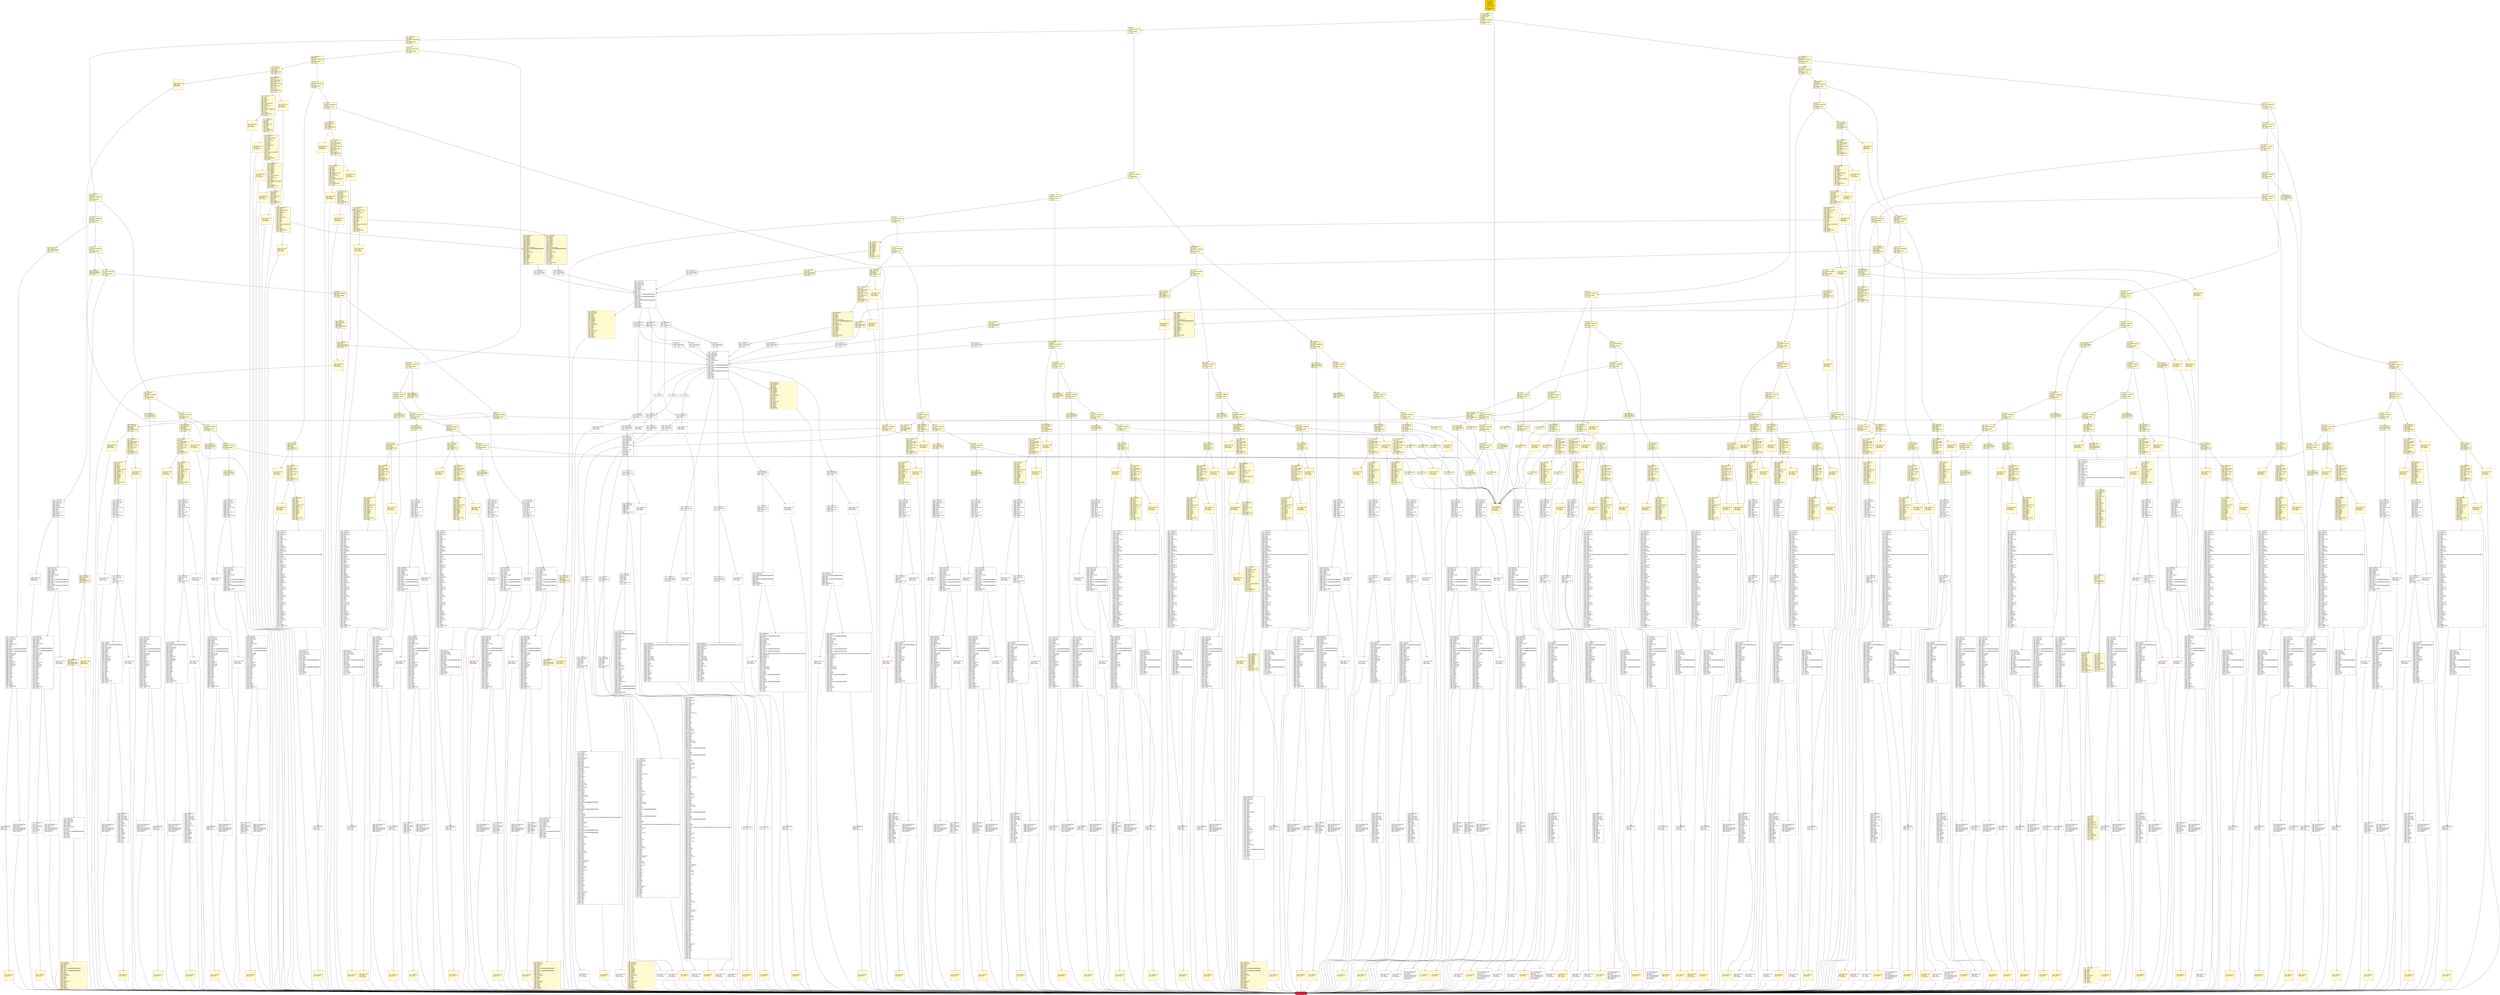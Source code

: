 digraph G {
bgcolor=transparent rankdir=UD;
node [shape=box style=filled color=black fillcolor=white fontname=arial fontcolor=black];
1149 [label="1149: JUMPDEST\l1150: POP\l1151: PUSH2 0x04aa\l1154: PUSH1 0x04\l1156: DUP1\l1157: CALLDATASIZE\l1158: SUB\l1159: PUSH1 0x20\l1161: DUP2\l1162: LT\l1163: ISZERO\l1164: PUSH2 0x0494\l1167: JUMPI\l" fillcolor=lemonchiffon ];
11439 [label="11439: JUMPDEST\l11440: DUP1\l11441: PUSH2 0x2cbe\l11444: JUMPI\l" ];
6057 [label="6057: PUSH1 0x00\l6059: DUP1\l6060: REVERT\l" shape=Msquare color=crimson ];
14588 [label="14588: JUMPDEST\l14589: PUSH1 0x0a\l14591: PUSH1 0x00\l14593: SWAP1\l14594: SLOAD\l14595: SWAP1\l14596: PUSH2 0x0100\l14599: EXP\l14600: SWAP1\l14601: DIV\l14602: PUSH20 0xffffffffffffffffffffffffffffffffffffffff\l14623: AND\l14624: PUSH20 0xffffffffffffffffffffffffffffffffffffffff\l14645: AND\l14646: PUSH2 0x08fc\l14649: CALLVALUE\l14650: SWAP1\l14651: DUP2\l14652: ISZERO\l14653: MUL\l14654: SWAP1\l14655: PUSH1 0x40\l14657: MLOAD\l14658: PUSH1 0x00\l14660: PUSH1 0x40\l14662: MLOAD\l14663: DUP1\l14664: DUP4\l14665: SUB\l14666: DUP2\l14667: DUP6\l14668: DUP9\l14669: DUP9\l14670: CALL\l14671: SWAP4\l14672: POP\l14673: POP\l14674: POP\l14675: POP\l14676: ISZERO\l14677: DUP1\l14678: ISZERO\l14679: PUSH2 0x3964\l14682: JUMPI\l" ];
8072 [label="8072: JUMPDEST\l8073: PUSH1 0x0d\l8075: PUSH1 0x00\l8077: SWAP1\l8078: SLOAD\l8079: SWAP1\l8080: PUSH2 0x0100\l8083: EXP\l8084: SWAP1\l8085: DIV\l8086: PUSH20 0xffffffffffffffffffffffffffffffffffffffff\l8107: AND\l8108: PUSH20 0xffffffffffffffffffffffffffffffffffffffff\l8129: AND\l8130: PUSH2 0x08fc\l8133: CALLVALUE\l8134: SWAP1\l8135: DUP2\l8136: ISZERO\l8137: MUL\l8138: SWAP1\l8139: PUSH1 0x40\l8141: MLOAD\l8142: PUSH1 0x00\l8144: PUSH1 0x40\l8146: MLOAD\l8147: DUP1\l8148: DUP4\l8149: SUB\l8150: DUP2\l8151: DUP6\l8152: DUP9\l8153: DUP9\l8154: CALL\l8155: SWAP4\l8156: POP\l8157: POP\l8158: POP\l8159: POP\l8160: ISZERO\l8161: DUP1\l8162: ISZERO\l8163: PUSH2 0x1ff0\l8166: JUMPI\l" ];
6525 [label="6525: JUMPDEST\l6526: PUSH1 0x28\l6528: PUSH1 0x00\l6530: SWAP1\l6531: SLOAD\l6532: SWAP1\l6533: PUSH2 0x0100\l6536: EXP\l6537: SWAP1\l6538: DIV\l6539: PUSH20 0xffffffffffffffffffffffffffffffffffffffff\l6560: AND\l6561: PUSH20 0xffffffffffffffffffffffffffffffffffffffff\l6582: AND\l6583: PUSH2 0x08fc\l6586: PUSH1 0x29\l6588: SLOAD\l6589: SWAP1\l6590: DUP2\l6591: ISZERO\l6592: MUL\l6593: SWAP1\l6594: PUSH1 0x40\l6596: MLOAD\l6597: PUSH1 0x00\l6599: PUSH1 0x40\l6601: MLOAD\l6602: DUP1\l6603: DUP4\l6604: SUB\l6605: DUP2\l6606: DUP6\l6607: DUP9\l6608: DUP9\l6609: CALL\l6610: SWAP4\l6611: POP\l6612: POP\l6613: POP\l6614: POP\l6615: ISZERO\l6616: DUP1\l6617: ISZERO\l6618: PUSH2 0x19e7\l6621: JUMPI\l" ];
14252 [label="14252: PUSH1 0x00\l14254: DUP1\l14255: REVERT\l" shape=Msquare color=crimson ];
3559 [label="3559: JUMPDEST\l3560: DUP2\l3561: ADD\l3562: SWAP1\l3563: DUP1\l3564: DUP1\l3565: CALLDATALOAD\l3566: SWAP1\l3567: PUSH1 0x20\l3569: ADD\l3570: SWAP1\l3571: SWAP3\l3572: SWAP2\l3573: SWAP1\l3574: POP\l3575: POP\l3576: POP\l3577: PUSH2 0x30f2\l3580: JUMP\l" fillcolor=lemonchiffon ];
1196 [label="1196: JUMPDEST\l1197: CALLVALUE\l1198: DUP1\l1199: ISZERO\l1200: PUSH2 0x04b8\l1203: JUMPI\l" fillcolor=lemonchiffon ];
1410 [label="1410: JUMPDEST\l1411: STOP\l" fillcolor=lemonchiffon shape=Msquare color=crimson ];
6070 [label="6070: PUSH1 0x00\l6072: DUP1\l6073: REVERT\l" shape=Msquare color=crimson ];
15557 [label="15557: JUMPDEST\l15558: POP\l15559: CALLVALUE\l15560: PUSH1 0x09\l15562: DUP2\l15563: SWAP1\l15564: SSTORE\l15565: POP\l15566: JUMP\l" ];
4024 [label="4024: PUSH1 0x00\l4026: DUP1\l4027: REVERT\l" fillcolor=lemonchiffon shape=Msquare color=crimson ];
16214 [label="16214: JUMPDEST\l16215: PUSH1 0x19\l16217: PUSH1 0x00\l16219: SWAP1\l16220: SLOAD\l16221: SWAP1\l16222: PUSH2 0x0100\l16225: EXP\l16226: SWAP1\l16227: DIV\l16228: PUSH1 0xff\l16230: AND\l16231: ISZERO\l16232: PUSH2 0x3f70\l16235: JUMPI\l" ];
2687 [label="2687: JUMPDEST\l2688: CALLVALUE\l2689: DUP1\l2690: ISZERO\l2691: PUSH2 0x0a8b\l2694: JUMPI\l" fillcolor=lemonchiffon ];
1920 [label="1920: PUSH1 0x00\l1922: DUP1\l1923: REVERT\l" fillcolor=lemonchiffon shape=Msquare color=crimson ];
4666 [label="4666: RETURNDATASIZE\l4667: PUSH1 0x00\l4669: DUP1\l4670: RETURNDATACOPY\l4671: RETURNDATASIZE\l4672: PUSH1 0x00\l4674: REVERT\l" shape=Msquare color=crimson ];
3972 [label="3972: PUSH1 0x00\l3974: DUP1\l3975: REVERT\l" fillcolor=lemonchiffon shape=Msquare color=crimson ];
2490 [label="2490: JUMPDEST\l2491: CALLVALUE\l2492: DUP1\l2493: ISZERO\l2494: PUSH2 0x09c6\l2497: JUMPI\l" fillcolor=lemonchiffon ];
527 [label="527: DUP1\l528: PUSH4 0x81883e24\l533: EQ\l534: PUSH2 0x0aff\l537: JUMPI\l" fillcolor=lemonchiffon ];
1469 [label="1469: JUMPDEST\l1470: STOP\l" fillcolor=lemonchiffon shape=Msquare color=crimson ];
10801 [label="10801: RETURNDATASIZE\l10802: PUSH1 0x00\l10804: DUP1\l10805: RETURNDATACOPY\l10806: RETURNDATASIZE\l10807: PUSH1 0x00\l10809: REVERT\l" shape=Msquare color=crimson ];
3820 [label="3820: JUMPDEST\l3821: CALLVALUE\l3822: DUP1\l3823: ISZERO\l3824: PUSH2 0x0ef8\l3827: JUMPI\l" fillcolor=lemonchiffon ];
7149 [label="7149: CALLER\l7150: PUSH1 0x16\l7152: PUSH1 0x00\l7154: PUSH2 0x0100\l7157: EXP\l7158: DUP2\l7159: SLOAD\l7160: DUP2\l7161: PUSH20 0xffffffffffffffffffffffffffffffffffffffff\l7182: MUL\l7183: NOT\l7184: AND\l7185: SWAP1\l7186: DUP4\l7187: PUSH20 0xffffffffffffffffffffffffffffffffffffffff\l7208: AND\l7209: MUL\l7210: OR\l7211: SWAP1\l7212: SSTORE\l7213: POP\l" ];
8921 [label="8921: JUMPDEST\l8922: PUSH1 0x16\l8924: PUSH1 0x14\l8926: SWAP1\l8927: SLOAD\l8928: SWAP1\l8929: PUSH2 0x0100\l8932: EXP\l8933: SWAP1\l8934: DIV\l8935: PUSH1 0xff\l8937: AND\l8938: ISZERO\l8939: PUSH2 0x22f3\l8942: JUMPI\l" ];
9494 [label="9494: JUMPDEST\l9495: POP\l9496: JUMP\l" ];
3843 [label="3843: JUMPDEST\l3844: CALLVALUE\l3845: DUP1\l3846: ISZERO\l3847: PUSH2 0x0f0f\l3850: JUMPI\l" fillcolor=lemonchiffon ];
12238 [label="12238: JUMPDEST\l12239: PUSH2 0x2fd6\l12242: PUSH2 0x1c9c\l12245: JUMP\l" ];
4908 [label="4908: JUMPDEST\l4909: PUSH2 0x1334\l4912: PUSH2 0x2bc1\l4915: JUMP\l" ];
1943 [label="1943: PUSH1 0x00\l1945: DUP1\l1946: REVERT\l" fillcolor=lemonchiffon shape=Msquare color=crimson ];
3990 [label="3990: PUSH1 0x00\l3992: DUP1\l3993: REVERT\l" fillcolor=lemonchiffon shape=Msquare color=crimson ];
429 [label="429: PUSH2 0x0431\l432: JUMP\l" fillcolor=lemonchiffon ];
7481 [label="7481: CALLER\l7482: PUSH1 0x0a\l7484: PUSH1 0x00\l7486: PUSH2 0x0100\l7489: EXP\l7490: DUP2\l7491: SLOAD\l7492: DUP2\l7493: PUSH20 0xffffffffffffffffffffffffffffffffffffffff\l7514: MUL\l7515: NOT\l7516: AND\l7517: SWAP1\l7518: DUP4\l7519: PUSH20 0xffffffffffffffffffffffffffffffffffffffff\l7540: AND\l7541: MUL\l7542: OR\l7543: SWAP1\l7544: SSTORE\l7545: POP\l" ];
14239 [label="14239: PUSH1 0x00\l14241: DUP1\l14242: REVERT\l" shape=Msquare color=crimson ];
9497 [label="9497: JUMPDEST\l9498: PUSH1 0x21\l9500: PUSH1 0x00\l9502: SWAP1\l9503: SLOAD\l9504: SWAP1\l9505: PUSH2 0x0100\l9508: EXP\l9509: SWAP1\l9510: DIV\l9511: PUSH20 0xffffffffffffffffffffffffffffffffffffffff\l9532: AND\l9533: PUSH20 0xffffffffffffffffffffffffffffffffffffffff\l9554: AND\l9555: PUSH2 0x08fc\l9558: CALLVALUE\l9559: SWAP1\l9560: DUP2\l9561: ISZERO\l9562: MUL\l9563: SWAP1\l9564: PUSH1 0x40\l9566: MLOAD\l9567: PUSH1 0x00\l9569: PUSH1 0x40\l9571: MLOAD\l9572: DUP1\l9573: DUP4\l9574: SUB\l9575: DUP2\l9576: DUP6\l9577: DUP9\l9578: DUP9\l9579: CALL\l9580: SWAP4\l9581: POP\l9582: POP\l9583: POP\l9584: POP\l9585: ISZERO\l9586: DUP1\l9587: ISZERO\l9588: PUSH2 0x2581\l9591: JUMPI\l" ];
3878 [label="3878: JUMPDEST\l3879: DUP2\l3880: ADD\l3881: SWAP1\l3882: DUP1\l3883: DUP1\l3884: CALLDATALOAD\l3885: SWAP1\l3886: PUSH1 0x20\l3888: ADD\l3889: SWAP1\l3890: SWAP3\l3891: SWAP2\l3892: SWAP1\l3893: POP\l3894: POP\l3895: POP\l3896: PUSH2 0x3832\l3899: JUMP\l" fillcolor=lemonchiffon ];
680 [label="680: DUP1\l681: PUSH4 0x5b9df0c7\l686: EQ\l687: PUSH2 0x0975\l690: JUMPI\l" fillcolor=lemonchiffon ];
3164 [label="3164: JUMPDEST\l3165: SWAP1\l3166: SWAP2\l3167: SWAP3\l3168: SWAP4\l3169: SWAP2\l3170: SWAP3\l3171: SWAP4\l3172: SWAP1\l3173: DUP1\l3174: CALLDATALOAD\l3175: SWAP1\l3176: PUSH1 0x20\l3178: ADD\l3179: SWAP1\l3180: PUSH5 0x0100000000\l3186: DUP2\l3187: GT\l3188: ISZERO\l3189: PUSH2 0x0c7d\l3192: JUMPI\l" fillcolor=lemonchiffon ];
3311 [label="3311: JUMPDEST\l3312: POP\l3313: PUSH2 0x0d1c\l3316: PUSH1 0x04\l3318: DUP1\l3319: CALLDATASIZE\l3320: SUB\l3321: PUSH1 0x20\l3323: DUP2\l3324: LT\l3325: ISZERO\l3326: PUSH2 0x0d06\l3329: JUMPI\l" fillcolor=lemonchiffon ];
12268 [label="12268: PUSH1 0x00\l12270: DUP1\l12271: REVERT\l" shape=Msquare color=crimson ];
10339 [label="10339: JUMPDEST\l10340: PUSH1 0x2a\l10342: PUSH1 0x00\l10344: SWAP1\l10345: SLOAD\l10346: SWAP1\l10347: PUSH2 0x0100\l10350: EXP\l10351: SWAP1\l10352: DIV\l10353: PUSH1 0xff\l10355: AND\l10356: ISZERO\l10357: PUSH2 0x287d\l10360: JUMPI\l" ];
4439 [label="4439: JUMPDEST\l4440: DUP2\l4441: ADD\l4442: SWAP1\l4443: DUP1\l4444: DUP1\l4445: CALLDATALOAD\l4446: PUSH20 0xffffffffffffffffffffffffffffffffffffffff\l4467: AND\l4468: SWAP1\l4469: PUSH1 0x20\l4471: ADD\l4472: SWAP1\l4473: SWAP3\l4474: SWAP2\l4475: SWAP1\l4476: POP\l4477: POP\l4478: POP\l4479: PUSH2 0x3dc3\l4482: JUMP\l" fillcolor=lemonchiffon ];
3522 [label="3522: JUMPDEST\l3523: STOP\l" fillcolor=lemonchiffon shape=Msquare color=crimson ];
6004 [label="6004: JUMPDEST\l6005: POP\l6006: PUSH1 0x01\l6008: PUSH1 0x1d\l6010: PUSH1 0x00\l6012: PUSH2 0x0100\l6015: EXP\l6016: DUP2\l6017: SLOAD\l6018: DUP2\l6019: PUSH1 0xff\l6021: MUL\l6022: NOT\l6023: AND\l6024: SWAP1\l6025: DUP4\l6026: ISZERO\l6027: ISZERO\l6028: MUL\l6029: OR\l6030: SWAP1\l6031: SSTORE\l6032: POP\l6033: POP\l6034: JUMP\l" ];
11149 [label="11149: JUMPDEST\l11150: POP\l11151: CALLVALUE\l11152: PUSH1 0x2d\l11154: DUP2\l11155: SWAP1\l11156: SSTORE\l11157: POP\l11158: JUMP\l" ];
7546 [label="7546: JUMPDEST\l7547: POP\l7548: JUMP\l" ];
1886 [label="1886: JUMPDEST\l1887: PUSH1 0x40\l1889: MLOAD\l1890: DUP1\l1891: DUP3\l1892: ISZERO\l1893: ISZERO\l1894: ISZERO\l1895: ISZERO\l1896: DUP2\l1897: MSTORE\l1898: PUSH1 0x20\l1900: ADD\l1901: SWAP2\l1902: POP\l1903: POP\l1904: PUSH1 0x40\l1906: MLOAD\l1907: DUP1\l1908: SWAP2\l1909: SUB\l1910: SWAP1\l1911: RETURN\l" fillcolor=lemonchiffon shape=Msquare color=crimson ];
691 [label="691: DUP1\l692: PUSH4 0x5dc44873\l697: EQ\l698: PUSH2 0x09b0\l701: JUMPI\l" fillcolor=lemonchiffon ];
500 [label="500: PUSH2 0x0431\l503: JUMP\l" fillcolor=lemonchiffon ];
1989 [label="1989: PUSH1 0x00\l1991: DUP1\l1992: REVERT\l" fillcolor=lemonchiffon shape=Msquare color=crimson ];
16326 [label="16326: PUSH1 0x00\l16328: DUP1\l16329: REVERT\l" shape=Msquare color=crimson ];
358 [label="358: DUP1\l359: PUSH4 0xa8e542c1\l364: EQ\l365: PUSH2 0x0e1d\l368: JUMPI\l" fillcolor=lemonchiffon ];
3581 [label="3581: JUMPDEST\l3582: STOP\l" fillcolor=lemonchiffon shape=Msquare color=crimson ];
3024 [label="3024: JUMPDEST\l3025: DUP2\l3026: ADD\l3027: SWAP1\l3028: DUP1\l3029: DUP1\l3030: CALLDATALOAD\l3031: SWAP1\l3032: PUSH1 0x20\l3034: ADD\l3035: SWAP1\l3036: SWAP3\l3037: SWAP2\l3038: SWAP1\l3039: POP\l3040: POP\l3041: POP\l3042: PUSH2 0x2c19\l3045: JUMP\l" fillcolor=lemonchiffon ];
11513 [label="11513: JUMPDEST\l11514: PUSH1 0x00\l11516: PUSH20 0xffffffffffffffffffffffffffffffffffffffff\l11537: AND\l11538: PUSH1 0x23\l11540: DUP5\l11541: DUP5\l11542: PUSH1 0x40\l11544: MLOAD\l11545: DUP1\l11546: DUP4\l11547: DUP4\l11548: DUP1\l11549: DUP3\l11550: DUP5\l11551: CALLDATACOPY\l11552: DUP1\l11553: DUP4\l11554: ADD\l11555: SWAP3\l11556: POP\l11557: POP\l11558: POP\l11559: SWAP3\l11560: POP\l11561: POP\l11562: POP\l11563: SWAP1\l11564: DUP2\l11565: MSTORE\l11566: PUSH1 0x20\l11568: ADD\l11569: PUSH1 0x40\l11571: MLOAD\l11572: DUP1\l11573: SWAP2\l11574: SUB\l11575: SWAP1\l11576: SHA3\l11577: PUSH1 0x00\l11579: SWAP1\l11580: SLOAD\l11581: SWAP1\l11582: PUSH2 0x0100\l11585: EXP\l11586: SWAP1\l11587: DIV\l11588: PUSH20 0xffffffffffffffffffffffffffffffffffffffff\l11609: AND\l11610: PUSH20 0xffffffffffffffffffffffffffffffffffffffff\l11631: AND\l11632: EQ\l11633: PUSH2 0x2d79\l11636: JUMPI\l" ];
12234 [label="12234: PUSH1 0x00\l12236: DUP1\l12237: REVERT\l" shape=Msquare color=crimson ];
1528 [label="1528: JUMPDEST\l1529: STOP\l" fillcolor=lemonchiffon shape=Msquare color=crimson ];
4564 [label="4564: JUMPDEST\l4565: PUSH1 0x1f\l4567: PUSH1 0x00\l4569: SWAP1\l4570: SLOAD\l4571: SWAP1\l4572: PUSH2 0x0100\l4575: EXP\l4576: SWAP1\l4577: DIV\l4578: PUSH1 0xff\l4580: AND\l4581: ISZERO\l4582: PUSH2 0x11ee\l4585: JUMPI\l" ];
1772 [label="1772: JUMPDEST\l1773: DUP2\l1774: ADD\l1775: SWAP1\l1776: DUP1\l1777: DUP1\l1778: CALLDATALOAD\l1779: SWAP1\l1780: PUSH1 0x20\l1782: ADD\l1783: SWAP1\l1784: SWAP3\l1785: SWAP2\l1786: SWAP1\l1787: POP\l1788: POP\l1789: POP\l1790: PUSH2 0x1ad9\l1793: JUMP\l" fillcolor=lemonchiffon ];
11315 [label="11315: JUMPDEST\l11316: PUSH1 0x0a\l11318: DUP2\l11319: LT\l11320: PUSH2 0x2c40\l11323: JUMPI\l" ];
15121 [label="15121: JUMPDEST\l15122: PUSH1 0x13\l15124: PUSH1 0x00\l15126: SWAP1\l15127: SLOAD\l15128: SWAP1\l15129: PUSH2 0x0100\l15132: EXP\l15133: SWAP1\l15134: DIV\l15135: PUSH20 0xffffffffffffffffffffffffffffffffffffffff\l15156: AND\l15157: PUSH20 0xffffffffffffffffffffffffffffffffffffffff\l15178: AND\l15179: PUSH2 0x08fc\l15182: CALLVALUE\l15183: SWAP1\l15184: DUP2\l15185: ISZERO\l15186: MUL\l15187: SWAP1\l15188: PUSH1 0x40\l15190: MLOAD\l15191: PUSH1 0x00\l15193: PUSH1 0x40\l15195: MLOAD\l15196: DUP1\l15197: DUP4\l15198: SUB\l15199: DUP2\l15200: DUP6\l15201: DUP9\l15202: DUP9\l15203: CALL\l15204: SWAP4\l15205: POP\l15206: POP\l15207: POP\l15208: POP\l15209: ISZERO\l15210: DUP1\l15211: ISZERO\l15212: PUSH2 0x3b79\l15215: JUMPI\l" ];
2012 [label="2012: PUSH1 0x00\l2014: DUP1\l2015: REVERT\l" fillcolor=lemonchiffon shape=Msquare color=crimson ];
12252 [label="12252: PUSH1 0x00\l12254: DUP1\l12255: REVERT\l" shape=Msquare color=crimson ];
598 [label="598: DUP1\l599: PUSH4 0x6bc50608\l604: EQ\l605: PUSH2 0x0a0b\l608: JUMPI\l" fillcolor=lemonchiffon ];
1827 [label="1827: PUSH1 0x00\l1829: DUP1\l1830: REVERT\l" fillcolor=lemonchiffon shape=Msquare color=crimson ];
3874 [label="3874: PUSH1 0x00\l3876: DUP1\l3877: REVERT\l" fillcolor=lemonchiffon shape=Msquare color=crimson ];
74 [label="74: DUP1\l75: PUSH4 0xf2fde38b\l80: EQ\l81: PUSH2 0x1134\l84: JUMPI\l" fillcolor=lemonchiffon ];
3356 [label="3356: JUMPDEST\l3357: STOP\l" fillcolor=lemonchiffon shape=Msquare color=crimson ];
5125 [label="5125: JUMPDEST\l5126: PUSH1 0x00\l5128: DUP3\l5129: DUP3\l5130: SWAP1\l5131: POP\l5132: GT\l5133: PUSH2 0x1415\l5136: JUMPI\l" ];
5928 [label="5928: PUSH1 0x00\l5930: DUP1\l5931: REVERT\l" shape=Msquare color=crimson ];
4122 [label="4122: JUMPDEST\l4123: POP\l4124: PUSH2 0x1047\l4127: PUSH1 0x04\l4129: DUP1\l4130: CALLDATASIZE\l4131: SUB\l4132: PUSH1 0x20\l4134: DUP2\l4135: LT\l4136: ISZERO\l4137: PUSH2 0x1031\l4140: JUMPI\l" fillcolor=lemonchiffon ];
12944 [label="12944: RETURNDATASIZE\l12945: PUSH1 0x00\l12947: DUP1\l12948: RETURNDATACOPY\l12949: RETURNDATASIZE\l12950: PUSH1 0x00\l12952: REVERT\l" shape=Msquare color=crimson ];
5546 [label="5546: JUMPDEST\l5547: POP\l5548: JUMP\l" ];
4293 [label="4293: JUMPDEST\l4294: DUP2\l4295: ADD\l4296: SWAP1\l4297: DUP1\l4298: DUP1\l4299: CALLDATALOAD\l4300: SWAP1\l4301: PUSH1 0x20\l4303: ADD\l4304: SWAP1\l4305: SWAP3\l4306: SWAP2\l4307: SWAP1\l4308: POP\l4309: POP\l4310: POP\l4311: PUSH2 0x3ccf\l4314: JUMP\l" fillcolor=lemonchiffon ];
9179 [label="9179: JUMPDEST\l9180: PUSH1 0x1f\l9182: PUSH1 0x01\l9184: SWAP1\l9185: SLOAD\l9186: SWAP1\l9187: PUSH2 0x0100\l9190: EXP\l9191: SWAP1\l9192: DIV\l9193: PUSH20 0xffffffffffffffffffffffffffffffffffffffff\l9214: AND\l9215: PUSH20 0xffffffffffffffffffffffffffffffffffffffff\l9236: AND\l9237: PUSH2 0x08fc\l9240: PUSH1 0x20\l9242: SLOAD\l9243: SWAP1\l9244: DUP2\l9245: ISZERO\l9246: MUL\l9247: SWAP1\l9248: PUSH1 0x40\l9250: MLOAD\l9251: PUSH1 0x00\l9253: PUSH1 0x40\l9255: MLOAD\l9256: DUP1\l9257: DUP4\l9258: SUB\l9259: DUP2\l9260: DUP6\l9261: DUP9\l9262: DUP9\l9263: CALL\l9264: SWAP4\l9265: POP\l9266: POP\l9267: POP\l9268: POP\l9269: ISZERO\l9270: DUP1\l9271: ISZERO\l9272: PUSH2 0x2445\l9275: JUMPI\l" ];
4590 [label="4590: JUMPDEST\l4591: PUSH1 0x0a\l4593: DUP2\l4594: LT\l4595: PUSH2 0x11fb\l4598: JUMPI\l" ];
12272 [label="12272: JUMPDEST\l12273: DUP1\l12274: PUSH1 0x23\l12276: DUP5\l12277: DUP5\l12278: PUSH1 0x40\l12280: MLOAD\l12281: DUP1\l12282: DUP4\l12283: DUP4\l12284: DUP1\l12285: DUP3\l12286: DUP5\l12287: CALLDATACOPY\l12288: DUP1\l12289: DUP4\l12290: ADD\l12291: SWAP3\l12292: POP\l12293: POP\l12294: POP\l12295: SWAP3\l12296: POP\l12297: POP\l12298: POP\l12299: SWAP1\l12300: DUP2\l12301: MSTORE\l12302: PUSH1 0x20\l12304: ADD\l12305: PUSH1 0x40\l12307: MLOAD\l12308: DUP1\l12309: SWAP2\l12310: SUB\l12311: SWAP1\l12312: SHA3\l12313: PUSH1 0x00\l12315: PUSH2 0x0100\l12318: EXP\l12319: DUP2\l12320: SLOAD\l12321: DUP2\l12322: PUSH20 0xffffffffffffffffffffffffffffffffffffffff\l12343: MUL\l12344: NOT\l12345: AND\l12346: SWAP1\l12347: DUP4\l12348: PUSH20 0xffffffffffffffffffffffffffffffffffffffff\l12369: AND\l12370: MUL\l12371: OR\l12372: SWAP1\l12373: SSTORE\l12374: POP\l12375: PUSH32 0xb5fa77bd6bc3d862c73fa2474bfb96a0f76d38b622c54ff2a0188be82fb96511\l12408: DUP4\l12409: DUP4\l12410: DUP4\l12411: PUSH1 0x40\l12413: MLOAD\l12414: DUP1\l12415: DUP1\l12416: PUSH1 0x20\l12418: ADD\l12419: DUP4\l12420: PUSH20 0xffffffffffffffffffffffffffffffffffffffff\l12441: AND\l12442: PUSH20 0xffffffffffffffffffffffffffffffffffffffff\l12463: AND\l12464: DUP2\l12465: MSTORE\l12466: PUSH1 0x20\l12468: ADD\l12469: DUP3\l12470: DUP2\l12471: SUB\l12472: DUP3\l12473: MSTORE\l12474: DUP6\l12475: DUP6\l12476: DUP3\l12477: DUP2\l12478: DUP2\l12479: MSTORE\l12480: PUSH1 0x20\l12482: ADD\l12483: SWAP3\l12484: POP\l12485: DUP1\l12486: DUP3\l12487: DUP5\l12488: CALLDATACOPY\l12489: PUSH1 0x00\l12491: DUP2\l12492: DUP5\l12493: ADD\l12494: MSTORE\l12495: PUSH1 0x1f\l12497: NOT\l12498: PUSH1 0x1f\l12500: DUP3\l12501: ADD\l12502: AND\l12503: SWAP1\l12504: POP\l12505: DUP1\l12506: DUP4\l12507: ADD\l12508: SWAP3\l12509: POP\l12510: POP\l12511: POP\l12512: SWAP5\l12513: POP\l12514: POP\l12515: POP\l12516: POP\l12517: POP\l12518: PUSH1 0x40\l12520: MLOAD\l12521: DUP1\l12522: SWAP2\l12523: SUB\l12524: SWAP1\l12525: LOG1\l12526: POP\l12527: POP\l12528: POP\l12529: JUMP\l" ];
3060 [label="3060: JUMPDEST\l3061: POP\l3062: PUSH2 0x0ce1\l3065: PUSH1 0x04\l3067: DUP1\l3068: CALLDATASIZE\l3069: SUB\l3070: PUSH1 0x60\l3072: DUP2\l3073: LT\l3074: ISZERO\l3075: PUSH2 0x0c0b\l3078: JUMPI\l" fillcolor=lemonchiffon ];
4044 [label="4044: JUMPDEST\l4045: PUSH1 0x40\l4047: MLOAD\l4048: DUP1\l4049: DUP3\l4050: PUSH20 0xffffffffffffffffffffffffffffffffffffffff\l4071: AND\l4072: PUSH20 0xffffffffffffffffffffffffffffffffffffffff\l4093: AND\l4094: DUP2\l4095: MSTORE\l4096: PUSH1 0x20\l4098: ADD\l4099: SWAP2\l4100: POP\l4101: POP\l4102: PUSH1 0x40\l4104: MLOAD\l4105: DUP1\l4106: SWAP2\l4107: SUB\l4108: SWAP1\l4109: RETURN\l" fillcolor=lemonchiffon shape=Msquare color=crimson ];
646 [label="646: JUMPDEST\l647: DUP1\l648: PUSH4 0x56074177\l653: EQ\l654: PUSH2 0x08f5\l657: JUMPI\l" fillcolor=lemonchiffon ];
9604 [label="9604: JUMPDEST\l9605: PUSH2 0x258c\l9608: PUSH2 0x2bc1\l9611: JUMP\l" ];
1831 [label="1831: JUMPDEST\l1832: DUP2\l1833: ADD\l1834: SWAP1\l1835: DUP1\l1836: DUP1\l1837: CALLDATALOAD\l1838: SWAP1\l1839: PUSH1 0x20\l1841: ADD\l1842: SWAP1\l1843: SWAP3\l1844: SWAP2\l1845: SWAP1\l1846: POP\l1847: POP\l1848: POP\l1849: PUSH2 0x1b67\l1852: JUMP\l" fillcolor=lemonchiffon ];
9601 [label="9601: JUMPDEST\l9602: POP\l9603: JUMP\l" ];
718 [label="718: DUP1\l719: PUSH4 0x4cf90cf9\l724: EQ\l725: PUSH2 0x080c\l728: JUMPI\l" fillcolor=lemonchiffon ];
3851 [label="3851: PUSH1 0x00\l3853: DUP1\l3854: REVERT\l" fillcolor=lemonchiffon shape=Msquare color=crimson ];
1804 [label="1804: PUSH1 0x00\l1806: DUP1\l1807: REVERT\l" fillcolor=lemonchiffon shape=Msquare color=crimson ];
14097 [label="14097: PUSH1 0x00\l14099: DUP1\l14100: REVERT\l" shape=Msquare color=crimson ];
15766 [label="15766: JUMPDEST\l15767: POP\l15768: JUMP\l" ];
838 [label="838: DUP1\l839: PUSH4 0x2e0c3357\l844: GT\l845: PUSH2 0x038c\l848: JUMPI\l" fillcolor=lemonchiffon ];
1855 [label="1855: JUMPDEST\l1856: PUSH2 0x0747\l1859: PUSH2 0x1c31\l1862: JUMP\l" fillcolor=lemonchiffon ];
10915 [label="10915: RETURNDATASIZE\l10916: PUSH1 0x00\l10918: DUP1\l10919: RETURNDATACOPY\l10920: RETURNDATASIZE\l10921: PUSH1 0x00\l10923: REVERT\l" shape=Msquare color=crimson ];
9630 [label="9630: JUMPDEST\l9631: POP\l9632: JUMP\l" ];
298 [label="298: PUSH2 0x0431\l301: JUMP\l" fillcolor=lemonchiffon ];
5915 [label="5915: PUSH1 0x00\l5917: DUP1\l5918: REVERT\l" shape=Msquare color=crimson ];
13530 [label="13530: JUMPDEST\l13531: PUSH1 0x1b\l13533: PUSH1 0x01\l13535: SWAP1\l13536: SLOAD\l13537: SWAP1\l13538: PUSH2 0x0100\l13541: EXP\l13542: SWAP1\l13543: DIV\l13544: PUSH20 0xffffffffffffffffffffffffffffffffffffffff\l13565: AND\l13566: PUSH20 0xffffffffffffffffffffffffffffffffffffffff\l13587: AND\l13588: CALLER\l13589: PUSH20 0xffffffffffffffffffffffffffffffffffffffff\l13610: AND\l13611: EQ\l13612: PUSH2 0x3534\l13615: JUMPI\l" ];
2364 [label="2364: JUMPDEST\l2365: POP\l2366: PUSH2 0x0969\l2369: PUSH1 0x04\l2371: DUP1\l2372: CALLDATASIZE\l2373: SUB\l2374: PUSH1 0x20\l2376: DUP2\l2377: LT\l2378: ISZERO\l2379: PUSH2 0x0953\l2382: JUMPI\l" fillcolor=lemonchiffon ];
800 [label="800: DUP1\l801: PUSH4 0x4a037610\l806: EQ\l807: PUSH2 0x07f8\l810: JUMPI\l" fillcolor=lemonchiffon ];
14110 [label="14110: PUSH1 0x00\l14112: DUP1\l14113: REVERT\l" shape=Msquare color=crimson ];
7653 [label="7653: JUMPDEST\l7654: POP\l7655: JUMP\l" ];
15335 [label="15335: JUMPDEST\l15336: PUSH1 0x07\l15338: PUSH1 0x14\l15340: SWAP1\l15341: SLOAD\l15342: SWAP1\l15343: PUSH2 0x0100\l15346: EXP\l15347: SWAP1\l15348: DIV\l15349: PUSH1 0xff\l15351: AND\l15352: ISZERO\l15353: PUSH2 0x3c01\l15356: JUMPI\l" ];
3943 [label="3943: PUSH1 0x00\l3945: DUP1\l3946: REVERT\l" fillcolor=lemonchiffon shape=Msquare color=crimson ];
3583 [label="3583: JUMPDEST\l3584: PUSH2 0x0e07\l3587: PUSH2 0x31bc\l3590: JUMP\l" fillcolor=lemonchiffon ];
3299 [label="3299: JUMPDEST\l3300: CALLVALUE\l3301: DUP1\l3302: ISZERO\l3303: PUSH2 0x0cef\l3306: JUMPI\l" fillcolor=lemonchiffon ];
16236 [label="16236: PUSH1 0x00\l16238: DUP1\l16239: REVERT\l" shape=Msquare color=crimson ];
9621 [label="9621: JUMPDEST\l9622: PUSH2 0x259e\l9625: DUP2\l9626: PUSH2 0x4087\l9629: JUMP\l" ];
6854 [label="6854: RETURNDATASIZE\l6855: PUSH1 0x00\l6857: DUP1\l6858: RETURNDATACOPY\l6859: RETURNDATASIZE\l6860: PUSH1 0x00\l6862: REVERT\l" shape=Msquare color=crimson ];
13096 [label="13096: JUMPDEST\l13097: PUSH1 0x17\l13099: PUSH1 0x00\l13101: SWAP1\l13102: SLOAD\l13103: SWAP1\l13104: PUSH2 0x0100\l13107: EXP\l13108: SWAP1\l13109: DIV\l13110: PUSH20 0xffffffffffffffffffffffffffffffffffffffff\l13131: AND\l13132: PUSH20 0xffffffffffffffffffffffffffffffffffffffff\l13153: AND\l13154: CALLER\l13155: PUSH20 0xffffffffffffffffffffffffffffffffffffffff\l13176: AND\l13177: EQ\l13178: PUSH2 0x3382\l13181: JUMPI\l" ];
3474 [label="3474: JUMPDEST\l3475: SWAP1\l3476: SWAP2\l3477: SWAP3\l3478: SWAP4\l3479: SWAP2\l3480: SWAP3\l3481: SWAP4\l3482: SWAP1\l3483: DUP1\l3484: CALLDATALOAD\l3485: PUSH20 0xffffffffffffffffffffffffffffffffffffffff\l3506: AND\l3507: SWAP1\l3508: PUSH1 0x20\l3510: ADD\l3511: SWAP1\l3512: SWAP3\l3513: SWAP2\l3514: SWAP1\l3515: POP\l3516: POP\l3517: POP\l3518: PUSH2 0x2fae\l3521: JUMP\l" fillcolor=lemonchiffon ];
6912 [label="6912: JUMPDEST\l6913: CALLER\l6914: PUSH20 0xffffffffffffffffffffffffffffffffffffffff\l6935: AND\l6936: PUSH2 0x08fc\l6939: PUSH1 0x1c\l6941: SLOAD\l6942: SWAP1\l6943: DUP2\l6944: ISZERO\l6945: MUL\l6946: SWAP1\l6947: PUSH1 0x40\l6949: MLOAD\l6950: PUSH1 0x00\l6952: PUSH1 0x40\l6954: MLOAD\l6955: DUP1\l6956: DUP4\l6957: SUB\l6958: DUP2\l6959: DUP6\l6960: DUP9\l6961: DUP9\l6962: CALL\l6963: SWAP4\l6964: POP\l6965: POP\l6966: POP\l6967: POP\l6968: ISZERO\l6969: DUP1\l6970: ISZERO\l6971: PUSH2 0x1b48\l6974: JUMPI\l" ];
4973 [label="4973: JUMPDEST\l4974: CALLER\l4975: PUSH20 0xffffffffffffffffffffffffffffffffffffffff\l4996: AND\l4997: PUSH2 0x08fc\l5000: PUSH1 0x01\l5002: SLOAD\l5003: SWAP1\l5004: DUP2\l5005: ISZERO\l5006: MUL\l5007: SWAP1\l5008: PUSH1 0x40\l5010: MLOAD\l5011: PUSH1 0x00\l5013: PUSH1 0x40\l5015: MLOAD\l5016: DUP1\l5017: DUP4\l5018: SUB\l5019: DUP2\l5020: DUP6\l5021: DUP9\l5022: DUP9\l5023: CALL\l5024: SWAP4\l5025: POP\l5026: POP\l5027: POP\l5028: POP\l5029: ISZERO\l5030: DUP1\l5031: ISZERO\l5032: PUSH2 0x13b5\l5035: JUMPI\l" ];
380 [label="380: PUSH2 0x0431\l383: JUMP\l" fillcolor=lemonchiffon ];
1873 [label="1873: PUSH1 0x00\l1875: DUP1\l1876: REVERT\l" fillcolor=lemonchiffon shape=Msquare color=crimson ];
3920 [label="3920: PUSH1 0x00\l3922: DUP1\l3923: REVERT\l" fillcolor=lemonchiffon shape=Msquare color=crimson ];
15081 [label="15081: RETURNDATASIZE\l15082: PUSH1 0x00\l15084: DUP1\l15085: RETURNDATACOPY\l15086: RETURNDATASIZE\l15087: PUSH1 0x00\l15089: REVERT\l" shape=Msquare color=crimson ];
1412 [label="1412: JUMPDEST\l1413: CALLVALUE\l1414: DUP1\l1415: ISZERO\l1416: PUSH2 0x0590\l1419: JUMPI\l" fillcolor=lemonchiffon ];
8399 [label="8399: JUMPDEST\l8400: POP\l8401: CALLVALUE\l8402: PUSH1 0x03\l8404: DUP2\l8405: SWAP1\l8406: SSTORE\l8407: POP\l8408: JUMP\l" ];
1924 [label="1924: JUMPDEST\l1925: POP\l1926: PUSH2 0x07b1\l1929: PUSH1 0x04\l1931: DUP1\l1932: CALLDATASIZE\l1933: SUB\l1934: PUSH1 0x20\l1936: DUP2\l1937: LT\l1938: ISZERO\l1939: PUSH2 0x079b\l1942: JUMPI\l" fillcolor=lemonchiffon ];
2115 [label="2115: JUMPDEST\l2116: DUP2\l2117: ADD\l2118: SWAP1\l2119: DUP1\l2120: DUP1\l2121: CALLDATALOAD\l2122: SWAP1\l2123: PUSH1 0x20\l2125: ADD\l2126: SWAP1\l2127: SWAP3\l2128: SWAP2\l2129: SWAP1\l2130: POP\l2131: POP\l2132: POP\l2133: PUSH2 0x20d9\l2136: JUMP\l" fillcolor=lemonchiffon ];
15837 [label="15837: JUMPDEST\l15838: POP\l15839: JUMP\l" ];
85 [label="85: DUP1\l86: PUSH4 0xf341dc48\l91: EQ\l92: PUSH2 0x1185\l95: JUMPI\l" fillcolor=lemonchiffon ];
1506 [label="1506: JUMPDEST\l1507: DUP2\l1508: ADD\l1509: SWAP1\l1510: DUP1\l1511: DUP1\l1512: CALLDATALOAD\l1513: SWAP1\l1514: PUSH1 0x20\l1516: ADD\l1517: SWAP1\l1518: SWAP3\l1519: SWAP2\l1520: SWAP1\l1521: POP\l1522: POP\l1523: POP\l1524: PUSH2 0x15ad\l1527: JUMP\l" fillcolor=lemonchiffon ];
7214 [label="7214: JUMPDEST\l7215: POP\l7216: JUMP\l" ];
12228 [label="12228: JUMPDEST\l" ];
9612 [label="9612: JUMPDEST\l9613: PUSH2 0x2595\l9616: JUMPI\l" ];
3682 [label="3682: JUMPDEST\l3683: PUSH2 0x0e6a\l3686: PUSH2 0x35a8\l3689: JUMP\l" fillcolor=lemonchiffon ];
3796 [label="3796: JUMPDEST\l3797: DUP2\l3798: ADD\l3799: SWAP1\l3800: DUP1\l3801: DUP1\l3802: CALLDATALOAD\l3803: SWAP1\l3804: PUSH1 0x20\l3806: ADD\l3807: SWAP1\l3808: SWAP3\l3809: SWAP2\l3810: SWAP1\l3811: POP\l3812: POP\l3813: POP\l3814: PUSH2 0x3789\l3817: JUMP\l" fillcolor=lemonchiffon ];
1278 [label="1278: JUMPDEST\l1279: CALLVALUE\l1280: DUP1\l1281: ISZERO\l1282: PUSH2 0x050a\l1285: JUMPI\l" fillcolor=lemonchiffon ];
4228 [label="4228: JUMPDEST\l4229: PUSH2 0x108c\l4232: PUSH2 0x3b11\l4235: JUMP\l" fillcolor=lemonchiffon ];
134 [label="134: DUP1\l135: PUSH4 0xcc0352b2\l140: EQ\l141: PUSH2 0x1084\l144: JUMPI\l" fillcolor=lemonchiffon ];
3769 [label="3769: PUSH1 0x00\l3771: DUP1\l3772: REVERT\l" fillcolor=lemonchiffon shape=Msquare color=crimson ];
13058 [label="13058: RETURNDATASIZE\l13059: PUSH1 0x00\l13061: DUP1\l13062: RETURNDATACOPY\l13063: RETURNDATASIZE\l13064: PUSH1 0x00\l13066: REVERT\l" shape=Msquare color=crimson ];
122 [label="122: JUMPDEST\l123: DUP1\l124: PUSH4 0xcac0d92d\l129: EQ\l130: PUSH2 0x1049\l133: JUMPI\l" fillcolor=lemonchiffon ];
2989 [label="2989: JUMPDEST\l2990: CALLVALUE\l2991: DUP1\l2992: ISZERO\l2993: PUSH2 0x0bb9\l2996: JUMPI\l" fillcolor=lemonchiffon ];
9874 [label="9874: CALLER\l9875: PUSH1 0x24\l9877: PUSH1 0x00\l9879: PUSH2 0x0100\l9882: EXP\l9883: DUP2\l9884: SLOAD\l9885: DUP2\l9886: PUSH20 0xffffffffffffffffffffffffffffffffffffffff\l9907: MUL\l9908: NOT\l9909: AND\l9910: SWAP1\l9911: DUP4\l9912: PUSH20 0xffffffffffffffffffffffffffffffffffffffff\l9933: AND\l9934: MUL\l9935: OR\l9936: SWAP1\l9937: SSTORE\l9938: POP\l" ];
178 [label="178: PUSH2 0x0431\l181: JUMP\l" fillcolor=lemonchiffon ];
13955 [label="13955: PUSH1 0x00\l13957: DUP1\l13958: REVERT\l" shape=Msquare color=crimson ];
6975 [label="6975: RETURNDATASIZE\l6976: PUSH1 0x00\l6978: DUP1\l6979: RETURNDATACOPY\l6980: RETURNDATASIZE\l6981: PUSH1 0x00\l6983: REVERT\l" shape=Msquare color=crimson ];
9023 [label="9023: RETURNDATASIZE\l9024: PUSH1 0x00\l9026: DUP1\l9027: RETURNDATACOPY\l9028: RETURNDATASIZE\l9029: PUSH1 0x00\l9031: REVERT\l" shape=Msquare color=crimson ];
16004 [label="16004: PUSH1 0x00\l16006: DUP1\l16007: REVERT\l" shape=Msquare color=crimson ];
6035 [label="6035: JUMPDEST\l6036: PUSH1 0x27\l6038: PUSH1 0x14\l6040: SWAP1\l6041: SLOAD\l6042: SWAP1\l6043: PUSH2 0x0100\l6046: EXP\l6047: SWAP1\l6048: DIV\l6049: PUSH1 0xff\l6051: AND\l6052: ISZERO\l6053: PUSH2 0x17ad\l6056: JUMPI\l" ];
15811 [label="15811: JUMPDEST\l15812: PUSH2 0x3dcb\l15815: PUSH2 0x2bc1\l15818: JUMP\l" ];
4485 [label="4485: JUMPDEST\l4486: CALLVALUE\l4487: DUP1\l4488: ISZERO\l4489: PUSH2 0x1191\l4492: JUMPI\l" fillcolor=lemonchiffon ];
5773 [label="5773: PUSH1 0x00\l5775: DUP1\l5776: REVERT\l" shape=Msquare color=crimson ];
1679 [label="1679: PUSH1 0x00\l1681: DUP1\l1682: REVERT\l" fillcolor=lemonchiffon shape=Msquare color=crimson ];
3733 [label="3733: PUSH1 0x00\l3735: DUP1\l3736: REVERT\l" fillcolor=lemonchiffon shape=Msquare color=crimson ];
3702 [label="3702: JUMPDEST\l3703: CALLVALUE\l3704: DUP1\l3705: ISZERO\l3706: PUSH2 0x0e82\l3709: JUMPI\l" fillcolor=lemonchiffon ];
16900 [label="16900: JUMPDEST\l16901: DUP1\l16902: PUSH20 0xffffffffffffffffffffffffffffffffffffffff\l16923: AND\l16924: PUSH1 0x04\l16926: PUSH1 0x00\l16928: SWAP1\l16929: SLOAD\l16930: SWAP1\l16931: PUSH2 0x0100\l16934: EXP\l16935: SWAP1\l16936: DIV\l16937: PUSH20 0xffffffffffffffffffffffffffffffffffffffff\l16958: AND\l16959: PUSH20 0xffffffffffffffffffffffffffffffffffffffff\l16980: AND\l16981: PUSH32 0x8be0079c531659141344cd1fd0a4f28419497f9722a3daafe3b4186f6b6457e0\l17014: PUSH1 0x40\l17016: MLOAD\l17017: PUSH1 0x40\l17019: MLOAD\l17020: DUP1\l17021: SWAP2\l17022: SUB\l17023: SWAP1\l17024: LOG3\l17025: DUP1\l17026: PUSH1 0x04\l17028: PUSH1 0x00\l17030: PUSH2 0x0100\l17033: EXP\l17034: DUP2\l17035: SLOAD\l17036: DUP2\l17037: PUSH20 0xffffffffffffffffffffffffffffffffffffffff\l17058: MUL\l17059: NOT\l17060: AND\l17061: SWAP1\l17062: DUP4\l17063: PUSH20 0xffffffffffffffffffffffffffffffffffffffff\l17084: AND\l17085: MUL\l17086: OR\l17087: SWAP1\l17088: SSTORE\l17089: POP\l17090: POP\l17091: JUMP\l" ];
5786 [label="5786: PUSH1 0x00\l5788: DUP1\l5789: REVERT\l" shape=Msquare color=crimson ];
11497 [label="11497: JUMPDEST\l11498: PUSH1 0x00\l11500: DUP4\l11501: DUP4\l11502: SWAP1\l11503: POP\l11504: GT\l11505: PUSH2 0x2cf9\l11508: JUMPI\l" ];
1194 [label="1194: JUMPDEST\l1195: STOP\l" fillcolor=lemonchiffon shape=Msquare color=crimson ];
14911 [label="14911: CALLER\l14912: PUSH1 0x25\l14914: PUSH1 0x00\l14916: PUSH2 0x0100\l14919: EXP\l14920: DUP2\l14921: SLOAD\l14922: DUP2\l14923: PUSH20 0xffffffffffffffffffffffffffffffffffffffff\l14944: MUL\l14945: NOT\l14946: AND\l14947: SWAP1\l14948: DUP4\l14949: PUSH20 0xffffffffffffffffffffffffffffffffffffffff\l14970: AND\l14971: MUL\l14972: OR\l14973: SWAP1\l14974: SSTORE\l14975: POP\l" ];
620 [label="620: DUP1\l621: PUSH4 0x6f791d29\l626: EQ\l627: PUSH2 0x0a50\l630: JUMPI\l" fillcolor=lemonchiffon ];
1768 [label="1768: PUSH1 0x00\l1770: DUP1\l1771: REVERT\l" fillcolor=lemonchiffon shape=Msquare color=crimson ];
1947 [label="1947: JUMPDEST\l1948: DUP2\l1949: ADD\l1950: SWAP1\l1951: DUP1\l1952: DUP1\l1953: CALLDATALOAD\l1954: SWAP1\l1955: PUSH1 0x20\l1957: ADD\l1958: SWAP1\l1959: SWAP3\l1960: SWAP2\l1961: SWAP1\l1962: POP\l1963: POP\l1964: POP\l1965: PUSH2 0x1cb3\l1968: JUMP\l" fillcolor=lemonchiffon ];
7549 [label="7549: JUMPDEST\l7550: PUSH1 0x15\l7552: PUSH1 0x00\l7554: SWAP1\l7555: SLOAD\l7556: SWAP1\l7557: PUSH2 0x0100\l7560: EXP\l7561: SWAP1\l7562: DIV\l7563: PUSH20 0xffffffffffffffffffffffffffffffffffffffff\l7584: AND\l7585: PUSH20 0xffffffffffffffffffffffffffffffffffffffff\l7606: AND\l7607: PUSH2 0x08fc\l7610: CALLVALUE\l7611: SWAP1\l7612: DUP2\l7613: ISZERO\l7614: MUL\l7615: SWAP1\l7616: PUSH1 0x40\l7618: MLOAD\l7619: PUSH1 0x00\l7621: PUSH1 0x40\l7623: MLOAD\l7624: DUP1\l7625: DUP4\l7626: SUB\l7627: DUP2\l7628: DUP6\l7629: DUP9\l7630: DUP9\l7631: CALL\l7632: SWAP4\l7633: POP\l7634: POP\l7635: POP\l7636: POP\l7637: ISZERO\l7638: DUP1\l7639: ISZERO\l7640: PUSH2 0x1de5\l7643: JUMPI\l" ];
11445 [label="11445: POP\l11446: PUSH2 0x2cbd\l11449: PUSH2 0x2bc1\l11452: JUMP\l" ];
1217 [label="1217: JUMPDEST\l1218: STOP\l" fillcolor=lemonchiffon shape=Msquare color=crimson ];
3828 [label="3828: PUSH1 0x00\l3830: DUP1\l3831: REVERT\l" fillcolor=lemonchiffon shape=Msquare color=crimson ];
314 [label="314: DUP1\l315: PUSH4 0xa0e7be01\l320: GT\l321: PUSH2 0x0180\l324: JUMPI\l" fillcolor=lemonchiffon ];
11454 [label="11454: JUMPDEST\l11455: PUSH2 0x2cc7\l11458: JUMPI\l" ];
1483 [label="1483: JUMPDEST\l1484: POP\l1485: PUSH2 0x05f8\l1488: PUSH1 0x04\l1490: DUP1\l1491: CALLDATASIZE\l1492: SUB\l1493: PUSH1 0x20\l1495: DUP2\l1496: LT\l1497: ISZERO\l1498: PUSH2 0x05e2\l1501: JUMPI\l" fillcolor=lemonchiffon ];
1737 [label="1737: JUMPDEST\l1738: CALLVALUE\l1739: DUP1\l1740: ISZERO\l1741: PUSH2 0x06d5\l1744: JUMPI\l" fillcolor=lemonchiffon ];
7347 [label="7347: JUMPDEST\l7348: PUSH1 0x40\l7350: MLOAD\l7351: PUSH1 0x20\l7353: ADD\l7354: DUP1\l7355: DUP1\l7356: PUSH1 0x20\l7358: ADD\l7359: DUP3\l7360: DUP2\l7361: SUB\l7362: DUP3\l7363: MSTORE\l7364: PUSH1 0x05\l7366: DUP2\l7367: MSTORE\l7368: PUSH1 0x20\l7370: ADD\l7371: DUP1\l7372: PUSH32 0x68656c6c6f000000000000000000000000000000000000000000000000000000\l7405: DUP2\l7406: MSTORE\l7407: POP\l7408: PUSH1 0x20\l7410: ADD\l7411: SWAP2\l7412: POP\l7413: POP\l7414: PUSH1 0x40\l7416: MLOAD\l7417: PUSH1 0x20\l7419: DUP2\l7420: DUP4\l7421: SUB\l7422: SUB\l7423: DUP2\l7424: MSTORE\l7425: SWAP1\l7426: PUSH1 0x40\l7428: MSTORE\l7429: DUP1\l7430: MLOAD\l7431: SWAP1\l7432: PUSH1 0x20\l7434: ADD\l7435: SHA3\l7436: DUP2\l7437: PUSH1 0x40\l7439: MLOAD\l7440: PUSH1 0x20\l7442: ADD\l7443: DUP1\l7444: DUP3\l7445: DUP2\l7446: MSTORE\l7447: PUSH1 0x20\l7449: ADD\l7450: SWAP2\l7451: POP\l7452: POP\l7453: PUSH1 0x40\l7455: MLOAD\l7456: PUSH1 0x20\l7458: DUP2\l7459: DUP4\l7460: SUB\l7461: SUB\l7462: DUP2\l7463: MSTORE\l7464: SWAP1\l7465: PUSH1 0x40\l7467: MSTORE\l7468: DUP1\l7469: MLOAD\l7470: SWAP1\l7471: PUSH1 0x20\l7473: ADD\l7474: SHA3\l7475: EQ\l7476: ISZERO\l7477: PUSH2 0x1d7a\l7480: JUMPI\l" ];
1276 [label="1276: JUMPDEST\l1277: STOP\l" fillcolor=lemonchiffon shape=Msquare color=crimson ];
10588 [label="10588: JUMPDEST\l10589: PUSH1 0x0e\l10591: PUSH1 0x14\l10593: SWAP1\l10594: SLOAD\l10595: SWAP1\l10596: PUSH2 0x0100\l10599: EXP\l10600: SWAP1\l10601: DIV\l10602: PUSH1 0xff\l10604: AND\l10605: ISZERO\l10606: PUSH2 0x2976\l10609: JUMPI\l" ];
249 [label="249: PUSH2 0x0431\l252: JUMP\l" fillcolor=lemonchiffon ];
3613 [label="3613: JUMPDEST\l3614: CALLVALUE\l3615: DUP1\l3616: ISZERO\l3617: PUSH2 0x0e29\l3620: JUMPI\l" fillcolor=lemonchiffon ];
15216 [label="15216: RETURNDATASIZE\l15217: PUSH1 0x00\l15219: DUP1\l15220: RETURNDATACOPY\l15221: RETURNDATASIZE\l15222: PUSH1 0x00\l15224: REVERT\l" shape=Msquare color=crimson ];
12953 [label="12953: JUMPDEST\l12954: POP\l12955: CALLVALUE\l12956: PUSH1 0x01\l12958: DUP2\l12959: SWAP1\l12960: SSTORE\l12961: POP\l12962: JUMP\l" ];
1745 [label="1745: PUSH1 0x00\l1747: DUP1\l1748: REVERT\l" fillcolor=lemonchiffon shape=Msquare color=crimson ];
9295 [label="9295: JUMPDEST\l9296: PUSH1 0x40\l9298: MLOAD\l9299: PUSH1 0x20\l9301: ADD\l9302: DUP1\l9303: DUP1\l9304: PUSH1 0x20\l9306: ADD\l9307: DUP3\l9308: DUP2\l9309: SUB\l9310: DUP3\l9311: MSTORE\l9312: PUSH1 0x05\l9314: DUP2\l9315: MSTORE\l9316: PUSH1 0x20\l9318: ADD\l9319: DUP1\l9320: PUSH32 0x68656c6c6f000000000000000000000000000000000000000000000000000000\l9353: DUP2\l9354: MSTORE\l9355: POP\l9356: PUSH1 0x20\l9358: ADD\l9359: SWAP2\l9360: POP\l9361: POP\l9362: PUSH1 0x40\l9364: MLOAD\l9365: PUSH1 0x20\l9367: DUP2\l9368: DUP4\l9369: SUB\l9370: SUB\l9371: DUP2\l9372: MSTORE\l9373: SWAP1\l9374: PUSH1 0x40\l9376: MSTORE\l9377: DUP1\l9378: MLOAD\l9379: SWAP1\l9380: PUSH1 0x20\l9382: ADD\l9383: SHA3\l9384: DUP2\l9385: PUSH1 0x40\l9387: MLOAD\l9388: PUSH1 0x20\l9390: ADD\l9391: DUP1\l9392: DUP3\l9393: DUP2\l9394: MSTORE\l9395: PUSH1 0x20\l9397: ADD\l9398: SWAP2\l9399: POP\l9400: POP\l9401: PUSH1 0x40\l9403: MLOAD\l9404: PUSH1 0x20\l9406: DUP2\l9407: DUP4\l9408: SUB\l9409: SUB\l9410: DUP2\l9411: MSTORE\l9412: SWAP1\l9413: PUSH1 0x40\l9415: MSTORE\l9416: DUP1\l9417: MLOAD\l9418: SWAP1\l9419: PUSH1 0x20\l9421: ADD\l9422: SHA3\l9423: EQ\l9424: ISZERO\l9425: PUSH2 0x2516\l9428: JUMPI\l" ];
3792 [label="3792: PUSH1 0x00\l3794: DUP1\l3795: REVERT\l" fillcolor=lemonchiffon shape=Msquare color=crimson ];
4270 [label="4270: JUMPDEST\l4271: POP\l4272: PUSH2 0x10db\l4275: PUSH1 0x04\l4277: DUP1\l4278: CALLDATASIZE\l4279: SUB\l4280: PUSH1 0x20\l4282: DUP2\l4283: LT\l4284: ISZERO\l4285: PUSH2 0x10c5\l4288: JUMPI\l" fillcolor=lemonchiffon ];
3249 [label="3249: JUMPDEST\l3250: SWAP1\l3251: SWAP2\l3252: SWAP3\l3253: SWAP4\l3254: SWAP2\l3255: SWAP3\l3256: SWAP4\l3257: SWAP1\l3258: DUP1\l3259: CALLDATALOAD\l3260: PUSH20 0xffffffffffffffffffffffffffffffffffffffff\l3281: AND\l3282: SWAP1\l3283: PUSH1 0x20\l3285: ADD\l3286: SWAP1\l3287: SWAP3\l3288: SWAP2\l3289: SWAP1\l3290: POP\l3291: POP\l3292: POP\l3293: PUSH2 0x2ca7\l3296: JUMP\l" fillcolor=lemonchiffon ];
1717 [label="1717: JUMPDEST\l1718: PUSH2 0x06bd\l1721: PUSH2 0x1909\l1724: JUMP\l" fillcolor=lemonchiffon ];
2305 [label="2305: JUMPDEST\l2306: POP\l2307: PUSH2 0x092e\l2310: PUSH1 0x04\l2312: DUP1\l2313: CALLDATASIZE\l2314: SUB\l2315: PUSH1 0x20\l2317: DUP2\l2318: LT\l2319: ISZERO\l2320: PUSH2 0x0918\l2323: JUMPI\l" fillcolor=lemonchiffon ];
3297 [label="3297: JUMPDEST\l3298: STOP\l" fillcolor=lemonchiffon shape=Msquare color=crimson ];
5089 [label="5089: POP\l5090: PUSH2 0x13e9\l5093: PUSH2 0x2bc1\l5096: JUMP\l" ];
3648 [label="3648: JUMPDEST\l3649: DUP2\l3650: ADD\l3651: SWAP1\l3652: DUP1\l3653: DUP1\l3654: CALLDATALOAD\l3655: SWAP1\l3656: PUSH1 0x20\l3658: ADD\l3659: SWAP1\l3660: SWAP3\l3661: SWAP2\l3662: SWAP1\l3663: POP\l3664: POP\l3665: POP\l3666: PUSH2 0x33f6\l3669: JUMP\l" fillcolor=lemonchiffon ];
2016 [label="2016: JUMPDEST\l2017: DUP2\l2018: ADD\l2019: SWAP1\l2020: DUP1\l2021: DUP1\l2022: CALLDATALOAD\l2023: SWAP1\l2024: PUSH1 0x20\l2026: ADD\l2027: SWAP1\l2028: SWAP3\l2029: SWAP2\l2030: SWAP1\l2031: POP\l2032: POP\l2033: POP\l2034: PUSH2 0x1de8\l2037: JUMP\l" fillcolor=lemonchiffon ];
3524 [label="3524: JUMPDEST\l3525: CALLVALUE\l3526: DUP1\l3527: ISZERO\l3528: PUSH2 0x0dd0\l3531: JUMPI\l" fillcolor=lemonchiffon ];
2279 [label="2279: JUMPDEST\l2280: POP\l2281: SWAP3\l2282: POP\l2283: POP\l2284: POP\l2285: PUSH1 0x40\l2287: MLOAD\l2288: DUP1\l2289: SWAP2\l2290: SUB\l2291: SWAP1\l2292: RETURN\l" fillcolor=lemonchiffon shape=Msquare color=crimson ];
16094 [label="16094: PUSH1 0x00\l16096: DUP1\l16097: REVERT\l" shape=Msquare color=crimson ];
3621 [label="3621: PUSH1 0x00\l3623: DUP1\l3624: REVERT\l" fillcolor=lemonchiffon shape=Msquare color=crimson ];
13865 [label="13865: PUSH1 0x00\l13867: DUP1\l13868: REVERT\l" shape=Msquare color=crimson ];
849 [label="849: DUP1\l850: PUSH4 0x2e0c3357\l855: EQ\l856: PUSH2 0x06c9\l859: JUMPI\l" fillcolor=lemonchiffon ];
467 [label="467: DUP1\l468: PUSH4 0x8da5cb5b\l473: EQ\l474: PUSH2 0x0b27\l477: JUMPI\l" fillcolor=lemonchiffon ];
2571 [label="2571: JUMPDEST\l2572: PUSH2 0x0a13\l2575: PUSH2 0x25a1\l2578: JUMP\l" fillcolor=lemonchiffon ];
10614 [label="10614: JUMPDEST\l10615: PUSH1 0x0f\l10617: PUSH1 0x00\l10619: SWAP1\l10620: SLOAD\l10621: SWAP1\l10622: PUSH2 0x0100\l10625: EXP\l10626: SWAP1\l10627: DIV\l10628: PUSH20 0xffffffffffffffffffffffffffffffffffffffff\l10649: AND\l10650: PUSH20 0xffffffffffffffffffffffffffffffffffffffff\l10671: AND\l10672: CALLER\l10673: PUSH20 0xffffffffffffffffffffffffffffffffffffffff\l10694: AND\l10695: EQ\l10696: PUSH2 0x29d0\l10699: JUMPI\l" ];
16769 [label="16769: JUMPDEST\l16770: PUSH32 0xd8cea0ecd56872ff072e771658b5682ffe4de16d752947f79597d600ea56f7a9\l16803: PUSH1 0x40\l16805: MLOAD\l16806: PUSH1 0x40\l16808: MLOAD\l16809: DUP1\l16810: SWAP2\l16811: SUB\l16812: SWAP1\l16813: LOG1\l16814: PUSH1 0x00\l16816: PUSH1 0x02\l16818: PUSH1 0x00\l16820: PUSH2 0x0100\l16823: EXP\l16824: DUP2\l16825: SLOAD\l16826: DUP2\l16827: PUSH1 0xff\l16829: MUL\l16830: NOT\l16831: AND\l16832: SWAP1\l16833: DUP4\l16834: ISZERO\l16835: ISZERO\l16836: MUL\l16837: OR\l16838: SWAP1\l16839: SSTORE\l16840: POP\l16841: JUMP\l" ];
13501 [label="13501: JUMPDEST\l13502: POP\l13503: JUMP\l" ];
14520 [label="14520: CALLER\l14521: PUSH1 0x14\l14523: PUSH1 0x00\l14525: PUSH2 0x0100\l14528: EXP\l14529: DUP2\l14530: SLOAD\l14531: DUP2\l14532: PUSH20 0xffffffffffffffffffffffffffffffffffffffff\l14553: MUL\l14554: NOT\l14555: AND\l14556: SWAP1\l14557: DUP4\l14558: PUSH20 0xffffffffffffffffffffffffffffffffffffffff\l14579: AND\l14580: MUL\l14581: OR\l14582: SWAP1\l14583: SSTORE\l14584: POP\l" ];
1597 [label="1597: PUSH1 0x00\l1599: DUP1\l1600: REVERT\l" fillcolor=lemonchiffon shape=Msquare color=crimson ];
3644 [label="3644: PUSH1 0x00\l3646: DUP1\l3647: REVERT\l" fillcolor=lemonchiffon shape=Msquare color=crimson ];
5683 [label="5683: CALLER\l5684: PUSH1 0x0d\l5686: PUSH1 0x00\l5688: PUSH2 0x0100\l5691: EXP\l5692: DUP2\l5693: SLOAD\l5694: DUP2\l5695: PUSH20 0xffffffffffffffffffffffffffffffffffffffff\l5716: MUL\l5717: NOT\l5718: AND\l5719: SWAP1\l5720: DUP4\l5721: PUSH20 0xffffffffffffffffffffffffffffffffffffffff\l5742: AND\l5743: MUL\l5744: OR\l5745: SWAP1\l5746: SSTORE\l5747: POP\l" ];
11140 [label="11140: RETURNDATASIZE\l11141: PUSH1 0x00\l11143: DUP1\l11144: RETURNDATACOPY\l11145: RETURNDATASIZE\l11146: PUSH1 0x00\l11148: REVERT\l" shape=Msquare color=crimson ];
15875 [label="15875: PUSH1 0x00\l15877: DUP1\l15878: REVERT\l" shape=Msquare color=crimson ];
1538 [label="1538: PUSH1 0x00\l1540: DUP1\l1541: REVERT\l" fillcolor=lemonchiffon shape=Msquare color=crimson ];
2640 [label="2640: JUMPDEST\l2641: CALLVALUE\l2642: DUP1\l2643: ISZERO\l2644: PUSH2 0x0a5c\l2647: JUMPI\l" fillcolor=lemonchiffon ];
8853 [label="8853: CALLER\l8854: PUSH1 0x0e\l8856: PUSH1 0x00\l8858: PUSH2 0x0100\l8861: EXP\l8862: DUP2\l8863: SLOAD\l8864: DUP2\l8865: PUSH20 0xffffffffffffffffffffffffffffffffffffffff\l8886: MUL\l8887: NOT\l8888: AND\l8889: SWAP1\l8890: DUP4\l8891: PUSH20 0xffffffffffffffffffffffffffffffffffffffff\l8912: AND\l8913: MUL\l8914: OR\l8915: SWAP1\l8916: SSTORE\l8917: POP\l" ];
2421 [label="2421: JUMPDEST\l2422: CALLVALUE\l2423: DUP1\l2424: ISZERO\l2425: PUSH2 0x0981\l2428: JUMPI\l" fillcolor=lemonchiffon ];
4497 [label="4497: JUMPDEST\l4498: POP\l4499: PUSH2 0x11be\l4502: PUSH1 0x04\l4504: DUP1\l4505: CALLDATASIZE\l4506: SUB\l4507: PUSH1 0x20\l4509: DUP2\l4510: LT\l4511: ISZERO\l4512: PUSH2 0x11a8\l4515: JUMPI\l" fillcolor=lemonchiffon ];
5036 [label="5036: RETURNDATASIZE\l5037: PUSH1 0x00\l5039: DUP1\l5040: RETURNDATACOPY\l5041: RETURNDATASIZE\l5042: PUSH1 0x00\l5044: REVERT\l" shape=Msquare color=crimson ];
1561 [label="1561: PUSH1 0x00\l1563: DUP1\l1564: REVERT\l" fillcolor=lemonchiffon shape=Msquare color=crimson ];
6061 [label="6061: JUMPDEST\l6062: PUSH1 0x0a\l6064: DUP2\l6065: LT\l6066: PUSH2 0x17ba\l6069: JUMPI\l" ];
10927 [label="10927: JUMPDEST\l10928: PUSH1 0x2c\l10930: PUSH1 0x00\l10932: SWAP1\l10933: SLOAD\l10934: SWAP1\l10935: PUSH2 0x0100\l10938: EXP\l10939: SWAP1\l10940: DIV\l10941: PUSH1 0xff\l10943: AND\l10944: ISZERO\l10945: PUSH2 0x2ac9\l10948: JUMPI\l" ];
7321 [label="7321: JUMPDEST\l7322: POP\l7323: JUMP\l" ];
15323 [label="15323: RETURNDATASIZE\l15324: PUSH1 0x00\l15326: DUP1\l15327: RETURNDATACOPY\l15328: RETURNDATASIZE\l15329: PUSH1 0x00\l15331: REVERT\l" shape=Msquare color=crimson ];
1172 [label="1172: JUMPDEST\l1173: DUP2\l1174: ADD\l1175: SWAP1\l1176: DUP1\l1177: DUP1\l1178: CALLDATALOAD\l1179: SWAP1\l1180: PUSH1 0x20\l1182: ADD\l1183: SWAP1\l1184: SWAP3\l1185: SWAP2\l1186: SWAP1\l1187: POP\l1188: POP\l1189: POP\l1190: PUSH2 0x1262\l1193: JUMP\l" fillcolor=lemonchiffon ];
2254 [label="2254: DUP1\l2255: DUP3\l2256: SUB\l2257: DUP1\l2258: MLOAD\l2259: PUSH1 0x01\l2261: DUP4\l2262: PUSH1 0x20\l2264: SUB\l2265: PUSH2 0x0100\l2268: EXP\l2269: SUB\l2270: NOT\l2271: AND\l2272: DUP2\l2273: MSTORE\l2274: PUSH1 0x20\l2276: ADD\l2277: SWAP2\l2278: POP\l" fillcolor=lemonchiffon ];
4416 [label="4416: JUMPDEST\l4417: POP\l4418: PUSH2 0x1183\l4421: PUSH1 0x04\l4423: DUP1\l4424: CALLDATASIZE\l4425: SUB\l4426: PUSH1 0x20\l4428: DUP2\l4429: LT\l4430: ISZERO\l4431: PUSH2 0x1157\l4434: JUMPI\l" fillcolor=lemonchiffon ];
1648 [label="1648: JUMPDEST\l1649: CALLVALUE\l1650: DUP1\l1651: ISZERO\l1652: PUSH2 0x067c\l1655: JUMPI\l" fillcolor=lemonchiffon ];
1656 [label="1656: PUSH1 0x00\l1658: DUP1\l1659: REVERT\l" fillcolor=lemonchiffon shape=Msquare color=crimson ];
3710 [label="3710: PUSH1 0x00\l3712: DUP1\l3713: REVERT\l" fillcolor=lemonchiffon shape=Msquare color=crimson ];
14101 [label="14101: JUMPDEST\l14102: PUSH1 0x0a\l14104: DUP2\l14105: LT\l14106: PUSH2 0x3722\l14109: JUMPI\l" ];
2845 [label="2845: JUMPDEST\l2846: PUSH2 0x0b25\l2849: PUSH2 0x2aaf\l2852: JUMP\l" fillcolor=lemonchiffon ];
15567 [label="15567: JUMPDEST\l15568: PUSH1 0x40\l15570: MLOAD\l15571: PUSH1 0x20\l15573: ADD\l15574: DUP1\l15575: DUP1\l15576: PUSH1 0x20\l15578: ADD\l15579: DUP3\l15580: DUP2\l15581: SUB\l15582: DUP3\l15583: MSTORE\l15584: PUSH1 0x05\l15586: DUP2\l15587: MSTORE\l15588: PUSH1 0x20\l15590: ADD\l15591: DUP1\l15592: PUSH32 0x68656c6c6f000000000000000000000000000000000000000000000000000000\l15625: DUP2\l15626: MSTORE\l15627: POP\l15628: PUSH1 0x20\l15630: ADD\l15631: SWAP2\l15632: POP\l15633: POP\l15634: PUSH1 0x40\l15636: MLOAD\l15637: PUSH1 0x20\l15639: DUP2\l15640: DUP4\l15641: SUB\l15642: SUB\l15643: DUP2\l15644: MSTORE\l15645: SWAP1\l15646: PUSH1 0x40\l15648: MSTORE\l15649: DUP1\l15650: MLOAD\l15651: SWAP1\l15652: PUSH1 0x20\l15654: ADD\l15655: SHA3\l15656: DUP2\l15657: PUSH1 0x40\l15659: MLOAD\l15660: PUSH1 0x20\l15662: ADD\l15663: DUP1\l15664: DUP3\l15665: DUP2\l15666: MSTORE\l15667: PUSH1 0x20\l15669: ADD\l15670: SWAP2\l15671: POP\l15672: POP\l15673: PUSH1 0x40\l15675: MLOAD\l15676: PUSH1 0x20\l15678: DUP2\l15679: DUP4\l15680: SUB\l15681: SUB\l15682: DUP2\l15683: MSTORE\l15684: SWAP1\l15685: PUSH1 0x40\l15687: MSTORE\l15688: DUP1\l15689: MLOAD\l15690: SWAP1\l15691: PUSH1 0x20\l15693: ADD\l15694: SHA3\l15695: EQ\l15696: ISZERO\l15697: PUSH2 0x3d96\l15700: JUMPI\l" ];
118 [label="118: PUSH2 0x0431\l121: JUMP\l" fillcolor=lemonchiffon ];
325 [label="325: DUP1\l326: PUSH4 0xa0e7be01\l331: EQ\l332: PUSH2 0x0dff\l335: JUMPI\l" fillcolor=lemonchiffon ];
10481 [label="10481: JUMPDEST\l10482: PUSH1 0x27\l10484: PUSH1 0x00\l10486: SWAP1\l10487: SLOAD\l10488: SWAP1\l10489: PUSH2 0x0100\l10492: EXP\l10493: SWAP1\l10494: DIV\l10495: PUSH20 0xffffffffffffffffffffffffffffffffffffffff\l10516: AND\l10517: PUSH20 0xffffffffffffffffffffffffffffffffffffffff\l10538: AND\l10539: PUSH2 0x08fc\l10542: CALLVALUE\l10543: SWAP1\l10544: DUP2\l10545: ISZERO\l10546: MUL\l10547: SWAP1\l10548: PUSH1 0x40\l10550: MLOAD\l10551: PUSH1 0x00\l10553: PUSH1 0x40\l10555: MLOAD\l10556: DUP1\l10557: DUP4\l10558: SUB\l10559: DUP2\l10560: DUP6\l10561: DUP9\l10562: DUP9\l10563: CALL\l10564: SWAP4\l10565: POP\l10566: POP\l10567: POP\l10568: POP\l10569: ISZERO\l10570: DUP1\l10571: ISZERO\l10572: PUSH2 0x2959\l10575: JUMPI\l" ];
5045 [label="5045: JUMPDEST\l5046: POP\l5047: PUSH1 0x01\l5049: PUSH1 0x00\l5051: DUP1\l5052: PUSH2 0x0100\l5055: EXP\l5056: DUP2\l5057: SLOAD\l5058: DUP2\l5059: PUSH1 0xff\l5061: MUL\l5062: NOT\l5063: AND\l5064: SWAP1\l5065: DUP4\l5066: ISZERO\l5067: ISZERO\l5068: MUL\l5069: OR\l5070: SWAP1\l5071: SSTORE\l5072: POP\l5073: POP\l5074: JUMP\l" ];
1620 [label="1620: PUSH1 0x00\l1622: DUP1\l1623: REVERT\l" fillcolor=lemonchiffon shape=Msquare color=crimson ];
11328 [label="11328: JUMPDEST\l11329: CALLER\l11330: PUSH20 0xffffffffffffffffffffffffffffffffffffffff\l11351: AND\l11352: PUSH2 0x08fc\l11355: PUSH1 0x1a\l11357: SLOAD\l11358: SWAP1\l11359: DUP2\l11360: ISZERO\l11361: MUL\l11362: SWAP1\l11363: PUSH1 0x40\l11365: MLOAD\l11366: PUSH1 0x00\l11368: PUSH1 0x40\l11370: MLOAD\l11371: DUP1\l11372: DUP4\l11373: SUB\l11374: DUP2\l11375: DUP6\l11376: DUP9\l11377: DUP9\l11378: CALL\l11379: SWAP4\l11380: POP\l11381: POP\l11382: POP\l11383: POP\l11384: ISZERO\l11385: DUP1\l11386: ISZERO\l11387: PUSH2 0x2c88\l11390: JUMPI\l" ];
15879 [label="15879: JUMPDEST\l15880: CALLER\l15881: PUSH20 0xffffffffffffffffffffffffffffffffffffffff\l15902: AND\l15903: PUSH2 0x08fc\l15906: PUSH1 0x09\l15908: SLOAD\l15909: SWAP1\l15910: DUP2\l15911: ISZERO\l15912: MUL\l15913: SWAP1\l15914: PUSH1 0x40\l15916: MLOAD\l15917: PUSH1 0x00\l15919: PUSH1 0x40\l15921: MLOAD\l15922: DUP1\l15923: DUP4\l15924: SUB\l15925: DUP2\l15926: DUP6\l15927: DUP9\l15928: DUP9\l15929: CALL\l15930: SWAP4\l15931: POP\l15932: POP\l15933: POP\l15934: POP\l15935: ISZERO\l15936: DUP1\l15937: ISZERO\l15938: PUSH2 0x3e4f\l15941: JUMPI\l" ];
13283 [label="13283: RETURNDATASIZE\l13284: PUSH1 0x00\l13286: DUP1\l13287: RETURNDATACOPY\l13288: RETURNDATASIZE\l13289: PUSH1 0x00\l13291: REVERT\l" shape=Msquare color=crimson ];
2502 [label="2502: JUMPDEST\l2503: POP\l2504: PUSH2 0x0a09\l2507: PUSH1 0x04\l2509: DUP1\l2510: CALLDATASIZE\l2511: SUB\l2512: PUSH1 0x20\l2514: DUP2\l2515: LT\l2516: ISZERO\l2517: PUSH2 0x09dd\l2520: JUMPI\l" fillcolor=lemonchiffon ];
1135 [label="1135: JUMPDEST\l1136: STOP\l" fillcolor=lemonchiffon shape=Msquare color=crimson ];
1565 [label="1565: JUMPDEST\l1566: DUP2\l1567: ADD\l1568: SWAP1\l1569: DUP1\l1570: DUP1\l1571: CALLDATALOAD\l1572: SWAP1\l1573: PUSH1 0x20\l1575: ADD\l1576: SWAP1\l1577: SWAP3\l1578: SWAP2\l1579: SWAP1\l1580: POP\l1581: POP\l1582: POP\l1583: PUSH2 0x1677\l1586: JUMP\l" fillcolor=lemonchiffon ];
1443 [label="1443: PUSH1 0x00\l1445: DUP1\l1446: REVERT\l" fillcolor=lemonchiffon shape=Msquare color=crimson ];
811 [label="811: DUP1\l812: PUSH4 0x4bc11b2e\l817: EQ\l818: PUSH2 0x0802\l821: JUMPI\l" fillcolor=lemonchiffon ];
15451 [label="15451: JUMPDEST\l15452: PUSH1 0x08\l15454: PUSH1 0x00\l15456: SWAP1\l15457: SLOAD\l15458: SWAP1\l15459: PUSH2 0x0100\l15462: EXP\l15463: SWAP1\l15464: DIV\l15465: PUSH20 0xffffffffffffffffffffffffffffffffffffffff\l15486: AND\l15487: PUSH20 0xffffffffffffffffffffffffffffffffffffffff\l15508: AND\l15509: PUSH2 0x08fc\l15512: PUSH1 0x09\l15514: SLOAD\l15515: SWAP1\l15516: DUP2\l15517: ISZERO\l15518: MUL\l15519: SWAP1\l15520: PUSH1 0x40\l15522: MLOAD\l15523: PUSH1 0x00\l15525: PUSH1 0x40\l15527: MLOAD\l15528: DUP1\l15529: DUP4\l15530: SUB\l15531: DUP2\l15532: DUP6\l15533: DUP9\l15534: DUP9\l15535: CALL\l15536: SWAP4\l15537: POP\l15538: POP\l15539: POP\l15540: POP\l15541: ISZERO\l15542: DUP1\l15543: ISZERO\l15544: PUSH2 0x3cc5\l15547: JUMPI\l" ];
9633 [label="9633: JUMPDEST\l9634: PUSH1 0x14\l9636: PUSH1 0x00\l9638: SWAP1\l9639: SLOAD\l9640: SWAP1\l9641: PUSH2 0x0100\l9644: EXP\l9645: SWAP1\l9646: DIV\l9647: PUSH20 0xffffffffffffffffffffffffffffffffffffffff\l9668: AND\l9669: PUSH20 0xffffffffffffffffffffffffffffffffffffffff\l9690: AND\l9691: PUSH2 0x08fc\l9694: CALLVALUE\l9695: SWAP1\l9696: DUP2\l9697: ISZERO\l9698: MUL\l9699: SWAP1\l9700: PUSH1 0x40\l9702: MLOAD\l9703: PUSH1 0x00\l9705: PUSH1 0x40\l9707: MLOAD\l9708: DUP1\l9709: DUP4\l9710: SUB\l9711: DUP2\l9712: DUP6\l9713: DUP9\l9714: DUP9\l9715: CALL\l9716: SWAP4\l9717: POP\l9718: POP\l9719: POP\l9720: POP\l9721: ISZERO\l9722: DUP1\l9723: ISZERO\l9724: PUSH2 0x2609\l9727: JUMPI\l" ];
2722 [label="2722: JUMPDEST\l2723: DUP2\l2724: ADD\l2725: SWAP1\l2726: DUP1\l2727: DUP1\l2728: CALLDATALOAD\l2729: SWAP1\l2730: PUSH1 0x20\l2732: ADD\l2733: SWAP1\l2734: SWAP3\l2735: SWAP2\l2736: SWAP1\l2737: POP\l2738: POP\l2739: POP\l2740: PUSH2 0x272e\l2743: JUMP\l" fillcolor=lemonchiffon ];
16842 [label="16842: JUMPDEST\l16843: PUSH1 0x00\l16845: PUSH20 0xffffffffffffffffffffffffffffffffffffffff\l16866: AND\l16867: DUP2\l16868: PUSH20 0xffffffffffffffffffffffffffffffffffffffff\l16889: AND\l16890: EQ\l16891: ISZERO\l16892: PUSH2 0x4204\l16895: JUMPI\l" ];
904 [label="904: PUSH2 0x0431\l907: JUMP\l" fillcolor=lemonchiffon ];
1969 [label="1969: JUMPDEST\l1970: STOP\l" fillcolor=lemonchiffon shape=Msquare color=crimson ];
953 [label="953: PUSH2 0x0431\l956: JUMP\l" fillcolor=lemonchiffon ];
9285 [label="9285: JUMPDEST\l9286: POP\l9287: CALLVALUE\l9288: PUSH1 0x20\l9290: DUP2\l9291: SWAP1\l9292: SSTORE\l9293: POP\l9294: JUMP\l" ];
1420 [label="1420: PUSH1 0x00\l1422: DUP1\l1423: REVERT\l" fillcolor=lemonchiffon shape=Msquare color=crimson ];
1979 [label="1979: JUMPDEST\l1980: STOP\l" fillcolor=lemonchiffon shape=Msquare color=crimson ];
3470 [label="3470: PUSH1 0x00\l3472: DUP1\l3473: REVERT\l" fillcolor=lemonchiffon shape=Msquare color=crimson ];
9617 [label="9617: PUSH1 0x00\l9619: DUP1\l9620: REVERT\l" shape=Msquare color=crimson ];
16427 [label="16427: RETURNDATASIZE\l16428: PUSH1 0x00\l16430: DUP1\l16431: RETURNDATACOPY\l16432: RETURNDATASIZE\l16433: PUSH1 0x00\l16435: REVERT\l" shape=Msquare color=crimson ];
980 [label="980: DUP1\l981: PUSH4 0x131d7fc9\l986: EQ\l987: PUSH2 0x0584\l990: JUMPI\l" fillcolor=lemonchiffon ];
12963 [label="12963: JUMPDEST\l12964: PUSH1 0x2e\l12966: PUSH1 0x00\l12968: SWAP1\l12969: SLOAD\l12970: SWAP1\l12971: PUSH2 0x0100\l12974: EXP\l12975: SWAP1\l12976: DIV\l12977: PUSH20 0xffffffffffffffffffffffffffffffffffffffff\l12998: AND\l12999: PUSH20 0xffffffffffffffffffffffffffffffffffffffff\l13020: AND\l13021: PUSH2 0x08fc\l13024: CALLVALUE\l13025: SWAP1\l13026: DUP2\l13027: ISZERO\l13028: MUL\l13029: SWAP1\l13030: PUSH1 0x40\l13032: MLOAD\l13033: PUSH1 0x00\l13035: PUSH1 0x40\l13037: MLOAD\l13038: DUP1\l13039: DUP4\l13040: SUB\l13041: DUP2\l13042: DUP6\l13043: DUP9\l13044: DUP9\l13045: CALL\l13046: SWAP4\l13047: POP\l13048: POP\l13049: POP\l13050: POP\l13051: ISZERO\l13052: DUP1\l13053: ISZERO\l13054: PUSH2 0x330b\l13057: JUMPI\l" ];
1073 [label="1073: JUMPDEST\l1074: PUSH1 0x00\l1076: DUP1\l1077: REVERT\l" fillcolor=lemonchiffon shape=Msquare color=crimson ];
1530 [label="1530: JUMPDEST\l1531: CALLVALUE\l1532: DUP1\l1533: ISZERO\l1534: PUSH2 0x0606\l1537: JUMPI\l" fillcolor=lemonchiffon ];
7962 [label="7962: JUMPDEST\l7963: POP\l7964: JUMP\l" ];
7217 [label="7217: JUMPDEST\l7218: PUSH1 0x25\l7220: PUSH1 0x00\l7222: SWAP1\l7223: SLOAD\l7224: SWAP1\l7225: PUSH2 0x0100\l7228: EXP\l7229: SWAP1\l7230: DIV\l7231: PUSH20 0xffffffffffffffffffffffffffffffffffffffff\l7252: AND\l7253: PUSH20 0xffffffffffffffffffffffffffffffffffffffff\l7274: AND\l7275: PUSH2 0x08fc\l7278: CALLVALUE\l7279: SWAP1\l7280: DUP2\l7281: ISZERO\l7282: MUL\l7283: SWAP1\l7284: PUSH1 0x40\l7286: MLOAD\l7287: PUSH1 0x00\l7289: PUSH1 0x40\l7291: MLOAD\l7292: DUP1\l7293: DUP4\l7294: SUB\l7295: DUP2\l7296: DUP6\l7297: DUP9\l7298: DUP9\l7299: CALL\l7300: SWAP4\l7301: POP\l7302: POP\l7303: POP\l7304: POP\l7305: ISZERO\l7306: DUP1\l7307: ISZERO\l7308: PUSH2 0x1c99\l7311: JUMPI\l" ];
3555 [label="3555: PUSH1 0x00\l3557: DUP1\l3558: REVERT\l" fillcolor=lemonchiffon shape=Msquare color=crimson ];
96 [label="96: DUP1\l97: PUSH4 0xf91044bf\l102: EQ\l103: PUSH2 0x11c0\l106: JUMPI\l" fillcolor=lemonchiffon ];
10327 [label="10327: RETURNDATASIZE\l10328: PUSH1 0x00\l10330: DUP1\l10331: RETURNDATACOPY\l10332: RETURNDATASIZE\l10333: PUSH1 0x00\l10335: REVERT\l" shape=Msquare color=crimson ];
14186 [label="14186: JUMPDEST\l14187: POP\l14188: PUSH1 0x01\l14190: PUSH1 0x0a\l14192: PUSH1 0x14\l14194: PUSH2 0x0100\l14197: EXP\l14198: DUP2\l14199: SLOAD\l14200: DUP2\l14201: PUSH1 0xff\l14203: MUL\l14204: NOT\l14205: AND\l14206: SWAP1\l14207: DUP4\l14208: ISZERO\l14209: ISZERO\l14210: MUL\l14211: OR\l14212: SWAP1\l14213: SSTORE\l14214: POP\l14215: POP\l14216: JUMP\l" ];
3912 [label="3912: JUMPDEST\l3913: CALLVALUE\l3914: DUP1\l3915: ISZERO\l3916: PUSH2 0x0f54\l3919: JUMPI\l" fillcolor=lemonchiffon ];
2060 [label="2060: JUMPDEST\l2061: PUSH2 0x0814\l2064: PUSH2 0x1f88\l2067: JUMP\l" fillcolor=lemonchiffon ];
15862 [label="15862: PUSH1 0x00\l15864: DUP1\l15865: REVERT\l" shape=Msquare color=crimson ];
8179 [label="8179: JUMPDEST\l8180: PUSH1 0x02\l8182: PUSH1 0x01\l8184: SWAP1\l8185: SLOAD\l8186: SWAP1\l8187: PUSH2 0x0100\l8190: EXP\l8191: SWAP1\l8192: DIV\l8193: PUSH1 0xff\l8195: AND\l8196: ISZERO\l8197: PUSH2 0x200d\l8200: JUMPI\l" ];
2954 [label="2954: JUMPDEST\l2955: POP\l2956: PUSH2 0x0b93\l2959: PUSH2 0x2bc1\l2962: JUMP\l" fillcolor=lemonchiffon ];
369 [label="369: DUP1\l370: PUSH4 0xb11a247b\l375: EQ\l376: PUSH2 0x0e58\l379: JUMPI\l" fillcolor=lemonchiffon ];
2038 [label="2038: JUMPDEST\l2039: STOP\l" fillcolor=lemonchiffon shape=Msquare color=crimson ];
1479 [label="1479: PUSH1 0x00\l1481: DUP1\l1482: REVERT\l" fillcolor=lemonchiffon shape=Msquare color=crimson ];
1342 [label="1342: JUMPDEST\l1343: DUP3\l1344: ADD\l1345: DUP4\l1346: PUSH1 0x20\l1348: DUP3\l1349: ADD\l1350: GT\l1351: ISZERO\l1352: PUSH2 0x0550\l1355: JUMPI\l" fillcolor=lemonchiffon ];
3532 [label="3532: PUSH1 0x00\l3534: DUP1\l3535: REVERT\l" fillcolor=lemonchiffon shape=Msquare color=crimson ];
14328 [label="14328: JUMPDEST\l14329: POP\l14330: PUSH1 0x01\l14332: PUSH1 0x02\l14334: PUSH1 0x01\l14336: PUSH2 0x0100\l14339: EXP\l14340: DUP2\l14341: SLOAD\l14342: DUP2\l14343: PUSH1 0xff\l14345: MUL\l14346: NOT\l14347: AND\l14348: SWAP1\l14349: DUP4\l14350: ISZERO\l14351: ISZERO\l14352: MUL\l14353: OR\l14354: SWAP1\l14355: SSTORE\l14356: POP\l14357: POP\l14358: JUMP\l" ];
3773 [label="3773: JUMPDEST\l3774: POP\l3775: PUSH2 0x0eea\l3778: PUSH1 0x04\l3780: DUP1\l3781: CALLDATASIZE\l3782: SUB\l3783: PUSH1 0x20\l3785: DUP2\l3786: LT\l3787: ISZERO\l3788: PUSH2 0x0ed4\l3791: JUMPI\l" fillcolor=lemonchiffon ];
11453 [label="11453: JUMPDEST\l" ];
15824 [label="15824: PUSH1 0x00\l15826: DUP1\l15827: REVERT\l" shape=Msquare color=crimson ];
15828 [label="15828: JUMPDEST\l15829: PUSH2 0x3ddd\l15832: DUP2\l15833: PUSH2 0x41ca\l15836: JUMP\l" ];
1981 [label="1981: JUMPDEST\l1982: CALLVALUE\l1983: DUP1\l1984: ISZERO\l1985: PUSH2 0x07c9\l1988: JUMPI\l" fillcolor=lemonchiffon ];
302 [label="302: JUMPDEST\l303: DUP1\l304: PUSH4 0x9347a33b\l309: GT\l310: PUSH2 0x01b1\l313: JUMPI\l" fillcolor=lemonchiffon ];
489 [label="489: DUP1\l490: PUSH4 0x9285dac8\l495: EQ\l496: PUSH2 0x0bad\l499: JUMPI\l" fillcolor=lemonchiffon ];
1502 [label="1502: PUSH1 0x00\l1504: DUP1\l1505: REVERT\l" fillcolor=lemonchiffon shape=Msquare color=crimson ];
7656 [label="7656: JUMPDEST\l7657: PUSH1 0x40\l7659: MLOAD\l7660: PUSH1 0x20\l7662: ADD\l7663: DUP1\l7664: DUP1\l7665: PUSH1 0x20\l7667: ADD\l7668: DUP3\l7669: DUP2\l7670: SUB\l7671: DUP3\l7672: MSTORE\l7673: PUSH1 0x05\l7675: DUP2\l7676: MSTORE\l7677: PUSH1 0x20\l7679: ADD\l7680: DUP1\l7681: PUSH32 0x68656c6c6f000000000000000000000000000000000000000000000000000000\l7714: DUP2\l7715: MSTORE\l7716: POP\l7717: PUSH1 0x20\l7719: ADD\l7720: SWAP2\l7721: POP\l7722: POP\l7723: PUSH1 0x40\l7725: MLOAD\l7726: PUSH1 0x20\l7728: DUP2\l7729: DUP4\l7730: SUB\l7731: SUB\l7732: DUP2\l7733: MSTORE\l7734: SWAP1\l7735: PUSH1 0x40\l7737: MSTORE\l7738: DUP1\l7739: MLOAD\l7740: SWAP1\l7741: PUSH1 0x20\l7743: ADD\l7744: SHA3\l7745: DUP2\l7746: PUSH1 0x40\l7748: MLOAD\l7749: PUSH1 0x20\l7751: ADD\l7752: DUP1\l7753: DUP3\l7754: DUP2\l7755: MSTORE\l7756: PUSH1 0x20\l7758: ADD\l7759: SWAP2\l7760: POP\l7761: POP\l7762: PUSH1 0x40\l7764: MLOAD\l7765: PUSH1 0x20\l7767: DUP2\l7768: DUP4\l7769: SUB\l7770: SUB\l7771: DUP2\l7772: MSTORE\l7773: SWAP1\l7774: PUSH1 0x40\l7776: MSTORE\l7777: DUP1\l7778: MLOAD\l7779: SWAP1\l7780: PUSH1 0x20\l7782: ADD\l7783: SHA3\l7784: EQ\l7785: ISZERO\l7786: PUSH2 0x1eaf\l7789: JUMPI\l" ];
3370 [label="3370: JUMPDEST\l3371: POP\l3372: PUSH2 0x0dc2\l3375: PUSH1 0x04\l3377: DUP1\l3378: CALLDATASIZE\l3379: SUB\l3380: PUSH1 0x40\l3382: DUP2\l3383: LT\l3384: ISZERO\l3385: PUSH2 0x0d41\l3388: JUMPI\l" fillcolor=lemonchiffon ];
194 [label="194: DUP1\l195: PUSH4 0xbe9a6555\l200: EQ\l201: PUSH2 0x0eec\l204: JUMPI\l" fillcolor=lemonchiffon ];
3366 [label="3366: PUSH1 0x00\l3368: DUP1\l3369: REVERT\l" fillcolor=lemonchiffon shape=Msquare color=crimson ];
1865 [label="1865: JUMPDEST\l1866: CALLVALUE\l1867: DUP1\l1868: ISZERO\l1869: PUSH2 0x0755\l1872: JUMPI\l" fillcolor=lemonchiffon ];
12203 [label="12203: JUMPDEST\l12204: POP\l12205: JUMP\l" ];
418 [label="418: DUP1\l419: PUSH4 0x9bb0b30d\l424: EQ\l425: PUSH2 0x0dc4\l428: JUMPI\l" fillcolor=lemonchiffon ];
12229 [label="12229: JUMPDEST\l12230: PUSH2 0x2fce\l12233: JUMPI\l" ];
13616 [label="13616: PUSH1 0x00\l13618: DUP1\l13619: REVERT\l" shape=Msquare color=crimson ];
773 [label="773: PUSH2 0x0431\l776: JUMP\l" fillcolor=lemonchiffon ];
3841 [label="3841: JUMPDEST\l3842: STOP\l" fillcolor=lemonchiffon shape=Msquare color=crimson ];
216 [label="216: DUP1\l217: PUSH4 0xbf06f531\l222: EQ\l223: PUSH2 0x0f3e\l226: JUMPI\l" fillcolor=lemonchiffon ];
1794 [label="1794: JUMPDEST\l1795: STOP\l" fillcolor=lemonchiffon shape=Msquare color=crimson ];
1727 [label="1727: JUMPDEST\l1728: PUSH2 0x06c7\l1731: PUSH2 0x19f1\l1734: JUMP\l" fillcolor=lemonchiffon ];
16330 [label="16330: JUMPDEST\l16331: PUSH1 0x19\l16333: PUSH1 0x01\l16335: SWAP1\l16336: SLOAD\l16337: SWAP1\l16338: PUSH2 0x0100\l16341: EXP\l16342: SWAP1\l16343: DIV\l16344: PUSH20 0xffffffffffffffffffffffffffffffffffffffff\l16365: AND\l16366: PUSH20 0xffffffffffffffffffffffffffffffffffffffff\l16387: AND\l16388: PUSH2 0x08fc\l16391: PUSH1 0x1a\l16393: SLOAD\l16394: SWAP1\l16395: DUP2\l16396: ISZERO\l16397: MUL\l16398: SWAP1\l16399: PUSH1 0x40\l16401: MLOAD\l16402: PUSH1 0x00\l16404: PUSH1 0x40\l16406: MLOAD\l16407: DUP1\l16408: DUP4\l16409: SUB\l16410: DUP2\l16411: DUP6\l16412: DUP9\l16413: DUP9\l16414: CALL\l16415: SWAP4\l16416: POP\l16417: POP\l16418: POP\l16419: POP\l16420: ISZERO\l16421: DUP1\l16422: ISZERO\l16423: PUSH2 0x4034\l16426: JUMPI\l" ];
2070 [label="2070: JUMPDEST\l2071: PUSH2 0x081e\l2074: PUSH2 0x1ff3\l2077: JUMP\l" fillcolor=lemonchiffon ];
1338 [label="1338: PUSH1 0x00\l1340: DUP1\l1341: REVERT\l" fillcolor=lemonchiffon shape=Msquare color=crimson ];
3389 [label="3389: PUSH1 0x00\l3391: DUP1\l3392: REVERT\l" fillcolor=lemonchiffon shape=Msquare color=crimson ];
2581 [label="2581: JUMPDEST\l2582: CALLVALUE\l2583: DUP1\l2584: ISZERO\l2585: PUSH2 0x0a21\l2588: JUMPI\l" fillcolor=lemonchiffon ];
1971 [label="1971: JUMPDEST\l1972: PUSH2 0x07bb\l1975: PUSH2 0x1d7d\l1978: JUMP\l" fillcolor=lemonchiffon ];
8069 [label="8069: JUMPDEST\l8070: POP\l8071: JUMP\l" ];
3330 [label="3330: PUSH1 0x00\l3332: DUP1\l3333: REVERT\l" fillcolor=lemonchiffon shape=Msquare color=crimson ];
822 [label="822: PUSH2 0x0431\l825: JUMP\l" fillcolor=lemonchiffon ];
1286 [label="1286: PUSH1 0x00\l1288: DUP1\l1289: REVERT\l" fillcolor=lemonchiffon shape=Msquare color=crimson ];
3900 [label="3900: JUMPDEST\l3901: STOP\l" fillcolor=lemonchiffon shape=Msquare color=crimson ];
1853 [label="1853: JUMPDEST\l1854: STOP\l" fillcolor=lemonchiffon shape=Msquare color=crimson ];
14359 [label="14359: JUMPDEST\l14360: PUSH2 0x381f\l14363: PUSH2 0x2bc1\l14366: JUMP\l" ];
11641 [label="11641: JUMPDEST\l11642: DUP1\l11643: PUSH1 0x23\l11645: DUP5\l11646: DUP5\l11647: PUSH1 0x40\l11649: MLOAD\l11650: DUP1\l11651: DUP4\l11652: DUP4\l11653: DUP1\l11654: DUP3\l11655: DUP5\l11656: CALLDATACOPY\l11657: DUP1\l11658: DUP4\l11659: ADD\l11660: SWAP3\l11661: POP\l11662: POP\l11663: POP\l11664: SWAP3\l11665: POP\l11666: POP\l11667: POP\l11668: SWAP1\l11669: DUP2\l11670: MSTORE\l11671: PUSH1 0x20\l11673: ADD\l11674: PUSH1 0x40\l11676: MLOAD\l11677: DUP1\l11678: SWAP2\l11679: SUB\l11680: SWAP1\l11681: SHA3\l11682: PUSH1 0x00\l11684: PUSH2 0x0100\l11687: EXP\l11688: DUP2\l11689: SLOAD\l11690: DUP2\l11691: PUSH20 0xffffffffffffffffffffffffffffffffffffffff\l11712: MUL\l11713: NOT\l11714: AND\l11715: SWAP1\l11716: DUP4\l11717: PUSH20 0xffffffffffffffffffffffffffffffffffffffff\l11738: AND\l11739: MUL\l11740: OR\l11741: SWAP1\l11742: SSTORE\l11743: POP\l11744: PUSH1 0x00\l11746: PUSH1 0x23\l11748: DUP7\l11749: DUP7\l11750: PUSH1 0x40\l11752: MLOAD\l11753: DUP1\l11754: DUP4\l11755: DUP4\l11756: DUP1\l11757: DUP3\l11758: DUP5\l11759: CALLDATACOPY\l11760: DUP1\l11761: DUP4\l11762: ADD\l11763: SWAP3\l11764: POP\l11765: POP\l11766: POP\l11767: SWAP3\l11768: POP\l11769: POP\l11770: POP\l11771: SWAP1\l11772: DUP2\l11773: MSTORE\l11774: PUSH1 0x20\l11776: ADD\l11777: PUSH1 0x40\l11779: MLOAD\l11780: DUP1\l11781: SWAP2\l11782: SUB\l11783: SWAP1\l11784: SHA3\l11785: PUSH1 0x00\l11787: PUSH2 0x0100\l11790: EXP\l11791: DUP2\l11792: SLOAD\l11793: DUP2\l11794: PUSH20 0xffffffffffffffffffffffffffffffffffffffff\l11815: MUL\l11816: NOT\l11817: AND\l11818: SWAP1\l11819: DUP4\l11820: PUSH20 0xffffffffffffffffffffffffffffffffffffffff\l11841: AND\l11842: MUL\l11843: OR\l11844: SWAP1\l11845: SSTORE\l11846: POP\l11847: PUSH32 0x6e12176146d4d412d6702354e4bf3a20b519a9c770dc1f21435ad1773752a58d\l11880: DUP6\l11881: DUP6\l11882: DUP6\l11883: DUP6\l11884: PUSH1 0x40\l11886: MLOAD\l11887: DUP1\l11888: DUP1\l11889: PUSH1 0x20\l11891: ADD\l11892: DUP1\l11893: PUSH1 0x20\l11895: ADD\l11896: DUP4\l11897: DUP2\l11898: SUB\l11899: DUP4\l11900: MSTORE\l11901: DUP8\l11902: DUP8\l11903: DUP3\l11904: DUP2\l11905: DUP2\l11906: MSTORE\l11907: PUSH1 0x20\l11909: ADD\l11910: SWAP3\l11911: POP\l11912: DUP1\l11913: DUP3\l11914: DUP5\l11915: CALLDATACOPY\l11916: PUSH1 0x00\l11918: DUP2\l11919: DUP5\l11920: ADD\l11921: MSTORE\l11922: PUSH1 0x1f\l11924: NOT\l11925: PUSH1 0x1f\l11927: DUP3\l11928: ADD\l11929: AND\l11930: SWAP1\l11931: POP\l11932: DUP1\l11933: DUP4\l11934: ADD\l11935: SWAP3\l11936: POP\l11937: POP\l11938: POP\l11939: DUP4\l11940: DUP2\l11941: SUB\l11942: DUP3\l11943: MSTORE\l11944: DUP6\l11945: DUP6\l11946: DUP3\l11947: DUP2\l11948: DUP2\l11949: MSTORE\l11950: PUSH1 0x20\l11952: ADD\l11953: SWAP3\l11954: POP\l11955: DUP1\l11956: DUP3\l11957: DUP5\l11958: CALLDATACOPY\l11959: PUSH1 0x00\l11961: DUP2\l11962: DUP5\l11963: ADD\l11964: MSTORE\l11965: PUSH1 0x1f\l11967: NOT\l11968: PUSH1 0x1f\l11970: DUP3\l11971: ADD\l11972: AND\l11973: SWAP1\l11974: POP\l11975: DUP1\l11976: DUP4\l11977: ADD\l11978: SWAP3\l11979: POP\l11980: POP\l11981: POP\l11982: SWAP7\l11983: POP\l11984: POP\l11985: POP\l11986: POP\l11987: POP\l11988: POP\l11989: POP\l11990: PUSH1 0x40\l11992: MLOAD\l11993: DUP1\l11994: SWAP2\l11995: SUB\l11996: SWAP1\l11997: LOG1\l11998: POP\l11999: POP\l12000: POP\l12001: POP\l12002: POP\l12003: JUMP\l" ];
1309 [label="1309: PUSH1 0x00\l1311: DUP1\l1312: REVERT\l" fillcolor=lemonchiffon shape=Msquare color=crimson ];
4258 [label="4258: JUMPDEST\l4259: CALLVALUE\l4260: DUP1\l4261: ISZERO\l4262: PUSH2 0x10ae\l4265: JUMPI\l" fillcolor=lemonchiffon ];
253 [label="253: JUMPDEST\l254: DUP1\l255: PUSH4 0xb51be47b\l260: EQ\l261: PUSH2 0x0e62\l264: JUMPI\l" fillcolor=lemonchiffon ];
17092 [label="17092: EXIT BLOCK\l" fillcolor=crimson ];
6074 [label="6074: JUMPDEST\l6075: CALLER\l6076: PUSH20 0xffffffffffffffffffffffffffffffffffffffff\l6097: AND\l6098: PUSH2 0x08fc\l6101: PUSH1 0x29\l6103: SLOAD\l6104: SWAP1\l6105: DUP2\l6106: ISZERO\l6107: MUL\l6108: SWAP1\l6109: PUSH1 0x40\l6111: MLOAD\l6112: PUSH1 0x00\l6114: PUSH1 0x40\l6116: MLOAD\l6117: DUP1\l6118: DUP4\l6119: SUB\l6120: DUP2\l6121: DUP6\l6122: DUP9\l6123: DUP9\l6124: CALL\l6125: SWAP4\l6126: POP\l6127: POP\l6128: POP\l6129: POP\l6130: ISZERO\l6131: DUP1\l6132: ISZERO\l6133: PUSH2 0x1802\l6136: JUMPI\l" ];
13620 [label="13620: JUMPDEST\l13621: PUSH1 0x1b\l13623: PUSH1 0x01\l13625: SWAP1\l13626: SLOAD\l13627: SWAP1\l13628: PUSH2 0x0100\l13631: EXP\l13632: SWAP1\l13633: DIV\l13634: PUSH20 0xffffffffffffffffffffffffffffffffffffffff\l13655: AND\l13656: PUSH20 0xffffffffffffffffffffffffffffffffffffffff\l13677: AND\l13678: PUSH2 0x08fc\l13681: PUSH1 0x1c\l13683: SLOAD\l13684: SWAP1\l13685: DUP2\l13686: ISZERO\l13687: MUL\l13688: SWAP1\l13689: PUSH1 0x40\l13691: MLOAD\l13692: PUSH1 0x00\l13694: PUSH1 0x40\l13696: MLOAD\l13697: DUP1\l13698: DUP4\l13699: SUB\l13700: DUP2\l13701: DUP6\l13702: DUP9\l13703: DUP9\l13704: CALL\l13705: SWAP4\l13706: POP\l13707: POP\l13708: POP\l13709: POP\l13710: ISZERO\l13711: DUP1\l13712: ISZERO\l13713: PUSH2 0x359e\l13716: JUMPI\l" ];
4110 [label="4110: JUMPDEST\l4111: CALLVALUE\l4112: DUP1\l4113: ISZERO\l4114: PUSH2 0x101a\l4117: JUMPI\l" fillcolor=lemonchiffon ];
15005 [label="15005: JUMPDEST\l15006: PUSH1 0x0a\l15008: DUP2\l15009: LT\l15010: PUSH2 0x3aaa\l15013: JUMPI\l" ];
3436 [label="3436: PUSH1 0x00\l3438: DUP1\l3439: REVERT\l" fillcolor=lemonchiffon shape=Msquare color=crimson ];
11400 [label="11400: JUMPDEST\l11401: POP\l11402: PUSH1 0x01\l11404: PUSH1 0x19\l11406: PUSH1 0x00\l11408: PUSH2 0x0100\l11411: EXP\l11412: DUP2\l11413: SLOAD\l11414: DUP2\l11415: PUSH1 0xff\l11417: MUL\l11418: NOT\l11419: AND\l11420: SWAP1\l11421: DUP4\l11422: ISZERO\l11423: ISZERO\l11424: MUL\l11425: OR\l11426: SWAP1\l11427: SSTORE\l11428: POP\l11429: POP\l11430: JUMP\l" ];
1390 [label="1390: PUSH1 0x00\l1392: DUP1\l1393: REVERT\l" fillcolor=lemonchiffon shape=Msquare color=crimson ];
3910 [label="3910: JUMPDEST\l3911: STOP\l" fillcolor=lemonchiffon shape=Msquare color=crimson ];
10229 [label="10229: JUMPDEST\l10230: POP\l10231: JUMP\l" ];
10441 [label="10441: RETURNDATASIZE\l10442: PUSH1 0x00\l10444: DUP1\l10445: RETURNDATACOPY\l10446: RETURNDATASIZE\l10447: PUSH1 0x00\l10449: REVERT\l" shape=Msquare color=crimson ];
41 [label="41: DUP1\l42: PUSH4 0xcac0d92d\l47: GT\l48: PUSH2 0x00b6\l51: JUMPI\l" fillcolor=lemonchiffon ];
1624 [label="1624: JUMPDEST\l1625: DUP2\l1626: ADD\l1627: SWAP1\l1628: DUP1\l1629: DUP1\l1630: CALLDATALOAD\l1631: SWAP1\l1632: PUSH1 0x20\l1634: ADD\l1635: SWAP1\l1636: SWAP3\l1637: SWAP2\l1638: SWAP1\l1639: POP\l1640: POP\l1641: POP\l1642: PUSH2 0x1705\l1645: JUMP\l" fillcolor=lemonchiffon ];
1863 [label="1863: JUMPDEST\l1864: STOP\l" fillcolor=lemonchiffon shape=Msquare color=crimson ];
11637 [label="11637: PUSH1 0x00\l11639: DUP1\l11640: REVERT\l" shape=Msquare color=crimson ];
8176 [label="8176: JUMPDEST\l8177: POP\l8178: JUMP\l" ];
8390 [label="8390: RETURNDATASIZE\l8391: PUSH1 0x00\l8393: DUP1\l8394: RETURNDATACOPY\l8395: RETURNDATASIZE\l8396: PUSH1 0x00\l8398: REVERT\l" shape=Msquare color=crimson ];
2616 [label="2616: JUMPDEST\l2617: DUP2\l2618: ADD\l2619: SWAP1\l2620: DUP1\l2621: DUP1\l2622: CALLDATALOAD\l2623: SWAP1\l2624: PUSH1 0x20\l2626: ADD\l2627: SWAP1\l2628: SWAP3\l2629: SWAP2\l2630: SWAP1\l2631: POP\l2632: POP\l2633: POP\l2634: PUSH2 0x260c\l2637: JUMP\l" fillcolor=lemonchiffon ];
407 [label="407: DUP1\l408: PUSH4 0x9b2ea4bd\l413: EQ\l414: PUSH2 0x0d1e\l417: JUMPI\l" fillcolor=lemonchiffon ];
631 [label="631: DUP1\l632: PUSH4 0x70b89323\l637: EQ\l638: PUSH2 0x0a7f\l641: JUMPI\l" fillcolor=lemonchiffon ];
336 [label="336: DUP1\l337: PUSH4 0xa21c0b09\l342: EQ\l343: PUSH2 0x0e09\l346: JUMPI\l" fillcolor=lemonchiffon ];
1356 [label="1356: PUSH1 0x00\l1358: DUP1\l1359: REVERT\l" fillcolor=lemonchiffon shape=Msquare color=crimson ];
6390 [label="6390: RETURNDATASIZE\l6391: PUSH1 0x00\l6393: DUP1\l6394: RETURNDATACOPY\l6395: RETURNDATASIZE\l6396: PUSH1 0x00\l6398: REVERT\l" shape=Msquare color=crimson ];
11159 [label="11159: JUMPDEST\l11160: PUSH1 0x00\l11162: PUSH1 0x04\l11164: PUSH1 0x00\l11166: SWAP1\l11167: SLOAD\l11168: SWAP1\l11169: PUSH2 0x0100\l11172: EXP\l11173: SWAP1\l11174: DIV\l11175: PUSH20 0xffffffffffffffffffffffffffffffffffffffff\l11196: AND\l11197: SWAP1\l11198: POP\l11199: SWAP1\l11200: JUMP\l" ];
3083 [label="3083: JUMPDEST\l3084: DUP2\l3085: ADD\l3086: SWAP1\l3087: DUP1\l3088: DUP1\l3089: CALLDATALOAD\l3090: SWAP1\l3091: PUSH1 0x20\l3093: ADD\l3094: SWAP1\l3095: PUSH5 0x0100000000\l3101: DUP2\l3102: GT\l3103: ISZERO\l3104: PUSH2 0x0c28\l3107: JUMPI\l" fillcolor=lemonchiffon ];
3418 [label="3418: PUSH1 0x00\l3420: DUP1\l3421: REVERT\l" fillcolor=lemonchiffon shape=Msquare color=crimson ];
13726 [label="13726: JUMPDEST\l13727: POP\l13728: CALLVALUE\l13729: PUSH1 0x1c\l13731: DUP2\l13732: SWAP1\l13733: SSTORE\l13734: POP\l13735: JUMP\l" ];
1002 [label="1002: DUP1\l1003: PUSH4 0x1a28c356\l1008: EQ\l1009: PUSH2 0x05fa\l1012: JUMPI\l" fillcolor=lemonchiffon ];
3924 [label="3924: JUMPDEST\l3925: POP\l3926: PUSH2 0x0fcc\l3929: PUSH1 0x04\l3931: DUP1\l3932: CALLDATASIZE\l3933: SUB\l3934: PUSH1 0x20\l3936: DUP2\l3937: LT\l3938: ISZERO\l3939: PUSH2 0x0f6b\l3942: JUMPI\l" fillcolor=lemonchiffon ];
6863 [label="6863: JUMPDEST\l6864: POP\l6865: CALLVALUE\l6866: PUSH1 0x06\l6868: DUP2\l6869: SWAP1\l6870: SSTORE\l6871: POP\l6872: JUMP\l" ];
227 [label="227: DUP1\l228: PUSH4 0xbf40fac1\l233: EQ\l234: PUSH2 0x0f48\l237: JUMPI\l" fillcolor=lemonchiffon ];
3245 [label="3245: PUSH1 0x00\l3247: DUP1\l3248: REVERT\l" fillcolor=lemonchiffon shape=Msquare color=crimson ];
642 [label="642: PUSH2 0x0431\l645: JUMP\l" fillcolor=lemonchiffon ];
2756 [label="2756: JUMPDEST\l2757: CALLVALUE\l2758: DUP1\l2759: ISZERO\l2760: PUSH2 0x0ad0\l2763: JUMPI\l" fillcolor=lemonchiffon ];
5932 [label="5932: JUMPDEST\l5933: CALLER\l5934: PUSH20 0xffffffffffffffffffffffffffffffffffffffff\l5955: AND\l5956: PUSH2 0x08fc\l5959: PUSH1 0x1e\l5961: SLOAD\l5962: SWAP1\l5963: DUP2\l5964: ISZERO\l5965: MUL\l5966: SWAP1\l5967: PUSH1 0x40\l5969: MLOAD\l5970: PUSH1 0x00\l5972: PUSH1 0x40\l5974: MLOAD\l5975: DUP1\l5976: DUP4\l5977: SUB\l5978: DUP2\l5979: DUP6\l5980: DUP9\l5981: DUP9\l5982: CALL\l5983: SWAP4\l5984: POP\l5985: POP\l5986: POP\l5987: POP\l5988: ISZERO\l5989: DUP1\l5990: ISZERO\l5991: PUSH2 0x1774\l5994: JUMPI\l" ];
1204 [label="1204: PUSH1 0x00\l1206: DUP1\l1207: REVERT\l" fillcolor=lemonchiffon shape=Msquare color=crimson ];
15090 [label="15090: JUMPDEST\l15091: POP\l15092: PUSH1 0x01\l15094: PUSH1 0x2c\l15096: PUSH1 0x00\l15098: PUSH2 0x0100\l15101: EXP\l15102: DUP2\l15103: SLOAD\l15104: DUP2\l15105: PUSH1 0xff\l15107: MUL\l15108: NOT\l15109: AND\l15110: SWAP1\l15111: DUP4\l15112: ISZERO\l15113: ISZERO\l15114: MUL\l15115: OR\l15116: SWAP1\l15117: SSTORE\l15118: POP\l15119: POP\l15120: JUMP\l" ];
3358 [label="3358: JUMPDEST\l3359: CALLVALUE\l3360: DUP1\l3361: ISZERO\l3362: PUSH2 0x0d2a\l3365: JUMPI\l" fillcolor=lemonchiffon ];
8511 [label="8511: RETURNDATASIZE\l8512: PUSH1 0x00\l8514: DUP1\l8515: RETURNDATACOPY\l8516: RETURNDATASIZE\l8517: PUSH1 0x00\l8519: REVERT\l" shape=Msquare color=crimson ];
13070 [label="13070: JUMPDEST\l13071: PUSH1 0x16\l13073: PUSH1 0x14\l13075: SWAP1\l13076: SLOAD\l13077: SWAP1\l13078: PUSH2 0x0100\l13081: EXP\l13082: SWAP1\l13083: DIV\l13084: PUSH1 0xff\l13086: AND\l13087: ISZERO\l13088: PUSH2 0x3328\l13091: JUMPI\l" ];
1715 [label="1715: JUMPDEST\l1716: STOP\l" fillcolor=lemonchiffon shape=Msquare color=crimson ];
1725 [label="1725: JUMPDEST\l1726: STOP\l" fillcolor=lemonchiffon shape=Msquare color=crimson ];
5919 [label="5919: JUMPDEST\l5920: PUSH1 0x0a\l5922: DUP2\l5923: LT\l5924: PUSH2 0x172c\l5927: JUMPI\l" ];
3211 [label="3211: PUSH1 0x00\l3213: DUP1\l3214: REVERT\l" fillcolor=lemonchiffon shape=Msquare color=crimson ];
2293 [label="2293: JUMPDEST\l2294: CALLVALUE\l2295: DUP1\l2296: ISZERO\l2297: PUSH2 0x0901\l2300: JUMPI\l" fillcolor=lemonchiffon ];
702 [label="702: PUSH2 0x0431\l705: JUMP\l" fillcolor=lemonchiffon ];
9737 [label="9737: JUMPDEST\l9738: POP\l9739: JUMP\l" ];
15819 [label="15819: JUMPDEST\l15820: PUSH2 0x3dd4\l15823: JUMPI\l" ];
6984 [label="6984: JUMPDEST\l6985: POP\l6986: PUSH1 0x01\l6988: PUSH1 0x1b\l6990: PUSH1 0x00\l6992: PUSH2 0x0100\l6995: EXP\l6996: DUP2\l6997: SLOAD\l6998: DUP2\l6999: PUSH1 0xff\l7001: MUL\l7002: NOT\l7003: AND\l7004: SWAP1\l7005: DUP4\l7006: ISZERO\l7007: ISZERO\l7008: MUL\l7009: OR\l7010: SWAP1\l7011: SSTORE\l7012: POP\l7013: POP\l7014: JUMP\l" ];
12138 [label="12138: CALLER\l12139: PUSH1 0x27\l12141: PUSH1 0x00\l12143: PUSH2 0x0100\l12146: EXP\l12147: DUP2\l12148: SLOAD\l12149: DUP2\l12150: PUSH20 0xffffffffffffffffffffffffffffffffffffffff\l12171: MUL\l12172: NOT\l12173: AND\l12174: SWAP1\l12175: DUP4\l12176: PUSH20 0xffffffffffffffffffffffffffffffffffffffff\l12197: AND\l12198: MUL\l12199: OR\l12200: SWAP1\l12201: SSTORE\l12202: POP\l" ];
1168 [label="1168: PUSH1 0x00\l1170: DUP1\l1171: REVERT\l" fillcolor=lemonchiffon shape=Msquare color=crimson ];
13840 [label="13840: JUMPDEST\l13841: POP\l13842: JUMP\l" ];
3759 [label="3759: JUMPDEST\l3760: STOP\l" fillcolor=lemonchiffon shape=Msquare color=crimson ];
1705 [label="1705: JUMPDEST\l1706: STOP\l" fillcolor=lemonchiffon shape=Msquare color=crimson ];
14683 [label="14683: RETURNDATASIZE\l14684: PUSH1 0x00\l14686: DUP1\l14687: RETURNDATACOPY\l14688: RETURNDATASIZE\l14689: PUSH1 0x00\l14691: REVERT\l" shape=Msquare color=crimson ];
1912 [label="1912: JUMPDEST\l1913: CALLVALUE\l1914: DUP1\l1915: ISZERO\l1916: PUSH2 0x0784\l1919: JUMPI\l" fillcolor=lemonchiffon ];
1250 [label="1250: PUSH1 0x00\l1252: DUP1\l1253: REVERT\l" fillcolor=lemonchiffon shape=Msquare color=crimson ];
11493 [label="11493: PUSH1 0x00\l11495: DUP1\l11496: REVERT\l" shape=Msquare color=crimson ];
7790 [label="7790: CALLER\l7791: PUSH1 0x21\l7793: PUSH1 0x00\l7795: PUSH2 0x0100\l7798: EXP\l7799: DUP2\l7800: SLOAD\l7801: DUP2\l7802: PUSH20 0xffffffffffffffffffffffffffffffffffffffff\l7823: MUL\l7824: NOT\l7825: AND\l7826: SWAP1\l7827: DUP4\l7828: PUSH20 0xffffffffffffffffffffffffffffffffffffffff\l7849: AND\l7850: MUL\l7851: OR\l7852: SWAP1\l7853: SSTORE\l7854: POP\l" ];
3307 [label="3307: PUSH1 0x00\l3309: DUP1\l3310: REVERT\l" fillcolor=lemonchiffon shape=Msquare color=crimson ];
15769 [label="15769: JUMPDEST\l15770: PUSH1 0x00\l15772: PUSH1 0x07\l15774: PUSH1 0x00\l15776: SWAP1\l15777: SLOAD\l15778: SWAP1\l15779: PUSH2 0x0100\l15782: EXP\l15783: SWAP1\l15784: DIV\l15785: PUSH20 0xffffffffffffffffffffffffffffffffffffffff\l15806: AND\l15807: SWAP1\l15808: POP\l15809: SWAP1\l15810: JUMP\l" ];
10576 [label="10576: RETURNDATASIZE\l10577: PUSH1 0x00\l10579: DUP1\l10580: RETURNDATACOPY\l10581: RETURNDATASIZE\l10582: PUSH1 0x00\l10584: REVERT\l" shape=Msquare color=crimson ];
1013 [label="1013: DUP1\l1014: PUSH4 0x1b92061d\l1019: EQ\l1020: PUSH2 0x0635\l1023: JUMPI\l" fillcolor=lemonchiffon ];
1735 [label="1735: JUMPDEST\l1736: STOP\l" fillcolor=lemonchiffon shape=Msquare color=crimson ];
5748 [label="5748: JUMPDEST\l5749: POP\l5750: JUMP\l" ];
920 [label="920: DUP1\l921: PUSH4 0x22eb7404\l926: EQ\l927: PUSH2 0x06ab\l930: JUMPI\l" fillcolor=lemonchiffon ];
11509 [label="11509: PUSH1 0x00\l11511: DUP1\l11512: REVERT\l" shape=Msquare color=crimson ];
6631 [label="6631: JUMPDEST\l6632: POP\l6633: CALLVALUE\l6634: PUSH1 0x29\l6636: DUP2\l6637: SWAP1\l6638: SSTORE\l6639: POP\l6640: JUMP\l" ];
15866 [label="15866: JUMPDEST\l15867: PUSH1 0x0a\l15869: DUP2\l15870: LT\l15871: PUSH2 0x3e07\l15874: JUMPI\l" ];
11459 [label="11459: PUSH1 0x00\l11461: DUP1\l11462: REVERT\l" shape=Msquare color=crimson ];
1227 [label="1227: PUSH1 0x00\l1229: DUP1\l1230: REVERT\l" fillcolor=lemonchiffon shape=Msquare color=crimson ];
2825 [label="2825: JUMPDEST\l2826: PUSH2 0x0b11\l2829: PUSH2 0x295c\l2832: JUMP\l" fillcolor=lemonchiffon ];
11477 [label="11477: PUSH1 0x00\l11479: DUP1\l11480: REVERT\l" shape=Msquare color=crimson ];
8448 [label="8448: JUMPDEST\l8449: CALLER\l8450: PUSH20 0xffffffffffffffffffffffffffffffffffffffff\l8471: AND\l8472: PUSH2 0x08fc\l8475: PUSH1 0x06\l8477: SLOAD\l8478: SWAP1\l8479: DUP2\l8480: ISZERO\l8481: MUL\l8482: SWAP1\l8483: PUSH1 0x40\l8485: MLOAD\l8486: PUSH1 0x00\l8488: PUSH1 0x40\l8490: MLOAD\l8491: DUP1\l8492: DUP4\l8493: SUB\l8494: DUP2\l8495: DUP6\l8496: DUP9\l8497: DUP9\l8498: CALL\l8499: SWAP4\l8500: POP\l8501: POP\l8502: POP\l8503: POP\l8504: ISZERO\l8505: DUP1\l8506: ISZERO\l8507: PUSH2 0x2148\l8510: JUMPI\l" ];
13526 [label="13526: PUSH1 0x00\l13528: DUP1\l13529: REVERT\l" shape=Msquare color=crimson ];
3818 [label="3818: JUMPDEST\l3819: STOP\l" fillcolor=lemonchiffon shape=Msquare color=crimson ];
156 [label="156: DUP1\l157: PUSH4 0xe6886a58\l162: EQ\l163: PUSH2 0x1098\l166: JUMPI\l" fillcolor=lemonchiffon ];
5481 [label="5481: CALLER\l5482: PUSH1 0x26\l5484: PUSH1 0x00\l5486: PUSH2 0x0100\l5489: EXP\l5490: DUP2\l5491: SLOAD\l5492: DUP2\l5493: PUSH20 0xffffffffffffffffffffffffffffffffffffffff\l5514: MUL\l5515: NOT\l5516: AND\l5517: SWAP1\l5518: DUP4\l5519: PUSH20 0xffffffffffffffffffffffffffffffffffffffff\l5540: AND\l5541: MUL\l5542: OR\l5543: SWAP1\l5544: SSTORE\l5545: POP\l" ];
4675 [label="4675: JUMPDEST\l4676: POP\l4677: PUSH1 0x01\l4679: PUSH1 0x1f\l4681: PUSH1 0x00\l4683: PUSH2 0x0100\l4686: EXP\l4687: DUP2\l4688: SLOAD\l4689: DUP2\l4690: PUSH1 0xff\l4692: MUL\l4693: NOT\l4694: AND\l4695: SWAP1\l4696: DUP4\l4697: ISZERO\l4698: ISZERO\l4699: MUL\l4700: OR\l4701: SWAP1\l4702: SSTORE\l4703: POP\l4704: POP\l4705: JUMP\l" ];
3108 [label="3108: PUSH1 0x00\l3110: DUP1\l3111: REVERT\l" fillcolor=lemonchiffon shape=Msquare color=crimson ];
3601 [label="3601: JUMPDEST\l3602: STOP\l" fillcolor=lemonchiffon shape=Msquare color=crimson ];
7855 [label="7855: JUMPDEST\l7856: POP\l7857: JUMP\l" ];
15228 [label="15228: JUMPDEST\l15229: PUSH1 0x26\l15231: PUSH1 0x00\l15233: SWAP1\l15234: SLOAD\l15235: SWAP1\l15236: PUSH2 0x0100\l15239: EXP\l15240: SWAP1\l15241: DIV\l15242: PUSH20 0xffffffffffffffffffffffffffffffffffffffff\l15263: AND\l15264: PUSH20 0xffffffffffffffffffffffffffffffffffffffff\l15285: AND\l15286: PUSH2 0x08fc\l15289: CALLVALUE\l15290: SWAP1\l15291: DUP2\l15292: ISZERO\l15293: MUL\l15294: SWAP1\l15295: PUSH1 0x40\l15297: MLOAD\l15298: PUSH1 0x00\l15300: PUSH1 0x40\l15302: MLOAD\l15303: DUP1\l15304: DUP4\l15305: SUB\l15306: DUP2\l15307: DUP6\l15308: DUP9\l15309: DUP9\l15310: CALL\l15311: SWAP4\l15312: POP\l15313: POP\l15314: POP\l15315: POP\l15316: ISZERO\l15317: DUP1\l15318: ISZERO\l15319: PUSH2 0x3be4\l15322: JUMPI\l" ];
5549 [label="5549: JUMPDEST\l5550: PUSH1 0x40\l5552: MLOAD\l5553: PUSH1 0x20\l5555: ADD\l5556: DUP1\l5557: DUP1\l5558: PUSH1 0x20\l5560: ADD\l5561: DUP3\l5562: DUP2\l5563: SUB\l5564: DUP3\l5565: MSTORE\l5566: PUSH1 0x05\l5568: DUP2\l5569: MSTORE\l5570: PUSH1 0x20\l5572: ADD\l5573: DUP1\l5574: PUSH32 0x68656c6c6f000000000000000000000000000000000000000000000000000000\l5607: DUP2\l5608: MSTORE\l5609: POP\l5610: PUSH1 0x20\l5612: ADD\l5613: SWAP2\l5614: POP\l5615: POP\l5616: PUSH1 0x40\l5618: MLOAD\l5619: PUSH1 0x20\l5621: DUP2\l5622: DUP4\l5623: SUB\l5624: SUB\l5625: DUP2\l5626: MSTORE\l5627: SWAP1\l5628: PUSH1 0x40\l5630: MSTORE\l5631: DUP1\l5632: MLOAD\l5633: SWAP1\l5634: PUSH1 0x20\l5636: ADD\l5637: SHA3\l5638: DUP2\l5639: PUSH1 0x40\l5641: MLOAD\l5642: PUSH1 0x20\l5644: ADD\l5645: DUP1\l5646: DUP3\l5647: DUP2\l5648: MSTORE\l5649: PUSH1 0x20\l5651: ADD\l5652: SWAP2\l5653: POP\l5654: POP\l5655: PUSH1 0x40\l5657: MLOAD\l5658: PUSH1 0x20\l5660: DUP2\l5661: DUP4\l5662: SUB\l5663: SUB\l5664: DUP2\l5665: MSTORE\l5666: SWAP1\l5667: PUSH1 0x40\l5669: MSTORE\l5670: DUP1\l5671: MLOAD\l5672: SWAP1\l5673: PUSH1 0x20\l5675: ADD\l5676: SHA3\l5677: EQ\l5678: ISZERO\l5679: PUSH2 0x1674\l5682: JUMPI\l" ];
14243 [label="14243: JUMPDEST\l14244: PUSH1 0x0a\l14246: DUP2\l14247: LT\l14248: PUSH2 0x37b0\l14251: JUMPI\l" ];
11311 [label="11311: PUSH1 0x00\l11313: DUP1\l11314: REVERT\l" shape=Msquare color=crimson ];
3611 [label="3611: JUMPDEST\l3612: STOP\l" fillcolor=lemonchiffon shape=Msquare color=crimson ];
3591 [label="3591: JUMPDEST\l3592: STOP\l" fillcolor=lemonchiffon shape=Msquare color=crimson ];
3126 [label="3126: PUSH1 0x00\l3128: DUP1\l3129: REVERT\l" fillcolor=lemonchiffon shape=Msquare color=crimson ];
52 [label="52: DUP1\l53: PUSH4 0xee97f7f3\l58: GT\l59: PUSH2 0x007a\l62: JUMPI\l" fillcolor=lemonchiffon ];
8294 [label="8294: JUMPDEST\l8295: PUSH1 0x02\l8297: DUP1\l8298: SWAP1\l8299: SLOAD\l8300: SWAP1\l8301: PUSH2 0x0100\l8304: EXP\l8305: SWAP1\l8306: DIV\l8307: PUSH20 0xffffffffffffffffffffffffffffffffffffffff\l8328: AND\l8329: PUSH20 0xffffffffffffffffffffffffffffffffffffffff\l8350: AND\l8351: PUSH2 0x08fc\l8354: PUSH1 0x03\l8356: SLOAD\l8357: SWAP1\l8358: DUP2\l8359: ISZERO\l8360: MUL\l8361: SWAP1\l8362: PUSH1 0x40\l8364: MLOAD\l8365: PUSH1 0x00\l8367: PUSH1 0x40\l8369: MLOAD\l8370: DUP1\l8371: DUP4\l8372: SUB\l8373: DUP2\l8374: DUP6\l8375: DUP9\l8376: DUP9\l8377: CALL\l8378: SWAP4\l8379: POP\l8380: POP\l8381: POP\l8382: POP\l8383: ISZERO\l8384: DUP1\l8385: ISZERO\l8386: PUSH2 0x20cf\l8389: JUMPI\l" ];
11324 [label="11324: PUSH1 0x00\l11326: DUP1\l11327: REVERT\l" shape=Msquare color=crimson ];
1086 [label="1086: PUSH1 0x00\l1088: DUP1\l1089: REVERT\l" fillcolor=lemonchiffon shape=Msquare color=crimson ];
5121 [label="5121: PUSH1 0x00\l5123: DUP1\l5124: REVERT\l" shape=Msquare color=crimson ];
10704 [label="10704: JUMPDEST\l10705: PUSH1 0x0f\l10707: PUSH1 0x00\l10709: SWAP1\l10710: SLOAD\l10711: SWAP1\l10712: PUSH2 0x0100\l10715: EXP\l10716: SWAP1\l10717: DIV\l10718: PUSH20 0xffffffffffffffffffffffffffffffffffffffff\l10739: AND\l10740: PUSH20 0xffffffffffffffffffffffffffffffffffffffff\l10761: AND\l10762: PUSH2 0x08fc\l10765: PUSH1 0x10\l10767: SLOAD\l10768: SWAP1\l10769: DUP2\l10770: ISZERO\l10771: MUL\l10772: SWAP1\l10773: PUSH1 0x40\l10775: MLOAD\l10776: PUSH1 0x00\l10778: PUSH1 0x40\l10780: MLOAD\l10781: DUP1\l10782: DUP4\l10783: SUB\l10784: DUP2\l10785: DUP6\l10786: DUP9\l10787: DUP9\l10788: CALL\l10789: SWAP4\l10790: POP\l10791: POP\l10792: POP\l10793: POP\l10794: ISZERO\l10795: DUP1\l10796: ISZERO\l10797: PUSH2 0x2a3a\l10800: JUMPI\l" ];
16446 [label="16446: JUMPDEST\l16447: PUSH32 0x7acc84e34091ae817647a4c49116f5cc07f319078ba80f8f5fde37ea7e25cbd6\l16480: PUSH1 0x40\l16482: MLOAD\l16483: PUSH1 0x40\l16485: MLOAD\l16486: DUP1\l16487: SWAP2\l16488: SUB\l16489: SWAP1\l16490: LOG1\l16491: PUSH1 0x01\l16493: PUSH1 0x02\l16495: PUSH1 0x00\l16497: PUSH2 0x0100\l16500: EXP\l16501: DUP2\l16502: SLOAD\l16503: DUP2\l16504: PUSH1 0xff\l16506: MUL\l16507: NOT\l16508: AND\l16509: SWAP1\l16510: DUP4\l16511: ISZERO\l16512: ISZERO\l16513: MUL\l16514: OR\l16515: SWAP1\l16516: SSTORE\l16517: POP\l16518: JUMP\l" ];
3079 [label="3079: PUSH1 0x00\l3081: DUP1\l3082: REVERT\l" fillcolor=lemonchiffon shape=Msquare color=crimson ];
1587 [label="1587: JUMPDEST\l1588: STOP\l" fillcolor=lemonchiffon shape=Msquare color=crimson ];
10450 [label="10450: JUMPDEST\l10451: POP\l10452: PUSH1 0x01\l10454: PUSH1 0x2a\l10456: PUSH1 0x00\l10458: PUSH2 0x0100\l10461: EXP\l10462: DUP2\l10463: SLOAD\l10464: DUP2\l10465: PUSH1 0xff\l10467: MUL\l10468: NOT\l10469: AND\l10470: SWAP1\l10471: DUP4\l10472: ISZERO\l10473: ISZERO\l10474: MUL\l10475: OR\l10476: SWAP1\l10477: SSTORE\l10478: POP\l10479: POP\l10480: JUMP\l" ];
1051 [label="1051: DUP1\l1052: PUSH4 0x07da68f5\l1057: EQ\l1058: PUSH2 0x04ac\l1061: JUMPI\l" fillcolor=lemonchiffon ];
10164 [label="10164: CALLER\l10165: PUSH1 0x2e\l10167: PUSH1 0x00\l10169: PUSH2 0x0100\l10172: EXP\l10173: DUP2\l10174: SLOAD\l10175: DUP2\l10176: PUSH20 0xffffffffffffffffffffffffffffffffffffffff\l10197: MUL\l10198: NOT\l10199: AND\l10200: SWAP1\l10201: DUP4\l10202: PUSH20 0xffffffffffffffffffffffffffffffffffffffff\l10223: AND\l10224: MUL\l10225: OR\l10226: SWAP1\l10227: SSTORE\l10228: POP\l" ];
5137 [label="5137: PUSH1 0x00\l5139: DUP1\l5140: REVERT\l" shape=Msquare color=crimson ];
2092 [label="2092: JUMPDEST\l2093: POP\l2094: PUSH2 0x0859\l2097: PUSH1 0x04\l2099: DUP1\l2100: CALLDATASIZE\l2101: SUB\l2102: PUSH1 0x20\l2104: DUP2\l2105: LT\l2106: ISZERO\l2107: PUSH2 0x0843\l2110: JUMPI\l" fillcolor=lemonchiffon ];
549 [label="549: PUSH2 0x0431\l552: JUMP\l" fillcolor=lemonchiffon ];
2699 [label="2699: JUMPDEST\l2700: POP\l2701: PUSH2 0x0ab8\l2704: PUSH1 0x04\l2706: DUP1\l2707: CALLDATASIZE\l2708: SUB\l2709: PUSH1 0x20\l2711: DUP2\l2712: LT\l2713: ISZERO\l2714: PUSH2 0x0aa2\l2717: JUMPI\l" fillcolor=lemonchiffon ];
1601 [label="1601: JUMPDEST\l1602: POP\l1603: PUSH2 0x066e\l1606: PUSH1 0x04\l1608: DUP1\l1609: CALLDATASIZE\l1610: SUB\l1611: PUSH1 0x20\l1613: DUP2\l1614: LT\l1615: ISZERO\l1616: PUSH2 0x0658\l1619: JUMPI\l" fillcolor=lemonchiffon ];
238 [label="238: DUP1\l239: PUSH4 0xc268f488\l244: EQ\l245: PUSH2 0x100e\l248: JUMPI\l" fillcolor=lemonchiffon ];
3670 [label="3670: JUMPDEST\l3671: STOP\l" fillcolor=lemonchiffon shape=Msquare color=crimson ];
942 [label="942: DUP1\l943: PUSH4 0x2601a9ef\l948: EQ\l949: PUSH2 0x06bf\l952: JUMPI\l" fillcolor=lemonchiffon ];
6622 [label="6622: RETURNDATASIZE\l6623: PUSH1 0x00\l6625: DUP1\l6626: RETURNDATACOPY\l6627: RETURNDATASIZE\l6628: PUSH1 0x00\l6630: REVERT\l" shape=Msquare color=crimson ];
2234 [label="2234: JUMPDEST\l2235: POP\l2236: POP\l2237: POP\l2238: POP\l2239: SWAP1\l2240: POP\l2241: SWAP1\l2242: DUP2\l2243: ADD\l2244: SWAP1\l2245: PUSH1 0x1f\l2247: AND\l2248: DUP1\l2249: ISZERO\l2250: PUSH2 0x08e7\l2253: JUMPI\l" fillcolor=lemonchiffon ];
4544 [label="4544: JUMPDEST\l4545: PUSH2 0x11c8\l4548: PUSH2 0x3e6e\l4551: JUMP\l" fillcolor=lemonchiffon ];
762 [label="762: DUP1\l763: PUSH4 0x54fd4d50\l768: EQ\l769: PUSH2 0x0865\l772: JUMPI\l" fillcolor=lemonchiffon ];
8409 [label="8409: JUMPDEST\l8410: PUSH1 0x04\l8412: PUSH1 0x14\l8414: SWAP1\l8415: SLOAD\l8416: SWAP1\l8417: PUSH2 0x0100\l8420: EXP\l8421: SWAP1\l8422: DIV\l8423: PUSH1 0xff\l8425: AND\l8426: ISZERO\l8427: PUSH2 0x20f3\l8430: JUMPI\l" ];
1145 [label="1145: PUSH1 0x00\l1147: DUP1\l1148: REVERT\l" fillcolor=lemonchiffon shape=Msquare color=crimson ];
3193 [label="3193: PUSH1 0x00\l3195: DUP1\l3196: REVERT\l" fillcolor=lemonchiffon shape=Msquare color=crimson ];
565 [label="565: DUP1\l566: PUSH4 0x56074177\l571: GT\l572: PUSH2 0x02c2\l575: JUMPI\l" fillcolor=lemonchiffon ];
2352 [label="2352: JUMPDEST\l2353: CALLVALUE\l2354: DUP1\l2355: ISZERO\l2356: PUSH2 0x093c\l2359: JUMPI\l" fillcolor=lemonchiffon ];
12206 [label="12206: JUMPDEST\l12207: PUSH2 0x2fb6\l12210: PUSH2 0x26d6\l12213: JUMP\l" ];
1808 [label="1808: JUMPDEST\l1809: POP\l1810: PUSH2 0x073d\l1813: PUSH1 0x04\l1815: DUP1\l1816: CALLDATASIZE\l1817: SUB\l1818: PUSH1 0x20\l1820: DUP2\l1821: LT\l1822: ISZERO\l1823: PUSH2 0x0727\l1826: JUMPI\l" fillcolor=lemonchiffon ];
8646 [label="8646: RETURNDATASIZE\l8647: PUSH1 0x00\l8649: DUP1\l8650: RETURNDATACOPY\l8651: RETURNDATASIZE\l8652: PUSH1 0x00\l8654: REVERT\l" shape=Msquare color=crimson ];
145 [label="145: DUP1\l146: PUSH4 0xccc6044b\l151: EQ\l152: PUSH2 0x108e\l155: JUMPI\l" fillcolor=lemonchiffon ];
1683 [label="1683: JUMPDEST\l1684: DUP2\l1685: ADD\l1686: SWAP1\l1687: DUP1\l1688: DUP1\l1689: CALLDATALOAD\l1690: SWAP1\l1691: PUSH1 0x20\l1693: ADD\l1694: SWAP1\l1695: SWAP3\l1696: SWAP2\l1697: SWAP1\l1698: POP\l1699: POP\l1700: POP\l1701: PUSH2 0x1793\l1704: JUMP\l" fillcolor=lemonchiffon ];
3700 [label="3700: JUMPDEST\l3701: STOP\l" fillcolor=lemonchiffon shape=Msquare color=crimson ];
11481 [label="11481: JUMPDEST\l11482: PUSH1 0x00\l11484: DUP6\l11485: DUP6\l11486: SWAP1\l11487: POP\l11488: GT\l11489: PUSH2 0x2ce9\l11492: JUMPI\l" ];
5141 [label="5141: JUMPDEST\l5142: PUSH1 0x00\l5144: PUSH1 0x23\l5146: DUP4\l5147: DUP4\l5148: PUSH1 0x40\l5150: MLOAD\l5151: DUP1\l5152: DUP4\l5153: DUP4\l5154: DUP1\l5155: DUP3\l5156: DUP5\l5157: CALLDATACOPY\l5158: DUP1\l5159: DUP4\l5160: ADD\l5161: SWAP3\l5162: POP\l5163: POP\l5164: POP\l5165: SWAP3\l5166: POP\l5167: POP\l5168: POP\l5169: SWAP1\l5170: DUP2\l5171: MSTORE\l5172: PUSH1 0x20\l5174: ADD\l5175: PUSH1 0x40\l5177: MLOAD\l5178: DUP1\l5179: SWAP2\l5180: SUB\l5181: SWAP1\l5182: SHA3\l5183: PUSH1 0x00\l5185: PUSH2 0x0100\l5188: EXP\l5189: DUP2\l5190: SLOAD\l5191: DUP2\l5192: PUSH20 0xffffffffffffffffffffffffffffffffffffffff\l5213: MUL\l5214: NOT\l5215: AND\l5216: SWAP1\l5217: DUP4\l5218: PUSH20 0xffffffffffffffffffffffffffffffffffffffff\l5239: AND\l5240: MUL\l5241: OR\l5242: SWAP1\l5243: SSTORE\l5244: POP\l5245: PUSH32 0x800870b50b2ef74f16834f2f8e6eae4dbaf03ff03afb4430cb652a2e661ef0a6\l5278: DUP3\l5279: DUP3\l5280: PUSH1 0x40\l5282: MLOAD\l5283: DUP1\l5284: DUP1\l5285: PUSH1 0x20\l5287: ADD\l5288: DUP3\l5289: DUP2\l5290: SUB\l5291: DUP3\l5292: MSTORE\l5293: DUP5\l5294: DUP5\l5295: DUP3\l5296: DUP2\l5297: DUP2\l5298: MSTORE\l5299: PUSH1 0x20\l5301: ADD\l5302: SWAP3\l5303: POP\l5304: DUP1\l5305: DUP3\l5306: DUP5\l5307: CALLDATACOPY\l5308: PUSH1 0x00\l5310: DUP2\l5311: DUP5\l5312: ADD\l5313: MSTORE\l5314: PUSH1 0x1f\l5316: NOT\l5317: PUSH1 0x1f\l5319: DUP3\l5320: ADD\l5321: AND\l5322: SWAP1\l5323: POP\l5324: DUP1\l5325: DUP4\l5326: ADD\l5327: SWAP3\l5328: POP\l5329: POP\l5330: POP\l5331: SWAP4\l5332: POP\l5333: POP\l5334: POP\l5335: POP\l5336: PUSH1 0x40\l5338: MLOAD\l5339: DUP1\l5340: SWAP2\l5341: SUB\l5342: SWAP1\l5343: LOG1\l5344: POP\l5345: POP\l5346: JUMP\l" ];
456 [label="456: DUP1\l457: PUSH4 0x89ebee3f\l462: EQ\l463: PUSH2 0x0b1d\l466: JUMPI\l" fillcolor=lemonchiffon ];
6177 [label="6177: JUMPDEST\l6178: PUSH1 0x1d\l6180: PUSH1 0x00\l6182: SWAP1\l6183: SLOAD\l6184: SWAP1\l6185: PUSH2 0x0100\l6188: EXP\l6189: SWAP1\l6190: DIV\l6191: PUSH1 0xff\l6193: AND\l6194: ISZERO\l6195: PUSH2 0x183b\l6198: JUMPI\l" ];
11289 [label="11289: JUMPDEST\l11290: PUSH1 0x19\l11292: PUSH1 0x00\l11294: SWAP1\l11295: SLOAD\l11296: SWAP1\l11297: PUSH2 0x0100\l11300: EXP\l11301: SWAP1\l11302: DIV\l11303: PUSH1 0xff\l11305: AND\l11306: ISZERO\l11307: PUSH2 0x2c33\l11310: JUMPI\l" ];
8520 [label="8520: JUMPDEST\l8521: POP\l8522: PUSH1 0x01\l8524: PUSH1 0x04\l8526: PUSH1 0x14\l8528: PUSH2 0x0100\l8531: EXP\l8532: DUP2\l8533: SLOAD\l8534: DUP2\l8535: PUSH1 0xff\l8537: MUL\l8538: NOT\l8539: AND\l8540: SWAP1\l8541: DUP4\l8542: ISZERO\l8543: ISZERO\l8544: MUL\l8545: OR\l8546: SWAP1\l8547: SSTORE\l8548: POP\l8549: POP\l8550: JUMP\l" ];
7324 [label="7324: JUMPDEST\l7325: PUSH1 0x00\l7327: PUSH1 0x02\l7329: PUSH1 0x00\l7331: SWAP1\l7332: SLOAD\l7333: SWAP1\l7334: PUSH2 0x0100\l7337: EXP\l7338: SWAP1\l7339: DIV\l7340: PUSH1 0xff\l7342: AND\l7343: SWAP1\l7344: POP\l7345: SWAP1\l7346: JUMP\l" ];
1109 [label="1109: PUSH1 0x00\l1111: DUP1\l1112: REVERT\l" fillcolor=lemonchiffon shape=Msquare color=crimson ];
3680 [label="3680: JUMPDEST\l3681: STOP\l" fillcolor=lemonchiffon shape=Msquare color=crimson ];
9939 [label="9939: JUMPDEST\l9940: POP\l9941: JUMP\l" ];
15447 [label="15447: PUSH1 0x00\l15449: DUP1\l15450: REVERT\l" shape=Msquare color=crimson ];
3160 [label="3160: PUSH1 0x00\l3162: DUP1\l3163: REVERT\l" fillcolor=lemonchiffon shape=Msquare color=crimson ];
1646 [label="1646: JUMPDEST\l1647: STOP\l" fillcolor=lemonchiffon shape=Msquare color=crimson ];
3690 [label="3690: JUMPDEST\l3691: STOP\l" fillcolor=lemonchiffon shape=Msquare color=crimson ];
205 [label="205: DUP1\l206: PUSH4 0xbecb69be\l211: EQ\l212: PUSH2 0x0f03\l215: JUMPI\l" fillcolor=lemonchiffon ];
3761 [label="3761: JUMPDEST\l3762: CALLVALUE\l3763: DUP1\l3764: ISZERO\l3765: PUSH2 0x0ebd\l3768: JUMPI\l" fillcolor=lemonchiffon ];
4603 [label="4603: JUMPDEST\l4604: CALLER\l4605: PUSH20 0xffffffffffffffffffffffffffffffffffffffff\l4626: AND\l4627: PUSH2 0x08fc\l4630: PUSH1 0x20\l4632: SLOAD\l4633: SWAP1\l4634: DUP2\l4635: ISZERO\l4636: MUL\l4637: SWAP1\l4638: PUSH1 0x40\l4640: MLOAD\l4641: PUSH1 0x00\l4643: PUSH1 0x40\l4645: MLOAD\l4646: DUP1\l4647: DUP4\l4648: SUB\l4649: DUP2\l4650: DUP6\l4651: DUP9\l4652: DUP9\l4653: CALL\l4654: SWAP4\l4655: POP\l4656: POP\l4657: POP\l4658: POP\l4659: ISZERO\l4660: DUP1\l4661: ISZERO\l4662: PUSH2 0x1243\l4665: JUMPI\l" ];
12246 [label="12246: JUMPDEST\l12247: ISZERO\l12248: PUSH2 0x2fe0\l12251: JUMPI\l" ];
7015 [label="7015: JUMPDEST\l7016: PUSH1 0x40\l7018: MLOAD\l7019: PUSH1 0x20\l7021: ADD\l7022: DUP1\l7023: DUP1\l7024: PUSH1 0x20\l7026: ADD\l7027: DUP3\l7028: DUP2\l7029: SUB\l7030: DUP3\l7031: MSTORE\l7032: PUSH1 0x05\l7034: DUP2\l7035: MSTORE\l7036: PUSH1 0x20\l7038: ADD\l7039: DUP1\l7040: PUSH32 0x68656c6c6f000000000000000000000000000000000000000000000000000000\l7073: DUP2\l7074: MSTORE\l7075: POP\l7076: PUSH1 0x20\l7078: ADD\l7079: SWAP2\l7080: POP\l7081: POP\l7082: PUSH1 0x40\l7084: MLOAD\l7085: PUSH1 0x20\l7087: DUP2\l7088: DUP4\l7089: SUB\l7090: SUB\l7091: DUP2\l7092: MSTORE\l7093: SWAP1\l7094: PUSH1 0x40\l7096: MSTORE\l7097: DUP1\l7098: MLOAD\l7099: SWAP1\l7100: PUSH1 0x20\l7102: ADD\l7103: SHA3\l7104: DUP2\l7105: PUSH1 0x40\l7107: MLOAD\l7108: PUSH1 0x20\l7110: ADD\l7111: DUP1\l7112: DUP3\l7113: DUP2\l7114: MSTORE\l7115: PUSH1 0x20\l7117: ADD\l7118: SWAP2\l7119: POP\l7120: POP\l7121: PUSH1 0x40\l7123: MLOAD\l7124: PUSH1 0x20\l7126: DUP2\l7127: DUP4\l7128: SUB\l7129: SUB\l7130: DUP2\l7131: MSTORE\l7132: SWAP1\l7133: PUSH1 0x40\l7135: MSTORE\l7136: DUP1\l7137: MLOAD\l7138: SWAP1\l7139: PUSH1 0x20\l7141: ADD\l7142: SHA3\l7143: EQ\l7144: ISZERO\l7145: PUSH2 0x1c2e\l7148: JUMPI\l" ];
478 [label="478: DUP1\l479: PUSH4 0x8f32d59b\l484: EQ\l485: PUSH2 0x0b7e\l488: JUMPI\l" fillcolor=lemonchiffon ];
3393 [label="3393: JUMPDEST\l3394: DUP2\l3395: ADD\l3396: SWAP1\l3397: DUP1\l3398: DUP1\l3399: CALLDATALOAD\l3400: SWAP1\l3401: PUSH1 0x20\l3403: ADD\l3404: SWAP1\l3405: PUSH5 0x0100000000\l3411: DUP2\l3412: GT\l3413: ISZERO\l3414: PUSH2 0x0d5e\l3417: JUMPI\l" fillcolor=lemonchiffon ];
2997 [label="2997: PUSH1 0x00\l2999: DUP1\l3000: REVERT\l" fillcolor=lemonchiffon shape=Msquare color=crimson ];
4916 [label="4916: JUMPDEST\l4917: PUSH2 0x133d\l4920: JUMPI\l" ];
4483 [label="4483: JUMPDEST\l4484: STOP\l" fillcolor=lemonchiffon shape=Msquare color=crimson ];
6293 [label="6293: JUMPDEST\l6294: PUSH1 0x1d\l6296: PUSH1 0x01\l6298: SWAP1\l6299: SLOAD\l6300: SWAP1\l6301: PUSH2 0x0100\l6304: EXP\l6305: SWAP1\l6306: DIV\l6307: PUSH20 0xffffffffffffffffffffffffffffffffffffffff\l6328: AND\l6329: PUSH20 0xffffffffffffffffffffffffffffffffffffffff\l6350: AND\l6351: PUSH2 0x08fc\l6354: PUSH1 0x1e\l6356: SLOAD\l6357: SWAP1\l6358: DUP2\l6359: ISZERO\l6360: MUL\l6361: SWAP1\l6362: PUSH1 0x40\l6364: MLOAD\l6365: PUSH1 0x00\l6367: PUSH1 0x40\l6369: MLOAD\l6370: DUP1\l6371: DUP4\l6372: SUB\l6373: DUP2\l6374: DUP6\l6375: DUP9\l6376: DUP9\l6377: CALL\l6378: SWAP4\l6379: POP\l6380: POP\l6381: POP\l6382: POP\l6383: ISZERO\l6384: DUP1\l6385: ISZERO\l6386: PUSH2 0x18ff\l6389: JUMPI\l" ];
9728 [label="9728: RETURNDATASIZE\l9729: PUSH1 0x00\l9731: DUP1\l9732: RETURNDATACOPY\l9733: RETURNDATASIZE\l9734: PUSH1 0x00\l9736: REVERT\l" shape=Msquare color=crimson ];
13831 [label="13831: RETURNDATASIZE\l13832: PUSH1 0x00\l13834: DUP1\l13835: RETURNDATACOPY\l13836: RETURNDATASIZE\l13837: PUSH1 0x00\l13839: REVERT\l" shape=Msquare color=crimson ];
11431 [label="11431: JUMPDEST\l11432: PUSH2 0x2caf\l11435: PUSH2 0x26d6\l11438: JUMP\l" ];
2950 [label="2950: PUSH1 0x00\l2952: DUP1\l2953: REVERT\l" fillcolor=lemonchiffon shape=Msquare color=crimson ];
751 [label="751: DUP1\l752: PUSH4 0x5289b4e3\l757: EQ\l758: PUSH2 0x085b\l761: JUMPI\l" fillcolor=lemonchiffon ];
5777 [label="5777: JUMPDEST\l5778: PUSH1 0x0a\l5780: DUP2\l5781: LT\l5782: PUSH2 0x169e\l5785: JUMPI\l" ];
4542 [label="4542: JUMPDEST\l4543: STOP\l" fillcolor=lemonchiffon shape=Msquare color=crimson ];
2488 [label="2488: JUMPDEST\l2489: STOP\l" fillcolor=lemonchiffon shape=Msquare color=crimson ];
1660 [label="1660: JUMPDEST\l1661: POP\l1662: PUSH2 0x06a9\l1665: PUSH1 0x04\l1667: DUP1\l1668: CALLDATASIZE\l1669: SUB\l1670: PUSH1 0x20\l1672: DUP2\l1673: LT\l1674: ISZERO\l1675: PUSH2 0x0693\l1678: JUMPI\l" fillcolor=lemonchiffon ];
3672 [label="3672: JUMPDEST\l3673: PUSH2 0x0e60\l3676: PUSH2 0x34c0\l3679: JUMP\l" fillcolor=lemonchiffon ];
5862 [label="5862: JUMPDEST\l5863: POP\l5864: PUSH1 0x01\l5866: PUSH1 0x0e\l5868: PUSH1 0x14\l5870: PUSH2 0x0100\l5873: EXP\l5874: DUP2\l5875: SLOAD\l5876: DUP2\l5877: PUSH1 0xff\l5879: MUL\l5880: NOT\l5881: AND\l5882: SWAP1\l5883: DUP4\l5884: ISZERO\l5885: ISZERO\l5886: MUL\l5887: OR\l5888: SWAP1\l5889: SSTORE\l5890: POP\l5891: POP\l5892: JUMP\l" ];
1877 [label="1877: JUMPDEST\l1878: POP\l1879: PUSH2 0x075e\l1882: PUSH2 0x1c9c\l1885: JUMP\l" fillcolor=lemonchiffon ];
3692 [label="3692: JUMPDEST\l3693: PUSH2 0x0e74\l3696: PUSH2 0x3613\l3699: JUMP\l" fillcolor=lemonchiffon ];
2478 [label="2478: JUMPDEST\l2479: STOP\l" fillcolor=lemonchiffon shape=Msquare color=crimson ];
1707 [label="1707: JUMPDEST\l1708: PUSH2 0x06b3\l1711: PUSH2 0x1821\l1714: JUMP\l" fillcolor=lemonchiffon ];
14692 [label="14692: JUMPDEST\l14693: POP\l14694: JUMP\l" ];
4181 [label="4181: JUMPDEST\l4182: POP\l4183: PUSH2 0x1082\l4186: PUSH1 0x04\l4188: DUP1\l4189: CALLDATASIZE\l4190: SUB\l4191: PUSH1 0x20\l4193: DUP2\l4194: LT\l4195: ISZERO\l4196: PUSH2 0x106c\l4199: JUMPI\l" fillcolor=lemonchiffon ];
4562 [label="4562: JUMPDEST\l4563: STOP\l" fillcolor=lemonchiffon shape=Msquare color=crimson ];
63 [label="63: DUP1\l64: PUSH4 0xee97f7f3\l69: EQ\l70: PUSH2 0x10dd\l73: JUMPI\l" fillcolor=lemonchiffon ];
11463 [label="11463: JUMPDEST\l11464: PUSH2 0x2ccf\l11467: PUSH2 0x1c9c\l11470: JUMP\l" ];
706 [label="706: JUMPDEST\l707: DUP1\l708: PUSH4 0x4cf90cf9\l713: GT\l714: PUSH2 0x0309\l717: JUMPI\l" fillcolor=lemonchiffon ];
5103 [label="5103: PUSH1 0x00\l5105: DUP1\l5106: REVERT\l" shape=Msquare color=crimson ];
3056 [label="3056: PUSH1 0x00\l3058: DUP1\l3059: REVERT\l" fillcolor=lemonchiffon shape=Msquare color=crimson ];
4935 [label="4935: JUMPDEST\l4936: PUSH1 0x00\l4938: DUP1\l4939: SWAP1\l4940: SLOAD\l4941: SWAP1\l4942: PUSH2 0x0100\l4945: EXP\l4946: SWAP1\l4947: DIV\l4948: PUSH1 0xff\l4950: AND\l4951: ISZERO\l4952: PUSH2 0x1360\l4955: JUMPI\l" ];
4329 [label="4329: JUMPDEST\l4330: POP\l4331: PUSH2 0x10f2\l4334: PUSH2 0x3d99\l4337: JUMP\l" fillcolor=lemonchiffon ];
4552 [label="4552: JUMPDEST\l4553: STOP\l" fillcolor=lemonchiffon shape=Msquare color=crimson ];
15357 [label="15357: PUSH1 0x00\l15359: DUP1\l15360: REVERT\l" shape=Msquare color=crimson ];
2411 [label="2411: JUMPDEST\l2412: PUSH2 0x0973\l2415: PUSH2 0x2367\l2418: JUMP\l" fillcolor=lemonchiffon ];
15942 [label="15942: RETURNDATASIZE\l15943: PUSH1 0x00\l15945: DUP1\l15946: RETURNDATACOPY\l15947: RETURNDATASIZE\l15948: PUSH1 0x00\l15950: REVERT\l" shape=Msquare color=crimson ];
347 [label="347: DUP1\l348: PUSH4 0xa80e5d23\l353: EQ\l354: PUSH2 0x0e13\l357: JUMPI\l" fillcolor=lemonchiffon ];
9740 [label="9740: JUMPDEST\l9741: PUSH1 0x40\l9743: MLOAD\l9744: PUSH1 0x20\l9746: ADD\l9747: DUP1\l9748: DUP1\l9749: PUSH1 0x20\l9751: ADD\l9752: DUP3\l9753: DUP2\l9754: SUB\l9755: DUP3\l9756: MSTORE\l9757: PUSH1 0x05\l9759: DUP2\l9760: MSTORE\l9761: PUSH1 0x20\l9763: ADD\l9764: DUP1\l9765: PUSH32 0x68656c6c6f000000000000000000000000000000000000000000000000000000\l9798: DUP2\l9799: MSTORE\l9800: POP\l9801: PUSH1 0x20\l9803: ADD\l9804: SWAP2\l9805: POP\l9806: POP\l9807: PUSH1 0x40\l9809: MLOAD\l9810: PUSH1 0x20\l9812: DUP2\l9813: DUP4\l9814: SUB\l9815: SUB\l9816: DUP2\l9817: MSTORE\l9818: SWAP1\l9819: PUSH1 0x40\l9821: MSTORE\l9822: DUP1\l9823: MLOAD\l9824: SWAP1\l9825: PUSH1 0x20\l9827: ADD\l9828: SHA3\l9829: DUP2\l9830: PUSH1 0x40\l9832: MLOAD\l9833: PUSH1 0x20\l9835: ADD\l9836: DUP1\l9837: DUP3\l9838: DUP2\l9839: MSTORE\l9840: PUSH1 0x20\l9842: ADD\l9843: SWAP2\l9844: POP\l9845: POP\l9846: PUSH1 0x40\l9848: MLOAD\l9849: PUSH1 0x20\l9851: DUP2\l9852: DUP4\l9853: SUB\l9854: SUB\l9855: DUP2\l9856: MSTORE\l9857: SWAP1\l9858: PUSH1 0x40\l9860: MSTORE\l9861: DUP1\l9862: MLOAD\l9863: SWAP1\l9864: PUSH1 0x20\l9866: ADD\l9867: SHA3\l9868: EQ\l9869: ISZERO\l9870: PUSH2 0x26d3\l9873: JUMPI\l" ];
3020 [label="3020: PUSH1 0x00\l3022: DUP1\l3023: REVERT\l" fillcolor=lemonchiffon shape=Msquare color=crimson ];
882 [label="882: DUP1\l883: PUSH4 0x3f683b6a\l888: EQ\l889: PUSH2 0x0749\l892: JUMPI\l" fillcolor=lemonchiffon ];
2876 [label="2876: JUMPDEST\l2877: PUSH1 0x40\l2879: MLOAD\l2880: DUP1\l2881: DUP3\l2882: PUSH20 0xffffffffffffffffffffffffffffffffffffffff\l2903: AND\l2904: PUSH20 0xffffffffffffffffffffffffffffffffffffffff\l2925: AND\l2926: DUP2\l2927: MSTORE\l2928: PUSH1 0x20\l2930: ADD\l2931: SWAP2\l2932: POP\l2933: POP\l2934: PUSH1 0x40\l2936: MLOAD\l2937: DUP1\l2938: SWAP2\l2939: SUB\l2940: SWAP1\l2941: RETURN\l" fillcolor=lemonchiffon shape=Msquare color=crimson ];
2149 [label="2149: JUMPDEST\l2150: CALLVALUE\l2151: DUP1\l2152: ISZERO\l2153: PUSH2 0x0871\l2156: JUMPI\l" fillcolor=lemonchiffon ];
9175 [label="9175: PUSH1 0x00\l9177: DUP1\l9178: REVERT\l" shape=Msquare color=crimson ];
10378 [label="10378: JUMPDEST\l10379: CALLER\l10380: PUSH20 0xffffffffffffffffffffffffffffffffffffffff\l10401: AND\l10402: PUSH2 0x08fc\l10405: PUSH1 0x2b\l10407: SLOAD\l10408: SWAP1\l10409: DUP2\l10410: ISZERO\l10411: MUL\l10412: SWAP1\l10413: PUSH1 0x40\l10415: MLOAD\l10416: PUSH1 0x00\l10418: PUSH1 0x40\l10420: MLOAD\l10421: DUP1\l10422: DUP4\l10423: SUB\l10424: DUP2\l10425: DUP6\l10426: DUP9\l10427: DUP9\l10428: CALL\l10429: SWAP4\l10430: POP\l10431: POP\l10432: POP\l10433: POP\l10434: ISZERO\l10435: DUP1\l10436: ISZERO\l10437: PUSH2 0x28d2\l10440: JUMPI\l" ];
16204 [label="16204: JUMPDEST\l16205: POP\l16206: CALLVALUE\l16207: PUSH1 0x2b\l16209: DUP2\l16210: SWAP1\l16211: SSTORE\l16212: POP\l16213: JUMP\l" ];
10585 [label="10585: JUMPDEST\l10586: POP\l10587: JUMP\l" ];
2768 [label="2768: JUMPDEST\l2769: POP\l2770: PUSH2 0x0afd\l2773: PUSH1 0x04\l2775: DUP1\l2776: CALLDATASIZE\l2777: SUB\l2778: PUSH1 0x20\l2780: DUP2\l2781: LT\l2782: ISZERO\l2783: PUSH2 0x0ae7\l2786: JUMPI\l" fillcolor=lemonchiffon ];
13092 [label="13092: PUSH1 0x00\l13094: DUP1\l13095: REVERT\l" shape=Msquare color=crimson ];
13843 [label="13843: JUMPDEST\l13844: PUSH1 0x0a\l13846: PUSH1 0x14\l13848: SWAP1\l13849: SLOAD\l13850: SWAP1\l13851: PUSH2 0x0100\l13854: EXP\l13855: SWAP1\l13856: DIV\l13857: PUSH1 0xff\l13859: AND\l13860: ISZERO\l13861: PUSH2 0x362d\l13864: JUMPI\l" ];
433 [label="433: JUMPDEST\l434: DUP1\l435: PUSH4 0x88fe9387\l440: GT\l441: PUSH2 0x01f8\l444: JUMPI\l" fillcolor=lemonchiffon ];
1993 [label="1993: JUMPDEST\l1994: POP\l1995: PUSH2 0x07f6\l1998: PUSH1 0x04\l2000: DUP1\l2001: CALLDATASIZE\l2002: SUB\l2003: PUSH1 0x20\l2005: DUP2\l2006: LT\l2007: ISZERO\l2008: PUSH2 0x07e0\l2011: JUMPI\l" fillcolor=lemonchiffon ];
6435 [label="6435: JUMPDEST\l6436: PUSH1 0x28\l6438: PUSH1 0x00\l6440: SWAP1\l6441: SLOAD\l6442: SWAP1\l6443: PUSH2 0x0100\l6446: EXP\l6447: SWAP1\l6448: DIV\l6449: PUSH20 0xffffffffffffffffffffffffffffffffffffffff\l6470: AND\l6471: PUSH20 0xffffffffffffffffffffffffffffffffffffffff\l6492: AND\l6493: CALLER\l6494: PUSH20 0xffffffffffffffffffffffffffffffffffffffff\l6515: AND\l6516: EQ\l6517: PUSH2 0x197d\l6520: JUMPI\l" ];
13869 [label="13869: JUMPDEST\l13870: PUSH1 0x0b\l13872: PUSH1 0x00\l13874: SWAP1\l13875: SLOAD\l13876: SWAP1\l13877: PUSH2 0x0100\l13880: EXP\l13881: SWAP1\l13882: DIV\l13883: PUSH20 0xffffffffffffffffffffffffffffffffffffffff\l13904: AND\l13905: PUSH20 0xffffffffffffffffffffffffffffffffffffffff\l13926: AND\l13927: CALLER\l13928: PUSH20 0xffffffffffffffffffffffffffffffffffffffff\l13949: AND\l13950: EQ\l13951: PUSH2 0x3687\l13954: JUMPI\l" ];
2863 [label="2863: PUSH1 0x00\l2865: DUP1\l2866: REVERT\l" fillcolor=lemonchiffon shape=Msquare color=crimson ];
669 [label="669: DUP1\l670: PUSH4 0x59f0f677\l675: EQ\l676: PUSH2 0x096b\l679: JUMPI\l" fillcolor=lemonchiffon ];
4921 [label="4921: PUSH1 0x00\l4923: DUP1\l4924: REVERT\l" shape=Msquare color=crimson ];
893 [label="893: DUP1\l894: PUSH4 0x44ddf4ba\l899: EQ\l900: PUSH2 0x0778\l903: JUMPI\l" fillcolor=lemonchiffon ];
12729 [label="12729: JUMPDEST\l12730: POP\l12731: JUMP\l" ];
991 [label="991: DUP1\l992: PUSH4 0x18824f92\l997: EQ\l998: PUSH2 0x05bf\l1001: JUMPI\l" fillcolor=lemonchiffon ];
576 [label="576: DUP1\l577: PUSH4 0x5e12df07\l582: GT\l583: PUSH2 0x0286\l586: JUMPI\l" fillcolor=lemonchiffon ];
10820 [label="10820: JUMPDEST\l10821: PUSH1 0x22\l10823: PUSH1 0x00\l10825: SWAP1\l10826: SLOAD\l10827: SWAP1\l10828: PUSH2 0x0100\l10831: EXP\l10832: SWAP1\l10833: DIV\l10834: PUSH20 0xffffffffffffffffffffffffffffffffffffffff\l10855: AND\l10856: PUSH20 0xffffffffffffffffffffffffffffffffffffffff\l10877: AND\l10878: PUSH2 0x08fc\l10881: CALLVALUE\l10882: SWAP1\l10883: DUP2\l10884: ISZERO\l10885: MUL\l10886: SWAP1\l10887: PUSH1 0x40\l10889: MLOAD\l10890: PUSH1 0x00\l10892: PUSH1 0x40\l10894: MLOAD\l10895: DUP1\l10896: DUP4\l10897: SUB\l10898: DUP2\l10899: DUP6\l10900: DUP9\l10901: DUP9\l10902: CALL\l10903: SWAP4\l10904: POP\l10905: POP\l10906: POP\l10907: POP\l10908: ISZERO\l10909: DUP1\l10910: ISZERO\l10911: PUSH2 0x2aac\l10914: JUMPI\l" ];
2963 [label="2963: JUMPDEST\l2964: PUSH1 0x40\l2966: MLOAD\l2967: DUP1\l2968: DUP3\l2969: ISZERO\l2970: ISZERO\l2971: ISZERO\l2972: ISZERO\l2973: DUP2\l2974: MSTORE\l2975: PUSH1 0x20\l2977: ADD\l2978: SWAP2\l2979: POP\l2980: POP\l2981: PUSH1 0x40\l2983: MLOAD\l2984: DUP1\l2985: SWAP2\l2986: SUB\l2987: SWAP1\l2988: RETURN\l" fillcolor=lemonchiffon shape=Msquare color=crimson ];
10030 [label="10030: JUMPDEST\l10031: PUSH1 0x40\l10033: MLOAD\l10034: PUSH1 0x20\l10036: ADD\l10037: DUP1\l10038: DUP1\l10039: PUSH1 0x20\l10041: ADD\l10042: DUP3\l10043: DUP2\l10044: SUB\l10045: DUP3\l10046: MSTORE\l10047: PUSH1 0x05\l10049: DUP2\l10050: MSTORE\l10051: PUSH1 0x20\l10053: ADD\l10054: DUP1\l10055: PUSH32 0x68656c6c6f000000000000000000000000000000000000000000000000000000\l10088: DUP2\l10089: MSTORE\l10090: POP\l10091: PUSH1 0x20\l10093: ADD\l10094: SWAP2\l10095: POP\l10096: POP\l10097: PUSH1 0x40\l10099: MLOAD\l10100: PUSH1 0x20\l10102: DUP2\l10103: DUP4\l10104: SUB\l10105: SUB\l10106: DUP2\l10107: MSTORE\l10108: SWAP1\l10109: PUSH1 0x40\l10111: MSTORE\l10112: DUP1\l10113: MLOAD\l10114: SWAP1\l10115: PUSH1 0x20\l10117: ADD\l10118: SHA3\l10119: DUP2\l10120: PUSH1 0x40\l10122: MLOAD\l10123: PUSH1 0x20\l10125: ADD\l10126: DUP1\l10127: DUP3\l10128: DUP2\l10129: MSTORE\l10130: PUSH1 0x20\l10132: ADD\l10133: SWAP2\l10134: POP\l10135: POP\l10136: PUSH1 0x40\l10138: MLOAD\l10139: PUSH1 0x20\l10141: DUP2\l10142: DUP4\l10143: SUB\l10144: SUB\l10145: DUP2\l10146: MSTORE\l10147: SWAP1\l10148: PUSH1 0x40\l10150: MSTORE\l10151: DUP1\l10152: MLOAD\l10153: SWAP1\l10154: PUSH1 0x20\l10156: ADD\l10157: SHA3\l10158: EQ\l10159: ISZERO\l10160: PUSH2 0x27f5\l10163: JUMPI\l" ];
14217 [label="14217: JUMPDEST\l14218: PUSH1 0x02\l14220: PUSH1 0x01\l14222: SWAP1\l14223: SLOAD\l14224: SWAP1\l14225: PUSH2 0x0100\l14228: EXP\l14229: SWAP1\l14230: DIV\l14231: PUSH1 0xff\l14233: AND\l14234: ISZERO\l14235: PUSH2 0x37a3\l14238: JUMPI\l" ];
2835 [label="2835: JUMPDEST\l2836: PUSH2 0x0b1b\l2839: PUSH2 0x2a44\l2842: JUMP\l" fillcolor=lemonchiffon ];
8960 [label="8960: JUMPDEST\l8961: CALLER\l8962: PUSH20 0xffffffffffffffffffffffffffffffffffffffff\l8983: AND\l8984: PUSH2 0x08fc\l8987: PUSH1 0x18\l8989: SLOAD\l8990: SWAP1\l8991: DUP2\l8992: ISZERO\l8993: MUL\l8994: SWAP1\l8995: PUSH1 0x40\l8997: MLOAD\l8998: PUSH1 0x00\l9000: PUSH1 0x40\l9002: MLOAD\l9003: DUP1\l9004: DUP4\l9005: SUB\l9006: DUP2\l9007: DUP6\l9008: DUP9\l9009: DUP9\l9010: CALL\l9011: SWAP4\l9012: POP\l9013: POP\l9014: POP\l9015: POP\l9016: ISZERO\l9017: DUP1\l9018: ISZERO\l9019: PUSH2 0x2348\l9022: JUMPI\l" ];
2350 [label="2350: JUMPDEST\l2351: STOP\l" fillcolor=lemonchiffon shape=Msquare color=crimson ];
4554 [label="4554: JUMPDEST\l4555: PUSH2 0x11d2\l4558: PUSH2 0x3f56\l4561: JUMP\l" fillcolor=lemonchiffon ];
11039 [label="11039: PUSH1 0x00\l11041: DUP1\l11042: REVERT\l" shape=Msquare color=crimson ];
14979 [label="14979: JUMPDEST\l14980: PUSH1 0x2c\l14982: PUSH1 0x00\l14984: SWAP1\l14985: SLOAD\l14986: SWAP1\l14987: PUSH2 0x0100\l14990: EXP\l14991: SWAP1\l14992: DIV\l14993: PUSH1 0xff\l14995: AND\l14996: ISZERO\l14997: PUSH2 0x3a9d\l15000: JUMPI\l" ];
6667 [label="6667: JUMPDEST\l6668: PUSH1 0x05\l6670: PUSH1 0x00\l6672: SWAP1\l6673: SLOAD\l6674: SWAP1\l6675: PUSH2 0x0100\l6678: EXP\l6679: SWAP1\l6680: DIV\l6681: PUSH20 0xffffffffffffffffffffffffffffffffffffffff\l6702: AND\l6703: PUSH20 0xffffffffffffffffffffffffffffffffffffffff\l6724: AND\l6725: CALLER\l6726: PUSH20 0xffffffffffffffffffffffffffffffffffffffff\l6747: AND\l6748: EQ\l6749: PUSH2 0x1a65\l6752: JUMPI\l" ];
5853 [label="5853: RETURNDATASIZE\l5854: PUSH1 0x00\l5856: DUP1\l5857: RETURNDATACOPY\l5858: RETURNDATASIZE\l5859: PUSH1 0x00\l5861: REVERT\l" shape=Msquare color=crimson ];
4969 [label="4969: PUSH1 0x00\l4971: DUP1\l4972: REVERT\l" shape=Msquare color=crimson ];
15018 [label="15018: JUMPDEST\l15019: CALLER\l15020: PUSH20 0xffffffffffffffffffffffffffffffffffffffff\l15041: AND\l15042: PUSH2 0x08fc\l15045: PUSH1 0x2d\l15047: SLOAD\l15048: SWAP1\l15049: DUP2\l15050: ISZERO\l15051: MUL\l15052: SWAP1\l15053: PUSH1 0x40\l15055: MLOAD\l15056: PUSH1 0x00\l15058: PUSH1 0x40\l15060: MLOAD\l15061: DUP1\l15062: DUP4\l15063: SUB\l15064: DUP2\l15065: DUP6\l15066: DUP9\l15067: DUP9\l15068: CALL\l15069: SWAP4\l15070: POP\l15071: POP\l15072: POP\l15073: POP\l15074: ISZERO\l15075: DUP1\l15076: ISZERO\l15077: PUSH2 0x3af2\l15080: JUMPI\l" ];
1290 [label="1290: JUMPDEST\l1291: POP\l1292: PUSH2 0x0582\l1295: PUSH1 0x04\l1297: DUP1\l1298: CALLDATASIZE\l1299: SUB\l1300: PUSH1 0x20\l1302: DUP2\l1303: LT\l1304: ISZERO\l1305: PUSH2 0x0521\l1308: JUMPI\l" fillcolor=lemonchiffon ];
13 [label="13: PUSH1 0x00\l15: CALLDATALOAD\l16: PUSH1 0xe0\l18: SHR\l19: DUP1\l20: PUSH4 0x7f2efe0b\l25: GT\l26: PUSH2 0x0229\l29: JUMPI\l" fillcolor=lemonchiffon ];
9085 [label="9085: PUSH1 0x00\l9087: DUP1\l9088: REVERT\l" shape=Msquare color=crimson ];
13182 [label="13182: PUSH1 0x00\l13184: DUP1\l13185: REVERT\l" shape=Msquare color=crimson ];
2419 [label="2419: JUMPDEST\l2420: STOP\l" fillcolor=lemonchiffon shape=Msquare color=crimson ];
30 [label="30: DUP1\l31: PUSH4 0xb51be47b\l36: GT\l37: PUSH2 0x012e\l40: JUMPI\l" fillcolor=lemonchiffon ];
8655 [label="8655: JUMPDEST\l8656: POP\l8657: JUMP\l" ];
860 [label="860: DUP1\l861: PUSH4 0x30dc958a\l866: EQ\l867: PUSH2 0x0704\l870: JUMPI\l" fillcolor=lemonchiffon ];
14695 [label="14695: JUMPDEST\l14696: PUSH1 0x00\l14698: PUSH1 0x23\l14700: DUP4\l14701: DUP4\l14702: PUSH1 0x40\l14704: MLOAD\l14705: DUP1\l14706: DUP4\l14707: DUP4\l14708: DUP1\l14709: DUP3\l14710: DUP5\l14711: CALLDATACOPY\l14712: DUP1\l14713: DUP4\l14714: ADD\l14715: SWAP3\l14716: POP\l14717: POP\l14718: POP\l14719: SWAP3\l14720: POP\l14721: POP\l14722: POP\l14723: SWAP1\l14724: DUP2\l14725: MSTORE\l14726: PUSH1 0x20\l14728: ADD\l14729: PUSH1 0x40\l14731: MLOAD\l14732: DUP1\l14733: SWAP2\l14734: SUB\l14735: SWAP1\l14736: SHA3\l14737: PUSH1 0x00\l14739: SWAP1\l14740: SLOAD\l14741: SWAP1\l14742: PUSH2 0x0100\l14745: EXP\l14746: SWAP1\l14747: DIV\l14748: PUSH20 0xffffffffffffffffffffffffffffffffffffffff\l14769: AND\l14770: SWAP1\l14771: POP\l14772: SWAP3\l14773: SWAP2\l14774: POP\l14775: POP\l14776: JUMP\l" ];
15361 [label="15361: JUMPDEST\l15362: PUSH1 0x08\l15364: PUSH1 0x00\l15366: SWAP1\l15367: SLOAD\l15368: SWAP1\l15369: PUSH2 0x0100\l15372: EXP\l15373: SWAP1\l15374: DIV\l15375: PUSH20 0xffffffffffffffffffffffffffffffffffffffff\l15396: AND\l15397: PUSH20 0xffffffffffffffffffffffffffffffffffffffff\l15418: AND\l15419: CALLER\l15420: PUSH20 0xffffffffffffffffffffffffffffffffffffffff\l15441: AND\l15442: EQ\l15443: PUSH2 0x3c5b\l15446: JUMPI\l" ];
7858 [label="7858: JUMPDEST\l7859: PUSH1 0x24\l7861: PUSH1 0x00\l7863: SWAP1\l7864: SLOAD\l7865: SWAP1\l7866: PUSH2 0x0100\l7869: EXP\l7870: SWAP1\l7871: DIV\l7872: PUSH20 0xffffffffffffffffffffffffffffffffffffffff\l7893: AND\l7894: PUSH20 0xffffffffffffffffffffffffffffffffffffffff\l7915: AND\l7916: PUSH2 0x08fc\l7919: CALLVALUE\l7920: SWAP1\l7921: DUP2\l7922: ISZERO\l7923: MUL\l7924: SWAP1\l7925: PUSH1 0x40\l7927: MLOAD\l7928: PUSH1 0x00\l7930: PUSH1 0x40\l7932: MLOAD\l7933: DUP1\l7934: DUP4\l7935: SUB\l7936: DUP2\l7937: DUP6\l7938: DUP9\l7939: DUP9\l7940: CALL\l7941: SWAP4\l7942: POP\l7943: POP\l7944: POP\l7945: POP\l7946: ISZERO\l7947: DUP1\l7948: ISZERO\l7949: PUSH2 0x1f1a\l7952: JUMPI\l" ];
2328 [label="2328: JUMPDEST\l2329: DUP2\l2330: ADD\l2331: SWAP1\l2332: DUP1\l2333: DUP1\l2334: CALLDATALOAD\l2335: SWAP1\l2336: PUSH1 0x20\l2338: ADD\l2339: SWAP1\l2340: SWAP3\l2341: SWAP2\l2342: SWAP1\l2343: POP\l2344: POP\l2345: POP\l2346: PUSH2 0x220f\l2349: JUMP\l" fillcolor=lemonchiffon ];
14056 [label="14056: RETURNDATASIZE\l14057: PUSH1 0x00\l14059: DUP1\l14060: RETURNDATACOPY\l14061: RETURNDATASIZE\l14062: PUSH1 0x00\l14064: REVERT\l" shape=Msquare color=crimson ];
587 [label="587: DUP1\l588: PUSH4 0x5e12df07\l593: EQ\l594: PUSH2 0x09ba\l597: JUMPI\l" fillcolor=lemonchiffon ];
2050 [label="2050: JUMPDEST\l2051: PUSH2 0x080a\l2054: PUSH2 0x1f1d\l2057: JUMP\l" fillcolor=lemonchiffon ];
2409 [label="2409: JUMPDEST\l2410: STOP\l" fillcolor=lemonchiffon shape=Msquare color=crimson ];
4956 [label="4956: PUSH1 0x00\l4958: DUP1\l4959: REVERT\l" shape=Msquare color=crimson ];
12847 [label="12847: JUMPDEST\l12848: PUSH1 0x00\l12850: PUSH1 0x01\l12852: SWAP1\l12853: SLOAD\l12854: SWAP1\l12855: PUSH2 0x0100\l12858: EXP\l12859: SWAP1\l12860: DIV\l12861: PUSH20 0xffffffffffffffffffffffffffffffffffffffff\l12882: AND\l12883: PUSH20 0xffffffffffffffffffffffffffffffffffffffff\l12904: AND\l12905: PUSH2 0x08fc\l12908: PUSH1 0x01\l12910: SLOAD\l12911: SWAP1\l12912: DUP2\l12913: ISZERO\l12914: MUL\l12915: SWAP1\l12916: PUSH1 0x40\l12918: MLOAD\l12919: PUSH1 0x00\l12921: PUSH1 0x40\l12923: MLOAD\l12924: DUP1\l12925: DUP4\l12926: SUB\l12927: DUP2\l12928: DUP6\l12929: DUP9\l12930: DUP9\l12931: CALL\l12932: SWAP4\l12933: POP\l12934: POP\l12935: POP\l12936: POP\l12937: ISZERO\l12938: DUP1\l12939: ISZERO\l12940: PUSH2 0x3299\l12943: JUMPI\l" ];
2139 [label="2139: JUMPDEST\l2140: PUSH2 0x0863\l2143: PUSH2 0x2167\l2146: JUMP\l" fillcolor=lemonchiffon ];
2652 [label="2652: JUMPDEST\l2653: POP\l2654: PUSH2 0x0a65\l2657: PUSH2 0x26d6\l2660: JUMP\l" fillcolor=lemonchiffon ];
4246 [label="4246: JUMPDEST\l4247: STOP\l" fillcolor=lemonchiffon shape=Msquare color=crimson ];
12256 [label="12256: JUMPDEST\l12257: PUSH1 0x00\l12259: DUP4\l12260: DUP4\l12261: SWAP1\l12262: POP\l12263: GT\l12264: PUSH2 0x2ff0\l12267: JUMPI\l" ];
15014 [label="15014: PUSH1 0x00\l15016: DUP1\l15017: REVERT\l" shape=Msquare color=crimson ];
1749 [label="1749: JUMPDEST\l1750: POP\l1751: PUSH2 0x0702\l1754: PUSH1 0x04\l1756: DUP1\l1757: CALLDATASIZE\l1758: SUB\l1759: PUSH1 0x20\l1761: DUP2\l1762: LT\l1763: ISZERO\l1764: PUSH2 0x06ec\l1767: JUMPI\l" fillcolor=lemonchiffon ];
7953 [label="7953: RETURNDATASIZE\l7954: PUSH1 0x00\l7956: DUP1\l7957: RETURNDATACOPY\l7958: RETURNDATASIZE\l7959: PUSH1 0x00\l7961: REVERT\l" shape=Msquare color=crimson ];
13302 [label="13302: JUMPDEST\l13303: PUSH1 0x40\l13305: MLOAD\l13306: PUSH1 0x20\l13308: ADD\l13309: DUP1\l13310: DUP1\l13311: PUSH1 0x20\l13313: ADD\l13314: DUP3\l13315: DUP2\l13316: SUB\l13317: DUP3\l13318: MSTORE\l13319: PUSH1 0x05\l13321: DUP2\l13322: MSTORE\l13323: PUSH1 0x20\l13325: ADD\l13326: DUP1\l13327: PUSH32 0x68656c6c6f000000000000000000000000000000000000000000000000000000\l13360: DUP2\l13361: MSTORE\l13362: POP\l13363: PUSH1 0x20\l13365: ADD\l13366: SWAP2\l13367: POP\l13368: POP\l13369: PUSH1 0x40\l13371: MLOAD\l13372: PUSH1 0x20\l13374: DUP2\l13375: DUP4\l13376: SUB\l13377: SUB\l13378: DUP2\l13379: MSTORE\l13380: SWAP1\l13381: PUSH1 0x40\l13383: MSTORE\l13384: DUP1\l13385: MLOAD\l13386: SWAP1\l13387: PUSH1 0x20\l13389: ADD\l13390: SHA3\l13391: DUP2\l13392: PUSH1 0x40\l13394: MLOAD\l13395: PUSH1 0x20\l13397: ADD\l13398: DUP1\l13399: DUP3\l13400: DUP2\l13401: MSTORE\l13402: PUSH1 0x20\l13404: ADD\l13405: SWAP2\l13406: POP\l13407: POP\l13408: PUSH1 0x40\l13410: MLOAD\l13411: PUSH1 0x20\l13413: DUP2\l13414: DUP4\l13415: SUB\l13416: SUB\l13417: DUP2\l13418: MSTORE\l13419: SWAP1\l13420: PUSH1 0x40\l13422: MSTORE\l13423: DUP1\l13424: MLOAD\l13425: SWAP1\l13426: PUSH1 0x20\l13428: ADD\l13429: SHA3\l13430: EQ\l13431: ISZERO\l13432: PUSH2 0x34bd\l13435: JUMPI\l" ];
4226 [label="4226: JUMPDEST\l4227: STOP\l" fillcolor=lemonchiffon shape=Msquare color=crimson ];
11043 [label="11043: JUMPDEST\l11044: PUSH1 0x2c\l11046: PUSH1 0x01\l11048: SWAP1\l11049: SLOAD\l11050: SWAP1\l11051: PUSH2 0x0100\l11054: EXP\l11055: SWAP1\l11056: DIV\l11057: PUSH20 0xffffffffffffffffffffffffffffffffffffffff\l11078: AND\l11079: PUSH20 0xffffffffffffffffffffffffffffffffffffffff\l11100: AND\l11101: PUSH2 0x08fc\l11104: PUSH1 0x2d\l11106: SLOAD\l11107: SWAP1\l11108: DUP2\l11109: ISZERO\l11110: MUL\l11111: SWAP1\l11112: PUSH1 0x40\l11114: MLOAD\l11115: PUSH1 0x00\l11117: PUSH1 0x40\l11119: MLOAD\l11120: DUP1\l11121: DUP4\l11122: SUB\l11123: DUP2\l11124: DUP6\l11125: DUP9\l11126: DUP9\l11127: CALL\l11128: SWAP4\l11129: POP\l11130: POP\l11131: POP\l11132: POP\l11133: ISZERO\l11134: DUP1\l11135: ISZERO\l11136: PUSH2 0x2b8d\l11139: JUMPI\l" ];
1062 [label="1062: DUP1\l1063: PUSH4 0x095d6476\l1068: EQ\l1069: PUSH2 0x04c3\l1072: JUMPI\l" fillcolor=lemonchiffon ];
4236 [label="4236: JUMPDEST\l4237: STOP\l" fillcolor=lemonchiffon shape=Msquare color=crimson ];
740 [label="740: DUP1\l741: PUSH4 0x4fb42aeb\l746: EQ\l747: PUSH2 0x0820\l750: JUMPI\l" fillcolor=lemonchiffon ];
2593 [label="2593: JUMPDEST\l2594: POP\l2595: PUSH2 0x0a4e\l2598: PUSH1 0x04\l2600: DUP1\l2601: CALLDATASIZE\l2602: SUB\l2603: PUSH1 0x20\l2605: DUP2\l2606: LT\l2607: ISZERO\l2608: PUSH2 0x0a38\l2611: JUMPI\l" fillcolor=lemonchiffon ];
826 [label="826: JUMPDEST\l827: DUP1\l828: PUSH4 0x1d70a211\l833: GT\l834: PUSH2 0x03bd\l837: JUMPI\l" fillcolor=lemonchiffon ];
5097 [label="5097: JUMPDEST\l" ];
2695 [label="2695: PUSH1 0x00\l2697: DUP1\l2698: REVERT\l" fillcolor=lemonchiffon shape=Msquare color=crimson ];
6203 [label="6203: JUMPDEST\l6204: PUSH1 0x1d\l6206: PUSH1 0x01\l6208: SWAP1\l6209: SLOAD\l6210: SWAP1\l6211: PUSH2 0x0100\l6214: EXP\l6215: SWAP1\l6216: DIV\l6217: PUSH20 0xffffffffffffffffffffffffffffffffffffffff\l6238: AND\l6239: PUSH20 0xffffffffffffffffffffffffffffffffffffffff\l6260: AND\l6261: CALLER\l6262: PUSH20 0xffffffffffffffffffffffffffffffffffffffff\l6283: AND\l6284: EQ\l6285: PUSH2 0x1895\l6288: JUMPI\l" ];
1313 [label="1313: JUMPDEST\l1314: DUP2\l1315: ADD\l1316: SWAP1\l1317: DUP1\l1318: DUP1\l1319: CALLDATALOAD\l1320: SWAP1\l1321: PUSH1 0x20\l1323: ADD\l1324: SWAP1\l1325: PUSH5 0x0100000000\l1331: DUP2\l1332: GT\l1333: ISZERO\l1334: PUSH2 0x053e\l1337: JUMPI\l" fillcolor=lemonchiffon ];
16240 [label="16240: JUMPDEST\l16241: PUSH1 0x19\l16243: PUSH1 0x01\l16245: SWAP1\l16246: SLOAD\l16247: SWAP1\l16248: PUSH2 0x0100\l16251: EXP\l16252: SWAP1\l16253: DIV\l16254: PUSH20 0xffffffffffffffffffffffffffffffffffffffff\l16275: AND\l16276: PUSH20 0xffffffffffffffffffffffffffffffffffffffff\l16297: AND\l16298: CALLER\l16299: PUSH20 0xffffffffffffffffffffffffffffffffffffffff\l16320: AND\l16321: EQ\l16322: PUSH2 0x3fca\l16325: JUMPI\l" ];
0 [label="0: PUSH1 0x80\l2: PUSH1 0x40\l4: MSTORE\l5: PUSH1 0x04\l7: CALLDATASIZE\l8: LT\l9: PUSH2 0x0431\l12: JUMPI\l" fillcolor=lemonchiffon shape=Msquare fillcolor=gold ];
4706 [label="4706: JUMPDEST\l4707: PUSH1 0x40\l4709: MLOAD\l4710: PUSH1 0x20\l4712: ADD\l4713: DUP1\l4714: DUP1\l4715: PUSH1 0x20\l4717: ADD\l4718: DUP3\l4719: DUP2\l4720: SUB\l4721: DUP3\l4722: MSTORE\l4723: PUSH1 0x05\l4725: DUP2\l4726: MSTORE\l4727: PUSH1 0x20\l4729: ADD\l4730: DUP1\l4731: PUSH32 0x68656c6c6f000000000000000000000000000000000000000000000000000000\l4764: DUP2\l4765: MSTORE\l4766: POP\l4767: PUSH1 0x20\l4769: ADD\l4770: SWAP2\l4771: POP\l4772: POP\l4773: PUSH1 0x40\l4775: MLOAD\l4776: PUSH1 0x20\l4778: DUP2\l4779: DUP4\l4780: SUB\l4781: SUB\l4782: DUP2\l4783: MSTORE\l4784: SWAP1\l4785: PUSH1 0x40\l4787: MSTORE\l4788: DUP1\l4789: MLOAD\l4790: SWAP1\l4791: PUSH1 0x20\l4793: ADD\l4794: SHA3\l4795: DUP2\l4796: PUSH1 0x40\l4798: MLOAD\l4799: PUSH1 0x20\l4801: ADD\l4802: DUP1\l4803: DUP3\l4804: DUP2\l4805: MSTORE\l4806: PUSH1 0x20\l4808: ADD\l4809: SWAP2\l4810: POP\l4811: POP\l4812: PUSH1 0x40\l4814: MLOAD\l4815: PUSH1 0x20\l4817: DUP2\l4818: DUP4\l4819: SUB\l4820: SUB\l4821: DUP2\l4822: MSTORE\l4823: SWAP1\l4824: PUSH1 0x40\l4826: MSTORE\l4827: DUP1\l4828: MLOAD\l4829: SWAP1\l4830: PUSH1 0x20\l4832: ADD\l4833: SHA3\l4834: EQ\l4835: ISZERO\l4836: PUSH2 0x1329\l4839: JUMPI\l" ];
908 [label="908: JUMPDEST\l909: DUP1\l910: PUSH4 0x1d70a211\l915: EQ\l916: PUSH2 0x0670\l919: JUMPI\l" fillcolor=lemonchiffon ];
8947 [label="8947: JUMPDEST\l8948: PUSH1 0x0a\l8950: DUP2\l8951: LT\l8952: PUSH2 0x2300\l8955: JUMPI\l" ];
4256 [label="4256: JUMPDEST\l4257: STOP\l" fillcolor=lemonchiffon shape=Msquare color=crimson ];
14386 [label="14386: JUMPDEST\l14387: PUSH1 0x40\l14389: MLOAD\l14390: PUSH1 0x20\l14392: ADD\l14393: DUP1\l14394: DUP1\l14395: PUSH1 0x20\l14397: ADD\l14398: DUP3\l14399: DUP2\l14400: SUB\l14401: DUP3\l14402: MSTORE\l14403: PUSH1 0x05\l14405: DUP2\l14406: MSTORE\l14407: PUSH1 0x20\l14409: ADD\l14410: DUP1\l14411: PUSH32 0x68656c6c6f000000000000000000000000000000000000000000000000000000\l14444: DUP2\l14445: MSTORE\l14446: POP\l14447: PUSH1 0x20\l14449: ADD\l14450: SWAP2\l14451: POP\l14452: POP\l14453: PUSH1 0x40\l14455: MLOAD\l14456: PUSH1 0x20\l14458: DUP2\l14459: DUP4\l14460: SUB\l14461: SUB\l14462: DUP2\l14463: MSTORE\l14464: SWAP1\l14465: PUSH1 0x40\l14467: MSTORE\l14468: DUP1\l14469: MLOAD\l14470: SWAP1\l14471: PUSH1 0x20\l14473: ADD\l14474: SHA3\l14475: DUP2\l14476: PUSH1 0x40\l14478: MLOAD\l14479: PUSH1 0x20\l14481: ADD\l14482: DUP1\l14483: DUP3\l14484: DUP2\l14485: MSTORE\l14486: PUSH1 0x20\l14488: ADD\l14489: SWAP2\l14490: POP\l14491: POP\l14492: PUSH1 0x40\l14494: MLOAD\l14495: PUSH1 0x20\l14497: DUP2\l14498: DUP4\l14499: SUB\l14500: SUB\l14501: DUP2\l14502: MSTORE\l14503: SWAP1\l14504: PUSH1 0x40\l14506: MSTORE\l14507: DUP1\l14508: MLOAD\l14509: SWAP1\l14510: PUSH1 0x20\l14512: ADD\l14513: SHA3\l14514: EQ\l14515: ISZERO\l14516: PUSH2 0x38f9\l14519: JUMPI\l" ];
15001 [label="15001: PUSH1 0x00\l15003: DUP1\l15004: REVERT\l" shape=Msquare color=crimson ];
287 [label="287: DUP1\l288: PUSH4 0xb8c406c8\l293: EQ\l294: PUSH2 0x0eb1\l297: JUMPI\l" fillcolor=lemonchiffon ];
2867 [label="2867: JUMPDEST\l2868: POP\l2869: PUSH2 0x0b3c\l2872: PUSH2 0x2b97\l2875: JUMP\l" fillcolor=lemonchiffon ];
2718 [label="2718: PUSH1 0x00\l2720: DUP1\l2721: REVERT\l" fillcolor=lemonchiffon shape=Msquare color=crimson ];
2787 [label="2787: PUSH1 0x00\l2789: DUP1\l2790: REVERT\l" fillcolor=lemonchiffon shape=Msquare color=crimson ];
10336 [label="10336: JUMPDEST\l10337: POP\l10338: JUMP\l" ];
1360 [label="1360: JUMPDEST\l1361: DUP1\l1362: CALLDATALOAD\l1363: SWAP1\l1364: PUSH1 0x20\l1366: ADD\l1367: SWAP2\l1368: DUP5\l1369: PUSH1 0x01\l1371: DUP4\l1372: MUL\l1373: DUP5\l1374: ADD\l1375: GT\l1376: PUSH5 0x0100000000\l1382: DUP4\l1383: GT\l1384: OR\l1385: ISZERO\l1386: PUSH2 0x0572\l1389: JUMPI\l" fillcolor=lemonchiffon ];
6895 [label="6895: PUSH1 0x00\l6897: DUP1\l6898: REVERT\l" shape=Msquare color=crimson ];
8943 [label="8943: PUSH1 0x00\l8945: DUP1\l8946: REVERT\l" shape=Msquare color=crimson ];
4315 [label="4315: JUMPDEST\l4316: STOP\l" fillcolor=lemonchiffon shape=Msquare color=crimson ];
6409 [label="6409: JUMPDEST\l6410: PUSH1 0x27\l6412: PUSH1 0x14\l6414: SWAP1\l6415: SLOAD\l6416: SWAP1\l6417: PUSH2 0x0100\l6420: EXP\l6421: SWAP1\l6422: DIV\l6423: PUSH1 0xff\l6425: AND\l6426: ISZERO\l6427: PUSH2 0x1923\l6430: JUMPI\l" ];
16195 [label="16195: RETURNDATASIZE\l16196: PUSH1 0x00\l16198: DUP1\l16199: RETURNDATACOPY\l16200: RETURNDATASIZE\l16201: PUSH1 0x00\l16203: REVERT\l" shape=Msquare color=crimson ];
2661 [label="2661: JUMPDEST\l2662: PUSH1 0x40\l2664: MLOAD\l2665: DUP1\l2666: DUP3\l2667: ISZERO\l2668: ISZERO\l2669: ISZERO\l2670: ISZERO\l2671: DUP2\l2672: MSTORE\l2673: PUSH1 0x20\l2675: ADD\l2676: SWAP2\l2677: POP\l2678: POP\l2679: PUSH1 0x40\l2681: MLOAD\l2682: DUP1\l2683: SWAP2\l2684: SUB\l2685: SWAP1\l2686: RETURN\l" fillcolor=lemonchiffon shape=Msquare color=crimson ];
2815 [label="2815: JUMPDEST\l2816: PUSH2 0x0b07\l2819: PUSH2 0x28f1\l2822: JUMP\l" fillcolor=lemonchiffon ];
3112 [label="3112: JUMPDEST\l3113: DUP3\l3114: ADD\l3115: DUP4\l3116: PUSH1 0x20\l3118: DUP3\l3119: ADD\l3120: GT\l3121: ISZERO\l3122: PUSH2 0x0c3a\l3125: JUMPI\l" fillcolor=lemonchiffon ];
6908 [label="6908: PUSH1 0x00\l6910: DUP1\l6911: REVERT\l" shape=Msquare color=crimson ];
8956 [label="8956: PUSH1 0x00\l8958: DUP1\l8959: REVERT\l" shape=Msquare color=crimson ];
12757 [label="12757: JUMPDEST\l12758: PUSH1 0x00\l12760: PUSH1 0x01\l12762: SWAP1\l12763: SLOAD\l12764: SWAP1\l12765: PUSH2 0x0100\l12768: EXP\l12769: SWAP1\l12770: DIV\l12771: PUSH20 0xffffffffffffffffffffffffffffffffffffffff\l12792: AND\l12793: PUSH20 0xffffffffffffffffffffffffffffffffffffffff\l12814: AND\l12815: CALLER\l12816: PUSH20 0xffffffffffffffffffffffffffffffffffffffff\l12837: AND\l12838: EQ\l12839: PUSH2 0x322f\l12842: JUMPI\l" ];
10949 [label="10949: PUSH1 0x00\l10951: DUP1\l10952: REVERT\l" shape=Msquare color=crimson ];
8060 [label="8060: RETURNDATASIZE\l8061: PUSH1 0x00\l8063: DUP1\l8064: RETURNDATACOPY\l8065: RETURNDATASIZE\l8066: PUSH1 0x00\l8068: REVERT\l" shape=Msquare color=crimson ];
9429 [label="9429: CALLER\l9430: PUSH1 0x13\l9432: PUSH1 0x00\l9434: PUSH2 0x0100\l9437: EXP\l9438: DUP2\l9439: SLOAD\l9440: DUP2\l9441: PUSH20 0xffffffffffffffffffffffffffffffffffffffff\l9462: MUL\l9463: NOT\l9464: AND\l9465: SWAP1\l9466: DUP4\l9467: PUSH20 0xffffffffffffffffffffffffffffffffffffffff\l9488: AND\l9489: MUL\l9490: OR\l9491: SWAP1\l9492: SSTORE\l9493: POP\l" ];
2764 [label="2764: PUSH1 0x00\l2766: DUP1\l2767: REVERT\l" fillcolor=lemonchiffon shape=Msquare color=crimson ];
6873 [label="6873: JUMPDEST\l6874: PUSH1 0x1b\l6876: PUSH1 0x00\l6878: SWAP1\l6879: SLOAD\l6880: SWAP1\l6881: PUSH2 0x0100\l6884: EXP\l6885: SWAP1\l6886: DIV\l6887: PUSH1 0xff\l6889: AND\l6890: ISZERO\l6891: PUSH2 0x1af3\l6894: JUMPI\l" ];
5995 [label="5995: RETURNDATASIZE\l5996: PUSH1 0x00\l5998: DUP1\l5999: RETURNDATACOPY\l6000: RETURNDATASIZE\l6001: PUSH1 0x00\l6003: REVERT\l" shape=Msquare color=crimson ];
4933 [label="4933: JUMPDEST\l4934: JUMP\l" ];
777 [label="777: JUMPDEST\l778: DUP1\l779: PUSH4 0x45345e4c\l784: EQ\l785: PUSH2 0x07b3\l788: JUMPI\l" fillcolor=lemonchiffon ];
14177 [label="14177: RETURNDATASIZE\l14178: PUSH1 0x00\l14180: DUP1\l14181: RETURNDATACOPY\l14182: RETURNDATASIZE\l14183: PUSH1 0x00\l14185: REVERT\l" shape=Msquare color=crimson ];
2068 [label="2068: JUMPDEST\l2069: STOP\l" fillcolor=lemonchiffon shape=Msquare color=crimson ];
2078 [label="2078: JUMPDEST\l2079: STOP\l" fillcolor=lemonchiffon shape=Msquare color=crimson ];
12843 [label="12843: PUSH1 0x00\l12845: DUP1\l12846: REVERT\l" shape=Msquare color=crimson ];
1024 [label="1024: PUSH2 0x0431\l1027: JUMP\l" fillcolor=lemonchiffon ];
9089 [label="9089: JUMPDEST\l9090: PUSH1 0x1f\l9092: PUSH1 0x01\l9094: SWAP1\l9095: SLOAD\l9096: SWAP1\l9097: PUSH2 0x0100\l9100: EXP\l9101: SWAP1\l9102: DIV\l9103: PUSH20 0xffffffffffffffffffffffffffffffffffffffff\l9124: AND\l9125: PUSH20 0xffffffffffffffffffffffffffffffffffffffff\l9146: AND\l9147: CALLER\l9148: PUSH20 0xffffffffffffffffffffffffffffffffffffffff\l9169: AND\l9170: EQ\l9171: PUSH2 0x23db\l9174: JUMPI\l" ];
2048 [label="2048: JUMPDEST\l2049: STOP\l" fillcolor=lemonchiffon shape=Msquare color=crimson ];
1090 [label="1090: JUMPDEST\l1091: POP\l1092: PUSH2 0x046f\l1095: PUSH1 0x04\l1097: DUP1\l1098: CALLDATASIZE\l1099: SUB\l1100: PUSH1 0x20\l1102: DUP2\l1103: LT\l1104: ISZERO\l1105: PUSH2 0x0459\l1108: JUMPI\l" fillcolor=lemonchiffon ];
2612 [label="2612: PUSH1 0x00\l2614: DUP1\l2615: REVERT\l" fillcolor=lemonchiffon shape=Msquare color=crimson ];
4925 [label="4925: JUMPDEST\l4926: PUSH2 0x1345\l4929: PUSH2 0x403e\l4932: JUMP\l" ];
12214 [label="12214: JUMPDEST\l12215: DUP1\l12216: PUSH2 0x2fc5\l12219: JUMPI\l" ];
182 [label="182: JUMPDEST\l183: DUP1\l184: PUSH4 0xbe9a6555\l189: GT\l190: PUSH2 0x00fd\l193: JUMPI\l" fillcolor=lemonchiffon ];
2058 [label="2058: JUMPDEST\l2059: STOP\l" fillcolor=lemonchiffon shape=Msquare color=crimson ];
16577 [label="16577: JUMPDEST\l16578: DUP1\l16579: PUSH20 0xffffffffffffffffffffffffffffffffffffffff\l16600: AND\l16601: PUSH1 0x07\l16603: PUSH1 0x00\l16605: SWAP1\l16606: SLOAD\l16607: SWAP1\l16608: PUSH2 0x0100\l16611: EXP\l16612: SWAP1\l16613: DIV\l16614: PUSH20 0xffffffffffffffffffffffffffffffffffffffff\l16635: AND\l16636: PUSH20 0xffffffffffffffffffffffffffffffffffffffff\l16657: AND\l16658: PUSH32 0xda6415675c8b1debcb9ad87cc80d3e688369d4533a4b0a8178215c1e2c35c1a2\l16691: PUSH1 0x40\l16693: MLOAD\l16694: PUSH1 0x40\l16696: MLOAD\l16697: DUP1\l16698: SWAP2\l16699: SUB\l16700: SWAP1\l16701: LOG3\l16702: DUP1\l16703: PUSH1 0x07\l16705: PUSH1 0x00\l16707: PUSH2 0x0100\l16710: EXP\l16711: DUP2\l16712: SLOAD\l16713: DUP2\l16714: PUSH20 0xffffffffffffffffffffffffffffffffffffffff\l16735: MUL\l16736: NOT\l16737: AND\l16738: SWAP1\l16739: DUP4\l16740: PUSH20 0xffffffffffffffffffffffffffffffffffffffff\l16761: AND\l16762: MUL\l16763: OR\l16764: SWAP1\l16765: SSTORE\l16766: POP\l16767: POP\l16768: JUMP\l" ];
16896 [label="16896: PUSH1 0x00\l16898: DUP1\l16899: REVERT\l" shape=Msquare color=crimson ];
6663 [label="6663: PUSH1 0x00\l6665: DUP1\l6666: REVERT\l" shape=Msquare color=crimson ];
4028 [label="4028: JUMPDEST\l4029: SWAP1\l4030: SWAP2\l4031: SWAP3\l4032: SWAP4\l4033: SWAP2\l4034: SWAP3\l4035: SWAP4\l4036: SWAP1\l4037: POP\l4038: POP\l4039: POP\l4040: PUSH2 0x3967\l4043: JUMP\l" fillcolor=lemonchiffon ];
729 [label="729: DUP1\l730: PUSH4 0x4d7da226\l735: EQ\l736: PUSH2 0x0816\l739: JUMPI\l" fillcolor=lemonchiffon ];
3603 [label="3603: JUMPDEST\l3604: PUSH2 0x0e1b\l3607: PUSH2 0x330e\l3610: JUMP\l" fillcolor=lemonchiffon ];
2589 [label="2589: PUSH1 0x00\l2591: DUP1\l2592: REVERT\l" fillcolor=lemonchiffon shape=Msquare color=crimson ];
14376 [label="14376: JUMPDEST\l14377: PUSH2 0x3830\l14380: PUSH2 0x4181\l14383: JUMP\l" ];
396 [label="396: DUP1\l397: PUSH4 0x96237b8d\l402: EQ\l403: PUSH2 0x0ce3\l406: JUMPI\l" fillcolor=lemonchiffon ];
6753 [label="6753: PUSH1 0x00\l6755: DUP1\l6756: REVERT\l" shape=Msquare color=crimson ];
15701 [label="15701: CALLER\l15702: PUSH1 0x22\l15704: PUSH1 0x00\l15706: PUSH2 0x0100\l15709: EXP\l15710: DUP2\l15711: SLOAD\l15712: DUP2\l15713: PUSH20 0xffffffffffffffffffffffffffffffffffffffff\l15734: MUL\l15735: NOT\l15736: AND\l15737: SWAP1\l15738: DUP4\l15739: PUSH20 0xffffffffffffffffffffffffffffffffffffffff\l15760: AND\l15761: MUL\l15762: OR\l15763: SWAP1\l15764: SSTORE\l15765: POP\l" ];
609 [label="609: DUP1\l610: PUSH4 0x6df45482\l615: EQ\l616: PUSH2 0x0a15\l619: JUMPI\l" fillcolor=lemonchiffon ];
3737 [label="3737: JUMPDEST\l3738: DUP2\l3739: ADD\l3740: SWAP1\l3741: DUP1\l3742: DUP1\l3743: CALLDATALOAD\l3744: SWAP1\l3745: PUSH1 0x20\l3747: ADD\l3748: SWAP1\l3749: SWAP3\l3750: SWAP2\l3751: SWAP1\l3752: POP\l3753: POP\l3754: POP\l3755: PUSH2 0x36fb\l3758: JUMP\l" fillcolor=lemonchiffon ];
3976 [label="3976: JUMPDEST\l3977: DUP3\l3978: ADD\l3979: DUP4\l3980: PUSH1 0x20\l3982: DUP3\l3983: ADD\l3984: GT\l3985: ISZERO\l3986: PUSH2 0x0f9a\l3989: JUMPI\l" fillcolor=lemonchiffon ];
1231 [label="1231: JUMPDEST\l1232: POP\l1233: PUSH2 0x04fc\l1236: PUSH1 0x04\l1238: DUP1\l1239: CALLDATASIZE\l1240: SUB\l1241: PUSH1 0x20\l1243: DUP2\l1244: LT\l1245: ISZERO\l1246: PUSH2 0x04e6\l1249: JUMPI\l" fillcolor=lemonchiffon ];
9063 [label="9063: JUMPDEST\l9064: PUSH1 0x1f\l9066: PUSH1 0x00\l9068: SWAP1\l9069: SLOAD\l9070: SWAP1\l9071: PUSH2 0x0100\l9074: EXP\l9075: SWAP1\l9076: DIV\l9077: PUSH1 0xff\l9079: AND\l9080: ISZERO\l9081: PUSH2 0x2381\l9084: JUMPI\l" ];
2137 [label="2137: JUMPDEST\l2138: STOP\l" fillcolor=lemonchiffon shape=Msquare color=crimson ];
13736 [label="13736: JUMPDEST\l13737: PUSH1 0x11\l13739: PUSH1 0x00\l13741: SWAP1\l13742: SLOAD\l13743: SWAP1\l13744: PUSH2 0x0100\l13747: EXP\l13748: SWAP1\l13749: DIV\l13750: PUSH20 0xffffffffffffffffffffffffffffffffffffffff\l13771: AND\l13772: PUSH20 0xffffffffffffffffffffffffffffffffffffffff\l13793: AND\l13794: PUSH2 0x08fc\l13797: CALLVALUE\l13798: SWAP1\l13799: DUP2\l13800: ISZERO\l13801: MUL\l13802: SWAP1\l13803: PUSH1 0x40\l13805: MLOAD\l13806: PUSH1 0x00\l13808: PUSH1 0x40\l13810: MLOAD\l13811: DUP1\l13812: DUP4\l13813: SUB\l13814: DUP2\l13815: DUP6\l13816: DUP9\l13817: DUP9\l13818: CALL\l13819: SWAP4\l13820: POP\l13821: POP\l13822: POP\l13823: POP\l13824: ISZERO\l13825: DUP1\l13826: ISZERO\l13827: PUSH2 0x3610\l13830: JUMPI\l" ];
2942 [label="2942: JUMPDEST\l2943: CALLVALUE\l2944: DUP1\l2945: ISZERO\l2946: PUSH2 0x0b8a\l2949: JUMPI\l" fillcolor=lemonchiffon ];
4167 [label="4167: JUMPDEST\l4168: STOP\l" fillcolor=lemonchiffon shape=Msquare color=crimson ];
6399 [label="6399: JUMPDEST\l6400: POP\l6401: CALLVALUE\l6402: PUSH1 0x1e\l6404: DUP2\l6405: SWAP1\l6406: SSTORE\l6407: POP\l6408: JUMP\l" ];
12664 [label="12664: CALLER\l12665: PUSH1 0x15\l12667: PUSH1 0x00\l12669: PUSH2 0x0100\l12672: EXP\l12673: DUP2\l12674: SLOAD\l12675: DUP2\l12676: PUSH20 0xffffffffffffffffffffffffffffffffffffffff\l12697: MUL\l12698: NOT\l12699: AND\l12700: SWAP1\l12701: DUP4\l12702: PUSH20 0xffffffffffffffffffffffffffffffffffffffff\l12723: AND\l12724: MUL\l12725: OR\l12726: SWAP1\l12727: SSTORE\l12728: POP\l" ];
5347 [label="5347: JUMPDEST\l5348: PUSH1 0x40\l5350: MLOAD\l5351: PUSH1 0x20\l5353: ADD\l5354: DUP1\l5355: DUP1\l5356: PUSH1 0x20\l5358: ADD\l5359: DUP3\l5360: DUP2\l5361: SUB\l5362: DUP3\l5363: MSTORE\l5364: PUSH1 0x05\l5366: DUP2\l5367: MSTORE\l5368: PUSH1 0x20\l5370: ADD\l5371: DUP1\l5372: PUSH32 0x68656c6c6f000000000000000000000000000000000000000000000000000000\l5405: DUP2\l5406: MSTORE\l5407: POP\l5408: PUSH1 0x20\l5410: ADD\l5411: SWAP2\l5412: POP\l5413: POP\l5414: PUSH1 0x40\l5416: MLOAD\l5417: PUSH1 0x20\l5419: DUP2\l5420: DUP4\l5421: SUB\l5422: SUB\l5423: DUP2\l5424: MSTORE\l5425: SWAP1\l5426: PUSH1 0x40\l5428: MSTORE\l5429: DUP1\l5430: MLOAD\l5431: SWAP1\l5432: PUSH1 0x20\l5434: ADD\l5435: SHA3\l5436: DUP2\l5437: PUSH1 0x40\l5439: MLOAD\l5440: PUSH1 0x20\l5442: ADD\l5443: DUP1\l5444: DUP3\l5445: DUP2\l5446: MSTORE\l5447: PUSH1 0x20\l5449: ADD\l5450: SWAP2\l5451: POP\l5452: POP\l5453: PUSH1 0x40\l5455: MLOAD\l5456: PUSH1 0x20\l5458: DUP2\l5459: DUP4\l5460: SUB\l5461: SUB\l5462: DUP2\l5463: MSTORE\l5464: SWAP1\l5465: PUSH1 0x40\l5467: MSTORE\l5468: DUP1\l5469: MLOAD\l5470: SWAP1\l5471: PUSH1 0x20\l5473: ADD\l5474: SHA3\l5475: EQ\l5476: ISZERO\l5477: PUSH2 0x15aa\l5480: JUMPI\l" ];
5790 [label="5790: JUMPDEST\l5791: CALLER\l5792: PUSH20 0xffffffffffffffffffffffffffffffffffffffff\l5813: AND\l5814: PUSH2 0x08fc\l5817: PUSH1 0x10\l5819: SLOAD\l5820: SWAP1\l5821: DUP2\l5822: ISZERO\l5823: MUL\l5824: SWAP1\l5825: PUSH1 0x40\l5827: MLOAD\l5828: PUSH1 0x00\l5830: PUSH1 0x40\l5832: MLOAD\l5833: DUP1\l5834: DUP4\l5835: SUB\l5836: DUP2\l5837: DUP6\l5838: DUP9\l5839: DUP9\l5840: CALL\l5841: SWAP4\l5842: POP\l5843: POP\l5844: POP\l5845: POP\l5846: ISZERO\l5847: DUP1\l5848: ISZERO\l5849: PUSH2 0x16e6\l5852: JUMPI\l" ];
14585 [label="14585: JUMPDEST\l14586: POP\l14587: JUMP\l" ];
6137 [label="6137: RETURNDATASIZE\l6138: PUSH1 0x00\l6140: DUP1\l6141: RETURNDATACOPY\l6142: RETURNDATASIZE\l6143: PUSH1 0x00\l6145: REVERT\l" shape=Msquare color=crimson ];
16008 [label="16008: JUMPDEST\l16009: PUSH1 0x2a\l16011: PUSH1 0x01\l16013: SWAP1\l16014: SLOAD\l16015: SWAP1\l16016: PUSH2 0x0100\l16019: EXP\l16020: SWAP1\l16021: DIV\l16022: PUSH20 0xffffffffffffffffffffffffffffffffffffffff\l16043: AND\l16044: PUSH20 0xffffffffffffffffffffffffffffffffffffffff\l16065: AND\l16066: CALLER\l16067: PUSH20 0xffffffffffffffffffffffffffffffffffffffff\l16088: AND\l16089: EQ\l16090: PUSH2 0x3ee2\l16093: JUMPI\l" ];
3625 [label="3625: JUMPDEST\l3626: POP\l3627: PUSH2 0x0e56\l3630: PUSH1 0x04\l3632: DUP1\l3633: CALLDATASIZE\l3634: SUB\l3635: PUSH1 0x20\l3637: DUP2\l3638: LT\l3639: ISZERO\l3640: PUSH2 0x0e40\l3643: JUMPI\l" fillcolor=lemonchiffon ];
15982 [label="15982: JUMPDEST\l15983: PUSH1 0x2a\l15985: PUSH1 0x00\l15987: SWAP1\l15988: SLOAD\l15989: SWAP1\l15990: PUSH2 0x0100\l15993: EXP\l15994: SWAP1\l15995: DIV\l15996: PUSH1 0xff\l15998: AND\l15999: ISZERO\l16000: PUSH2 0x3e88\l16003: JUMPI\l" ];
4248 [label="4248: JUMPDEST\l4249: PUSH2 0x10a0\l4252: PUSH2 0x3be7\l4255: JUMP\l" fillcolor=lemonchiffon ];
14114 [label="14114: JUMPDEST\l14115: CALLER\l14116: PUSH20 0xffffffffffffffffffffffffffffffffffffffff\l14137: AND\l14138: PUSH2 0x08fc\l14141: PUSH1 0x0c\l14143: SLOAD\l14144: SWAP1\l14145: DUP2\l14146: ISZERO\l14147: MUL\l14148: SWAP1\l14149: PUSH1 0x40\l14151: MLOAD\l14152: PUSH1 0x00\l14154: PUSH1 0x40\l14156: MLOAD\l14157: DUP1\l14158: DUP4\l14159: SUB\l14160: DUP2\l14161: DUP6\l14162: DUP9\l14163: DUP9\l14164: CALL\l14165: SWAP4\l14166: POP\l14167: POP\l14168: POP\l14169: POP\l14170: ISZERO\l14171: DUP1\l14172: ISZERO\l14173: PUSH2 0x376a\l14176: JUMPI\l" ];
14319 [label="14319: RETURNDATASIZE\l14320: PUSH1 0x00\l14322: DUP1\l14323: RETURNDATACOPY\l14324: RETURNDATASIZE\l14325: PUSH1 0x00\l14327: REVERT\l" shape=Msquare color=crimson ];
107 [label="107: DUP1\l108: PUSH4 0xffa87295\l113: EQ\l114: PUSH2 0x11ca\l117: JUMPI\l" fillcolor=lemonchiffon ];
2147 [label="2147: JUMPDEST\l2148: STOP\l" fillcolor=lemonchiffon shape=Msquare color=crimson ];
2648 [label="2648: PUSH1 0x00\l2650: DUP1\l2651: REVERT\l" fillcolor=lemonchiffon shape=Msquare color=crimson ];
8167 [label="8167: RETURNDATASIZE\l8168: PUSH1 0x00\l8170: DUP1\l8171: RETURNDATACOPY\l8172: RETURNDATASIZE\l8173: PUSH1 0x00\l8175: REVERT\l" shape=Msquare color=crimson ];
6899 [label="6899: JUMPDEST\l6900: PUSH1 0x0a\l6902: DUP2\l6903: LT\l6904: PUSH2 0x1b00\l6907: JUMPI\l" ];
14777 [label="14777: JUMPDEST\l14778: PUSH1 0x40\l14780: MLOAD\l14781: PUSH1 0x20\l14783: ADD\l14784: DUP1\l14785: DUP1\l14786: PUSH1 0x20\l14788: ADD\l14789: DUP3\l14790: DUP2\l14791: SUB\l14792: DUP3\l14793: MSTORE\l14794: PUSH1 0x05\l14796: DUP2\l14797: MSTORE\l14798: PUSH1 0x20\l14800: ADD\l14801: DUP1\l14802: PUSH32 0x68656c6c6f000000000000000000000000000000000000000000000000000000\l14835: DUP2\l14836: MSTORE\l14837: POP\l14838: PUSH1 0x20\l14840: ADD\l14841: SWAP2\l14842: POP\l14843: POP\l14844: PUSH1 0x40\l14846: MLOAD\l14847: PUSH1 0x20\l14849: DUP2\l14850: DUP4\l14851: SUB\l14852: SUB\l14853: DUP2\l14854: MSTORE\l14855: SWAP1\l14856: PUSH1 0x40\l14858: MSTORE\l14859: DUP1\l14860: MLOAD\l14861: SWAP1\l14862: PUSH1 0x20\l14864: ADD\l14865: SHA3\l14866: DUP2\l14867: PUSH1 0x40\l14869: MLOAD\l14870: PUSH1 0x20\l14872: ADD\l14873: DUP1\l14874: DUP3\l14875: DUP2\l14876: MSTORE\l14877: PUSH1 0x20\l14879: ADD\l14880: SWAP2\l14881: POP\l14882: POP\l14883: PUSH1 0x40\l14885: MLOAD\l14886: PUSH1 0x20\l14888: DUP2\l14889: DUP4\l14890: SUB\l14891: SUB\l14892: DUP2\l14893: MSTORE\l14894: SWAP1\l14895: PUSH1 0x40\l14897: MSTORE\l14898: DUP1\l14899: MLOAD\l14900: SWAP1\l14901: PUSH1 0x20\l14903: ADD\l14904: SHA3\l14905: EQ\l14906: ISZERO\l14907: PUSH2 0x3a80\l14910: JUMPI\l" ];
4516 [label="4516: PUSH1 0x00\l4518: DUP1\l4519: REVERT\l" fillcolor=lemonchiffon shape=Msquare color=crimson ];
14384 [label="14384: JUMPDEST\l14385: JUMP\l" ];
11471 [label="11471: JUMPDEST\l11472: ISZERO\l11473: PUSH2 0x2cd9\l11476: JUMPI\l" ];
6757 [label="6757: JUMPDEST\l6758: PUSH1 0x05\l6760: PUSH1 0x00\l6762: SWAP1\l6763: SLOAD\l6764: SWAP1\l6765: PUSH2 0x0100\l6768: EXP\l6769: SWAP1\l6770: DIV\l6771: PUSH20 0xffffffffffffffffffffffffffffffffffffffff\l6792: AND\l6793: PUSH20 0xffffffffffffffffffffffffffffffffffffffff\l6814: AND\l6815: PUSH2 0x08fc\l6818: PUSH1 0x06\l6820: SLOAD\l6821: SWAP1\l6822: DUP2\l6823: ISZERO\l6824: MUL\l6825: SWAP1\l6826: PUSH1 0x40\l6828: MLOAD\l6829: PUSH1 0x00\l6831: PUSH1 0x40\l6833: MLOAD\l6834: DUP1\l6835: DUP4\l6836: SUB\l6837: DUP2\l6838: DUP6\l6839: DUP9\l6840: DUP9\l6841: CALL\l6842: SWAP4\l6843: POP\l6844: POP\l6845: POP\l6846: POP\l6847: ISZERO\l6848: DUP1\l6849: ISZERO\l6850: PUSH2 0x1acf\l6853: JUMPI\l" ];
16098 [label="16098: JUMPDEST\l16099: PUSH1 0x2a\l16101: PUSH1 0x01\l16103: SWAP1\l16104: SLOAD\l16105: SWAP1\l16106: PUSH2 0x0100\l16109: EXP\l16110: SWAP1\l16111: DIV\l16112: PUSH20 0xffffffffffffffffffffffffffffffffffffffff\l16133: AND\l16134: PUSH20 0xffffffffffffffffffffffffffffffffffffffff\l16155: AND\l16156: PUSH2 0x08fc\l16159: PUSH1 0x2b\l16161: SLOAD\l16162: SWAP1\l16163: DUP2\l16164: ISZERO\l16165: MUL\l16166: SWAP1\l16167: PUSH1 0x40\l16169: MLOAD\l16170: PUSH1 0x00\l16172: PUSH1 0x40\l16174: MLOAD\l16175: DUP1\l16176: DUP4\l16177: SUB\l16178: DUP2\l16179: DUP6\l16180: DUP9\l16181: DUP9\l16182: CALL\l16183: SWAP4\l16184: POP\l16185: POP\l16186: POP\l16187: POP\l16188: ISZERO\l16189: DUP1\l16190: ISZERO\l16191: PUSH2 0x3f4c\l16194: JUMPI\l" ];
4905 [label="4905: JUMPDEST\l4906: POP\l4907: JUMP\l" ];
8435 [label="8435: JUMPDEST\l8436: PUSH1 0x0a\l8438: DUP2\l8439: LT\l8440: PUSH2 0x2100\l8443: JUMPI\l" ];
1113 [label="1113: JUMPDEST\l1114: DUP2\l1115: ADD\l1116: SWAP1\l1117: DUP1\l1118: DUP1\l1119: CALLDATALOAD\l1120: SWAP1\l1121: PUSH1 0x20\l1123: ADD\l1124: SWAP1\l1125: SWAP3\l1126: SWAP2\l1127: SWAP1\l1128: POP\l1129: POP\l1130: POP\l1131: PUSH2 0x11d4\l1134: JUMP\l" fillcolor=lemonchiffon ];
167 [label="167: DUP1\l168: PUSH4 0xea03094d\l173: EQ\l174: PUSH2 0x10a2\l177: JUMPI\l" fillcolor=lemonchiffon ];
9276 [label="9276: RETURNDATASIZE\l9277: PUSH1 0x00\l9279: DUP1\l9280: RETURNDATACOPY\l9281: RETURNDATASIZE\l9282: PUSH1 0x00\l9284: REVERT\l" shape=Msquare color=crimson ];
3440 [label="3440: JUMPDEST\l3441: DUP1\l3442: CALLDATALOAD\l3443: SWAP1\l3444: PUSH1 0x20\l3446: ADD\l3447: SWAP2\l3448: DUP5\l3449: PUSH1 0x01\l3451: DUP4\l3452: MUL\l3453: DUP5\l3454: ADD\l3455: GT\l3456: PUSH5 0x0100000000\l3462: DUP4\l3463: GT\l3464: OR\l3465: ISZERO\l3466: PUSH2 0x0d92\l3469: JUMPI\l" fillcolor=lemonchiffon ];
4493 [label="4493: PUSH1 0x00\l4495: DUP1\l4496: REVERT\l" fillcolor=lemonchiffon shape=Msquare color=crimson ];
13067 [label="13067: JUMPDEST\l13068: POP\l13069: JUMP\l" ];
12530 [label="12530: JUMPDEST\l12531: PUSH1 0x40\l12533: MLOAD\l12534: PUSH1 0x20\l12536: ADD\l12537: DUP1\l12538: DUP1\l12539: PUSH1 0x20\l12541: ADD\l12542: DUP3\l12543: DUP2\l12544: SUB\l12545: DUP3\l12546: MSTORE\l12547: PUSH1 0x05\l12549: DUP2\l12550: MSTORE\l12551: PUSH1 0x20\l12553: ADD\l12554: DUP1\l12555: PUSH32 0x68656c6c6f000000000000000000000000000000000000000000000000000000\l12588: DUP2\l12589: MSTORE\l12590: POP\l12591: PUSH1 0x20\l12593: ADD\l12594: SWAP2\l12595: POP\l12596: POP\l12597: PUSH1 0x40\l12599: MLOAD\l12600: PUSH1 0x20\l12602: DUP2\l12603: DUP4\l12604: SUB\l12605: SUB\l12606: DUP2\l12607: MSTORE\l12608: SWAP1\l12609: PUSH1 0x40\l12611: MSTORE\l12612: DUP1\l12613: MLOAD\l12614: SWAP1\l12615: PUSH1 0x20\l12617: ADD\l12618: SHA3\l12619: DUP2\l12620: PUSH1 0x40\l12622: MLOAD\l12623: PUSH1 0x20\l12625: ADD\l12626: DUP1\l12627: DUP3\l12628: DUP2\l12629: MSTORE\l12630: PUSH1 0x20\l12632: ADD\l12633: SWAP2\l12634: POP\l12635: POP\l12636: PUSH1 0x40\l12638: MLOAD\l12639: PUSH1 0x20\l12641: DUP2\l12642: DUP4\l12643: SUB\l12644: SUB\l12645: DUP2\l12646: MSTORE\l12647: SWAP1\l12648: PUSH1 0x40\l12650: MSTORE\l12651: DUP1\l12652: MLOAD\l12653: SWAP1\l12654: PUSH1 0x20\l12656: ADD\l12657: SHA3\l12658: EQ\l12659: ISZERO\l12660: PUSH2 0x31b9\l12663: JUMPI\l" ];
9942 [label="9942: JUMPDEST\l9943: PUSH1 0x00\l9945: PUSH1 0x07\l9947: PUSH1 0x00\l9949: SWAP1\l9950: SLOAD\l9951: SWAP1\l9952: PUSH2 0x0100\l9955: EXP\l9956: SWAP1\l9957: DIV\l9958: PUSH20 0xffffffffffffffffffffffffffffffffffffffff\l9979: AND\l9980: PUSH20 0xffffffffffffffffffffffffffffffffffffffff\l10001: AND\l10002: CALLER\l10003: PUSH20 0xffffffffffffffffffffffffffffffffffffffff\l10024: AND\l10025: EQ\l10026: SWAP1\l10027: POP\l10028: SWAP1\l10029: JUMP\l" ];
2387 [label="2387: JUMPDEST\l2388: DUP2\l2389: ADD\l2390: SWAP1\l2391: DUP1\l2392: DUP1\l2393: CALLDATALOAD\l2394: SWAP1\l2395: PUSH1 0x20\l2397: ADD\l2398: SWAP1\l2399: SWAP3\l2400: SWAP2\l2401: SWAP1\l2402: POP\l2403: POP\l2404: POP\l2405: PUSH2 0x22d9\l2408: JUMP\l" fillcolor=lemonchiffon ];
15840 [label="15840: JUMPDEST\l15841: PUSH1 0x07\l15843: PUSH1 0x14\l15845: SWAP1\l15846: SLOAD\l15847: SWAP1\l15848: PUSH2 0x0100\l15851: EXP\l15852: SWAP1\l15853: DIV\l15854: PUSH1 0xff\l15856: AND\l15857: ISZERO\l15858: PUSH2 0x3dfa\l15861: JUMPI\l" ];
2452 [label="2452: PUSH1 0x00\l2454: DUP1\l2455: REVERT\l" fillcolor=lemonchiffon shape=Msquare color=crimson ];
516 [label="516: DUP1\l517: PUSH4 0x802e73c3\l522: EQ\l523: PUSH2 0x0ac4\l526: JUMPI\l" fillcolor=lemonchiffon ];
15951 [label="15951: JUMPDEST\l15952: POP\l15953: PUSH1 0x01\l15955: PUSH1 0x07\l15957: PUSH1 0x14\l15959: PUSH2 0x0100\l15962: EXP\l15963: DUP2\l15964: SLOAD\l15965: DUP2\l15966: PUSH1 0xff\l15968: MUL\l15969: NOT\l15970: AND\l15971: SWAP1\l15972: DUP4\l15973: ISZERO\l15974: ISZERO\l15975: MUL\l15976: OR\l15977: SWAP1\l15978: SSTORE\l15979: POP\l15980: POP\l15981: JUMP\l" ];
4586 [label="4586: PUSH1 0x00\l4588: DUP1\l4589: REVERT\l" shape=Msquare color=crimson ];
1028 [label="1028: JUMPDEST\l1029: DUP1\l1030: PUSH4 0x045808e9\l1035: EQ\l1036: PUSH2 0x0436\l1039: JUMPI\l" fillcolor=lemonchiffon ];
2161 [label="2161: JUMPDEST\l2162: POP\l2163: PUSH2 0x087a\l2166: PUSH2 0x21d2\l2169: JUMP\l" fillcolor=lemonchiffon ];
10232 [label="10232: JUMPDEST\l10233: PUSH1 0x12\l10235: PUSH1 0x00\l10237: SWAP1\l10238: SLOAD\l10239: SWAP1\l10240: PUSH2 0x0100\l10243: EXP\l10244: SWAP1\l10245: DIV\l10246: PUSH20 0xffffffffffffffffffffffffffffffffffffffff\l10267: AND\l10268: PUSH20 0xffffffffffffffffffffffffffffffffffffffff\l10289: AND\l10290: PUSH2 0x08fc\l10293: CALLVALUE\l10294: SWAP1\l10295: DUP2\l10296: ISZERO\l10297: MUL\l10298: SWAP1\l10299: PUSH1 0x40\l10301: MLOAD\l10302: PUSH1 0x00\l10304: PUSH1 0x40\l10306: MLOAD\l10307: DUP1\l10308: DUP4\l10309: SUB\l10310: DUP2\l10311: DUP6\l10312: DUP9\l10313: DUP9\l10314: CALL\l10315: SWAP4\l10316: POP\l10317: POP\l10318: POP\l10319: POP\l10320: ISZERO\l10321: DUP1\l10322: ISZERO\l10323: PUSH2 0x2860\l10326: JUMPI\l" ];
4599 [label="4599: PUSH1 0x00\l4601: DUP1\l4602: REVERT\l" shape=Msquare color=crimson ];
15225 [label="15225: JUMPDEST\l15226: POP\l15227: JUMP\l" ];
6641 [label="6641: JUMPDEST\l6642: PUSH1 0x04\l6644: PUSH1 0x14\l6646: SWAP1\l6647: SLOAD\l6648: SWAP1\l6649: PUSH2 0x0100\l6652: EXP\l6653: SWAP1\l6654: DIV\l6655: PUSH1 0xff\l6657: AND\l6658: ISZERO\l6659: PUSH2 0x1a0b\l6662: JUMPI\l" ];
2498 [label="2498: PUSH1 0x00\l2500: DUP1\l2501: REVERT\l" fillcolor=lemonchiffon shape=Msquare color=crimson ];
11391 [label="11391: RETURNDATASIZE\l11392: PUSH1 0x00\l11394: DUP1\l11395: RETURNDATACOPY\l11396: RETURNDATASIZE\l11397: PUSH1 0x00\l11399: REVERT\l" shape=Msquare color=crimson ];
10810 [label="10810: JUMPDEST\l10811: POP\l10812: CALLVALUE\l10813: PUSH1 0x10\l10815: DUP2\l10816: SWAP1\l10817: SSTORE\l10818: POP\l10819: JUMP\l" ];
3994 [label="3994: JUMPDEST\l3995: DUP1\l3996: CALLDATALOAD\l3997: SWAP1\l3998: PUSH1 0x20\l4000: ADD\l4001: SWAP2\l4002: DUP5\l4003: PUSH1 0x01\l4005: DUP4\l4006: MUL\l4007: DUP5\l4008: ADD\l4009: GT\l4010: PUSH5 0x0100000000\l4016: DUP4\l4017: GT\l4018: OR\l4019: ISZERO\l4020: PUSH2 0x0fbc\l4023: JUMPI\l" fillcolor=lemonchiffon ];
10700 [label="10700: PUSH1 0x00\l10702: DUP1\l10703: REVERT\l" shape=Msquare color=crimson ];
12753 [label="12753: PUSH1 0x00\l12755: DUP1\l12756: REVERT\l" shape=Msquare color=crimson ];
538 [label="538: DUP1\l539: PUSH4 0x87c845d3\l544: EQ\l545: PUSH2 0x0b09\l548: JUMPI\l" fillcolor=lemonchiffon ];
789 [label="789: DUP1\l790: PUSH4 0x49f04d25\l795: EQ\l796: PUSH2 0x07bd\l799: JUMPI\l" fillcolor=lemonchiffon ];
3046 [label="3046: JUMPDEST\l3047: STOP\l" fillcolor=lemonchiffon shape=Msquare color=crimson ];
3902 [label="3902: JUMPDEST\l3903: PUSH2 0x0f46\l3906: PUSH2 0x38fc\l3909: JUMP\l" fillcolor=lemonchiffon ];
553 [label="553: JUMPDEST\l554: DUP1\l555: PUSH4 0x45345e4c\l560: GT\l561: PUSH2 0x033a\l564: JUMPI\l" fillcolor=lemonchiffon ];
658 [label="658: DUP1\l659: PUSH4 0x59e3d29a\l664: EQ\l665: PUSH2 0x0930\l668: JUMPI\l" fillcolor=lemonchiffon ];
2855 [label="2855: JUMPDEST\l2856: CALLVALUE\l2857: DUP1\l2858: ISZERO\l2859: PUSH2 0x0b33\l2862: JUMPI\l" fillcolor=lemonchiffon ];
2521 [label="2521: PUSH1 0x00\l2523: DUP1\l2524: REVERT\l" fillcolor=lemonchiffon shape=Msquare color=crimson ];
3334 [label="3334: JUMPDEST\l3335: DUP2\l3336: ADD\l3337: SWAP1\l3338: DUP1\l3339: DUP1\l3340: CALLDATALOAD\l3341: SWAP1\l3342: PUSH1 0x20\l3344: ADD\l3345: SWAP1\l3346: SWAP3\l3347: SWAP2\l3348: SWAP1\l3349: POP\l3350: POP\l3351: POP\l3352: PUSH2 0x2ee4\l3355: JUMP\l" fillcolor=lemonchiffon ];
1208 [label="1208: JUMPDEST\l1209: POP\l1210: PUSH2 0x04c1\l1213: PUSH2 0x132c\l1216: JUMP\l" fillcolor=lemonchiffon ];
13186 [label="13186: JUMPDEST\l13187: PUSH1 0x17\l13189: PUSH1 0x00\l13191: SWAP1\l13192: SLOAD\l13193: SWAP1\l13194: PUSH2 0x0100\l13197: EXP\l13198: SWAP1\l13199: DIV\l13200: PUSH20 0xffffffffffffffffffffffffffffffffffffffff\l13221: AND\l13222: PUSH20 0xffffffffffffffffffffffffffffffffffffffff\l13243: AND\l13244: PUSH2 0x08fc\l13247: PUSH1 0x18\l13249: SLOAD\l13250: SWAP1\l13251: DUP2\l13252: ISZERO\l13253: MUL\l13254: SWAP1\l13255: PUSH1 0x40\l13257: MLOAD\l13258: PUSH1 0x00\l13260: PUSH1 0x40\l13262: MLOAD\l13263: DUP1\l13264: DUP4\l13265: SUB\l13266: DUP2\l13267: DUP6\l13268: DUP9\l13269: DUP9\l13270: CALL\l13271: SWAP4\l13272: POP\l13273: POP\l13274: POP\l13275: POP\l13276: ISZERO\l13277: DUP1\l13278: ISZERO\l13279: PUSH2 0x33ec\l13282: JUMPI\l" ];
3130 [label="3130: JUMPDEST\l3131: DUP1\l3132: CALLDATALOAD\l3133: SWAP1\l3134: PUSH1 0x20\l3136: ADD\l3137: SWAP2\l3138: DUP5\l3139: PUSH1 0x01\l3141: DUP4\l3142: MUL\l3143: DUP5\l3144: ADD\l3145: GT\l3146: PUSH5 0x0100000000\l3152: DUP4\l3153: GT\l3154: OR\l3155: ISZERO\l3156: PUSH2 0x0c5c\l3159: JUMPI\l" fillcolor=lemonchiffon ];
4204 [label="4204: JUMPDEST\l4205: DUP2\l4206: ADD\l4207: SWAP1\l4208: DUP1\l4209: DUP1\l4210: CALLDATALOAD\l4211: SWAP1\l4212: PUSH1 0x20\l4214: ADD\l4215: SWAP1\l4216: SWAP3\l4217: SWAP2\l4218: SWAP1\l4219: POP\l4220: POP\l4221: POP\l4222: PUSH2 0x3a83\l4225: JUMP\l" fillcolor=lemonchiffon ];
1796 [label="1796: JUMPDEST\l1797: CALLVALUE\l1798: DUP1\l1799: ISZERO\l1800: PUSH2 0x0710\l1803: JUMPI\l" fillcolor=lemonchiffon ];
2833 [label="2833: JUMPDEST\l2834: STOP\l" fillcolor=lemonchiffon shape=Msquare color=crimson ];
3593 [label="3593: JUMPDEST\l3594: PUSH2 0x0e11\l3597: PUSH2 0x32a3\l3600: JUMP\l" fillcolor=lemonchiffon ];
7312 [label="7312: RETURNDATASIZE\l7313: PUSH1 0x00\l7315: DUP1\l7316: RETURNDATACOPY\l7317: RETURNDATASIZE\l7318: PUSH1 0x00\l7320: REVERT\l" shape=Msquare color=crimson ];
3048 [label="3048: JUMPDEST\l3049: CALLVALUE\l3050: DUP1\l3051: ISZERO\l3052: PUSH2 0x0bf4\l3055: JUMPI\l" fillcolor=lemonchiffon ];
13292 [label="13292: JUMPDEST\l13293: POP\l13294: CALLVALUE\l13295: PUSH1 0x18\l13297: DUP2\l13298: SWAP1\l13299: SSTORE\l13300: POP\l13301: JUMP\l" ];
3947 [label="3947: JUMPDEST\l3948: DUP2\l3949: ADD\l3950: SWAP1\l3951: DUP1\l3952: DUP1\l3953: CALLDATALOAD\l3954: SWAP1\l3955: PUSH1 0x20\l3957: ADD\l3958: SWAP1\l3959: PUSH5 0x0100000000\l3965: DUP2\l3966: GT\l3967: ISZERO\l3968: PUSH2 0x0f88\l3971: JUMPI\l" fillcolor=lemonchiffon ];
2843 [label="2843: JUMPDEST\l2844: STOP\l" fillcolor=lemonchiffon shape=Msquare color=crimson ];
2823 [label="2823: JUMPDEST\l2824: STOP\l" fillcolor=lemonchiffon shape=Msquare color=crimson ];
1394 [label="1394: JUMPDEST\l1395: SWAP1\l1396: SWAP2\l1397: SWAP3\l1398: SWAP4\l1399: SWAP2\l1400: SWAP3\l1401: SWAP4\l1402: SWAP1\l1403: POP\l1404: POP\l1405: POP\l1406: PUSH2 0x13d3\l1409: JUMP\l" fillcolor=lemonchiffon ];
504 [label="504: JUMPDEST\l505: DUP1\l506: PUSH4 0x7f2efe0b\l511: EQ\l512: PUSH2 0x0aba\l515: JUMPI\l" fillcolor=lemonchiffon ];
2360 [label="2360: PUSH1 0x00\l2362: DUP1\l2363: REVERT\l" fillcolor=lemonchiffon shape=Msquare color=crimson ];
9032 [label="9032: JUMPDEST\l9033: POP\l9034: PUSH1 0x01\l9036: PUSH1 0x16\l9038: PUSH1 0x14\l9040: PUSH2 0x0100\l9043: EXP\l9044: DUP2\l9045: SLOAD\l9046: DUP2\l9047: PUSH1 0xff\l9049: MUL\l9050: NOT\l9051: AND\l9052: SWAP1\l9053: DUP4\l9054: ISZERO\l9055: ISZERO\l9056: MUL\l9057: OR\l9058: SWAP1\l9059: SSTORE\l9060: POP\l9061: POP\l9062: JUMP\l" ];
4412 [label="4412: PUSH1 0x00\l4414: DUP1\l4415: REVERT\l" fillcolor=lemonchiffon shape=Msquare color=crimson ];
276 [label="276: DUP1\l277: PUSH4 0xb6ef744a\l282: EQ\l283: PUSH2 0x0e76\l286: JUMPI\l" fillcolor=lemonchiffon ];
14367 [label="14367: JUMPDEST\l14368: PUSH2 0x3828\l14371: JUMPI\l" ];
4238 [label="4238: JUMPDEST\l4239: PUSH2 0x1096\l4242: PUSH2 0x3b7c\l4245: JUMP\l" fillcolor=lemonchiffon ];
16519 [label="16519: JUMPDEST\l16520: PUSH1 0x00\l16522: PUSH20 0xffffffffffffffffffffffffffffffffffffffff\l16543: AND\l16544: DUP2\l16545: PUSH20 0xffffffffffffffffffffffffffffffffffffffff\l16566: AND\l16567: EQ\l16568: ISZERO\l16569: PUSH2 0x40c1\l16572: JUMPI\l" ];
8658 [label="8658: JUMPDEST\l8659: PUSH1 0x60\l8661: PUSH1 0x40\l8663: MLOAD\l8664: DUP1\l8665: PUSH1 0x40\l8667: ADD\l8668: PUSH1 0x40\l8670: MSTORE\l8671: DUP1\l8672: PUSH1 0x05\l8674: DUP2\l8675: MSTORE\l8676: PUSH1 0x20\l8678: ADD\l8679: PUSH32 0x302e302e31000000000000000000000000000000000000000000000000000000\l8712: DUP2\l8713: MSTORE\l8714: POP\l8715: SWAP1\l8716: POP\l8717: SWAP1\l8718: JUMP\l" ];
15548 [label="15548: RETURNDATASIZE\l15549: PUSH1 0x00\l15551: DUP1\l15552: RETURNDATACOPY\l15553: RETURNDATASIZE\l15554: PUSH1 0x00\l15556: REVERT\l" shape=Msquare color=crimson ];
3197 [label="3197: JUMPDEST\l3198: DUP3\l3199: ADD\l3200: DUP4\l3201: PUSH1 0x20\l3203: DUP3\l3204: ADD\l3205: GT\l3206: ISZERO\l3207: PUSH2 0x0c8f\l3210: JUMPI\l" fillcolor=lemonchiffon ];
2853 [label="2853: JUMPDEST\l2854: STOP\l" fillcolor=lemonchiffon shape=Msquare color=crimson ];
2324 [label="2324: PUSH1 0x00\l2326: DUP1\l2327: REVERT\l" fillcolor=lemonchiffon shape=Msquare color=crimson ];
7965 [label="7965: JUMPDEST\l7966: PUSH1 0x16\l7968: PUSH1 0x00\l7970: SWAP1\l7971: SLOAD\l7972: SWAP1\l7973: PUSH2 0x0100\l7976: EXP\l7977: SWAP1\l7978: DIV\l7979: PUSH20 0xffffffffffffffffffffffffffffffffffffffff\l8000: AND\l8001: PUSH20 0xffffffffffffffffffffffffffffffffffffffff\l8022: AND\l8023: PUSH2 0x08fc\l8026: CALLVALUE\l8027: SWAP1\l8028: DUP2\l8029: ISZERO\l8030: MUL\l8031: SWAP1\l8032: PUSH1 0x40\l8034: MLOAD\l8035: PUSH1 0x00\l8037: PUSH1 0x40\l8039: MLOAD\l8040: DUP1\l8041: DUP4\l8042: SUB\l8043: DUP2\l8044: DUP6\l8045: DUP9\l8046: DUP9\l8047: CALL\l8048: SWAP4\l8049: POP\l8050: POP\l8051: POP\l8052: POP\l8053: ISZERO\l8054: DUP1\l8055: ISZERO\l8056: PUSH2 0x1f85\l8059: JUMPI\l" ];
6431 [label="6431: PUSH1 0x00\l6433: DUP1\l6434: REVERT\l" shape=Msquare color=crimson ];
5075 [label="5075: JUMPDEST\l5076: PUSH2 0x13db\l5079: PUSH2 0x26d6\l5082: JUMP\l" ];
3714 [label="3714: JUMPDEST\l3715: POP\l3716: PUSH2 0x0eaf\l3719: PUSH1 0x04\l3721: DUP1\l3722: CALLDATASIZE\l3723: SUB\l3724: PUSH1 0x20\l3726: DUP2\l3727: LT\l3728: ISZERO\l3729: PUSH2 0x0e99\l3732: JUMPI\l" fillcolor=lemonchiffon ];
15332 [label="15332: JUMPDEST\l15333: POP\l15334: JUMP\l" ];
384 [label="384: JUMPDEST\l385: DUP1\l386: PUSH4 0x9347a33b\l391: EQ\l392: PUSH2 0x0be8\l395: JUMPI\l" fillcolor=lemonchiffon ];
2170 [label="2170: JUMPDEST\l2171: PUSH1 0x40\l2173: MLOAD\l2174: DUP1\l2175: DUP1\l2176: PUSH1 0x20\l2178: ADD\l2179: DUP3\l2180: DUP2\l2181: SUB\l2182: DUP3\l2183: MSTORE\l2184: DUP4\l2185: DUP2\l2186: DUP2\l2187: MLOAD\l2188: DUP2\l2189: MSTORE\l2190: PUSH1 0x20\l2192: ADD\l2193: SWAP2\l2194: POP\l2195: DUP1\l2196: MLOAD\l2197: SWAP1\l2198: PUSH1 0x20\l2200: ADD\l2201: SWAP1\l2202: DUP1\l2203: DUP4\l2204: DUP4\l2205: PUSH1 0x00\l" fillcolor=lemonchiffon ];
4169 [label="4169: JUMPDEST\l4170: CALLVALUE\l4171: DUP1\l4172: ISZERO\l4173: PUSH2 0x1055\l4176: JUMPI\l" fillcolor=lemonchiffon ];
8551 [label="8551: JUMPDEST\l8552: PUSH1 0x0e\l8554: PUSH1 0x00\l8556: SWAP1\l8557: SLOAD\l8558: SWAP1\l8559: PUSH2 0x0100\l8562: EXP\l8563: SWAP1\l8564: DIV\l8565: PUSH20 0xffffffffffffffffffffffffffffffffffffffff\l8586: AND\l8587: PUSH20 0xffffffffffffffffffffffffffffffffffffffff\l8608: AND\l8609: PUSH2 0x08fc\l8612: CALLVALUE\l8613: SWAP1\l8614: DUP2\l8615: ISZERO\l8616: MUL\l8617: SWAP1\l8618: PUSH1 0x40\l8620: MLOAD\l8621: PUSH1 0x00\l8623: PUSH1 0x40\l8625: MLOAD\l8626: DUP1\l8627: DUP4\l8628: SUB\l8629: DUP2\l8630: DUP6\l8631: DUP9\l8632: DUP9\l8633: CALL\l8634: SWAP4\l8635: POP\l8636: POP\l8637: POP\l8638: POP\l8639: ISZERO\l8640: DUP1\l8641: ISZERO\l8642: PUSH2 0x21cf\l8645: JUMPI\l" ];
10610 [label="10610: PUSH1 0x00\l10612: DUP1\l10613: REVERT\l" shape=Msquare color=crimson ];
6521 [label="6521: PUSH1 0x00\l6523: DUP1\l6524: REVERT\l" shape=Msquare color=crimson ];
2216 [label="2216: DUP1\l2217: DUP3\l2218: ADD\l2219: MLOAD\l2220: DUP2\l2221: DUP5\l2222: ADD\l2223: MSTORE\l2224: PUSH1 0x20\l2226: DUP2\l2227: ADD\l2228: SWAP1\l2229: POP\l2230: PUSH2 0x089f\l2233: JUMP\l" fillcolor=lemonchiffon ];
2080 [label="2080: JUMPDEST\l2081: CALLVALUE\l2082: DUP1\l2083: ISZERO\l2084: PUSH2 0x082c\l2087: JUMPI\l" fillcolor=lemonchiffon ];
2429 [label="2429: PUSH1 0x00\l2431: DUP1\l2432: REVERT\l" fillcolor=lemonchiffon shape=Msquare color=crimson ];
13959 [label="13959: JUMPDEST\l13960: PUSH1 0x0b\l13962: PUSH1 0x00\l13964: SWAP1\l13965: SLOAD\l13966: SWAP1\l13967: PUSH2 0x0100\l13970: EXP\l13971: SWAP1\l13972: DIV\l13973: PUSH20 0xffffffffffffffffffffffffffffffffffffffff\l13994: AND\l13995: PUSH20 0xffffffffffffffffffffffffffffffffffffffff\l14016: AND\l14017: PUSH2 0x08fc\l14020: PUSH1 0x0c\l14022: SLOAD\l14023: SWAP1\l14024: DUP2\l14025: ISZERO\l14026: MUL\l14027: SWAP1\l14028: PUSH1 0x40\l14030: MLOAD\l14031: PUSH1 0x00\l14033: PUSH1 0x40\l14035: MLOAD\l14036: DUP1\l14037: DUP4\l14038: SUB\l14039: DUP2\l14040: DUP6\l14041: DUP9\l14042: DUP9\l14043: CALL\l14044: SWAP4\l14045: POP\l14046: POP\l14047: POP\l14048: POP\l14049: ISZERO\l14050: DUP1\l14051: ISZERO\l14052: PUSH2 0x36f1\l14055: JUMPI\l" ];
2480 [label="2480: JUMPDEST\l2481: PUSH2 0x09b8\l2484: PUSH2 0x2519\l2487: JUMP\l" fillcolor=lemonchiffon ];
5083 [label="5083: JUMPDEST\l5084: DUP1\l5085: PUSH2 0x13ea\l5088: JUMPI\l" ];
1589 [label="1589: JUMPDEST\l1590: CALLVALUE\l1591: DUP1\l1592: ISZERO\l1593: PUSH2 0x0641\l1596: JUMPI\l" fillcolor=lemonchiffon ];
11201 [label="11201: JUMPDEST\l11202: PUSH1 0x00\l11204: PUSH1 0x04\l11206: PUSH1 0x00\l11208: SWAP1\l11209: SLOAD\l11210: SWAP1\l11211: PUSH2 0x0100\l11214: EXP\l11215: SWAP1\l11216: DIV\l11217: PUSH20 0xffffffffffffffffffffffffffffffffffffffff\l11238: AND\l11239: PUSH20 0xffffffffffffffffffffffffffffffffffffffff\l11260: AND\l11261: CALLER\l11262: PUSH20 0xffffffffffffffffffffffffffffffffffffffff\l11283: AND\l11284: EQ\l11285: SWAP1\l11286: POP\l11287: SWAP1\l11288: JUMP\l" ];
4145 [label="4145: JUMPDEST\l4146: DUP2\l4147: ADD\l4148: SWAP1\l4149: DUP1\l4150: DUP1\l4151: CALLDATALOAD\l4152: SWAP1\l4153: PUSH1 0x20\l4155: ADD\l4156: SWAP1\l4157: SWAP3\l4158: SWAP2\l4159: SWAP1\l4160: POP\l4161: POP\l4162: POP\l4163: PUSH2 0x39b9\l4166: JUMP\l" fillcolor=lemonchiffon ];
13436 [label="13436: CALLER\l13437: PUSH1 0x11\l13439: PUSH1 0x00\l13441: PUSH2 0x0100\l13444: EXP\l13445: DUP2\l13446: SLOAD\l13447: DUP2\l13448: PUSH20 0xffffffffffffffffffffffffffffffffffffffff\l13469: MUL\l13470: NOT\l13471: AND\l13472: SWAP1\l13473: DUP4\l13474: PUSH20 0xffffffffffffffffffffffffffffffffffffffff\l13495: AND\l13496: MUL\l13497: OR\l13498: SWAP1\l13499: SSTORE\l13500: POP\l" ];
2383 [label="2383: PUSH1 0x00\l2385: DUP1\l2386: REVERT\l" fillcolor=lemonchiffon shape=Msquare color=crimson ];
4840 [label="4840: CALLER\l4841: PUSH1 0x12\l4843: PUSH1 0x00\l4845: PUSH2 0x0100\l4848: EXP\l4849: DUP2\l4850: SLOAD\l4851: DUP2\l4852: PUSH20 0xffffffffffffffffffffffffffffffffffffffff\l4873: MUL\l4874: NOT\l4875: AND\l4876: SWAP1\l4877: DUP4\l4878: PUSH20 0xffffffffffffffffffffffffffffffffffffffff\l4899: AND\l4900: MUL\l4901: OR\l4902: SWAP1\l4903: SSTORE\l4904: POP\l" ];
4435 [label="4435: PUSH1 0x00\l4437: DUP1\l4438: REVERT\l" fillcolor=lemonchiffon shape=Msquare color=crimson ];
14256 [label="14256: JUMPDEST\l14257: CALLER\l14258: PUSH20 0xffffffffffffffffffffffffffffffffffffffff\l14279: AND\l14280: PUSH2 0x08fc\l14283: PUSH1 0x03\l14285: SLOAD\l14286: SWAP1\l14287: DUP2\l14288: ISZERO\l14289: MUL\l14290: SWAP1\l14291: PUSH1 0x40\l14293: MLOAD\l14294: PUSH1 0x00\l14296: PUSH1 0x40\l14298: MLOAD\l14299: DUP1\l14300: DUP4\l14301: SUB\l14302: DUP2\l14303: DUP6\l14304: DUP9\l14305: DUP9\l14306: CALL\l14307: SWAP4\l14308: POP\l14309: POP\l14310: POP\l14311: POP\l14312: ISZERO\l14313: DUP1\l14314: ISZERO\l14315: PUSH2 0x37f8\l14318: JUMPI\l" ];
969 [label="969: DUP1\l970: PUSH4 0x0b19ee64\l975: EQ\l976: PUSH2 0x04fe\l979: JUMPI\l" fillcolor=lemonchiffon ];
3422 [label="3422: JUMPDEST\l3423: DUP3\l3424: ADD\l3425: DUP4\l3426: PUSH1 0x20\l3428: DUP3\l3429: ADD\l3430: GT\l3431: ISZERO\l3432: PUSH2 0x0d70\l3435: JUMPI\l" fillcolor=lemonchiffon ];
12220 [label="12220: POP\l12221: PUSH2 0x2fc4\l12224: PUSH2 0x2bc1\l12227: JUMP\l" ];
2746 [label="2746: JUMPDEST\l2747: PUSH2 0x0ac2\l2750: PUSH2 0x27f8\l2753: JUMP\l" fillcolor=lemonchiffon ];
4266 [label="4266: PUSH1 0x00\l4268: DUP1\l4269: REVERT\l" fillcolor=lemonchiffon shape=Msquare color=crimson ];
4317 [label="4317: JUMPDEST\l4318: CALLVALUE\l4319: DUP1\l4320: ISZERO\l4321: PUSH2 0x10e9\l4324: JUMPI\l" fillcolor=lemonchiffon ];
2456 [label="2456: JUMPDEST\l2457: DUP2\l2458: ADD\l2459: SWAP1\l2460: DUP1\l2461: DUP1\l2462: CALLDATALOAD\l2463: SWAP1\l2464: PUSH1 0x20\l2466: ADD\l2467: SWAP1\l2468: SWAP3\l2469: SWAP2\l2470: SWAP1\l2471: POP\l2472: POP\l2473: POP\l2474: PUSH2 0x244f\l2477: JUMP\l" fillcolor=lemonchiffon ];
6146 [label="6146: JUMPDEST\l6147: POP\l6148: PUSH1 0x01\l6150: PUSH1 0x27\l6152: PUSH1 0x14\l6154: PUSH2 0x0100\l6157: EXP\l6158: DUP2\l6159: SLOAD\l6160: DUP2\l6161: PUSH1 0xff\l6163: MUL\l6164: NOT\l6165: AND\l6166: SWAP1\l6167: DUP4\l6168: ISZERO\l6169: ISZERO\l6170: MUL\l6171: OR\l6172: SWAP1\l6173: SSTORE\l6174: POP\l6175: POP\l6176: JUMP\l" ];
1424 [label="1424: JUMPDEST\l1425: POP\l1426: PUSH2 0x05bd\l1429: PUSH1 0x04\l1431: DUP1\l1432: CALLDATASIZE\l1433: SUB\l1434: PUSH1 0x20\l1436: DUP2\l1437: LT\l1438: ISZERO\l1439: PUSH2 0x05a7\l1442: JUMPI\l" fillcolor=lemonchiffon ];
4520 [label="4520: JUMPDEST\l4521: DUP2\l4522: ADD\l4523: SWAP1\l4524: DUP1\l4525: DUP1\l4526: CALLDATALOAD\l4527: SWAP1\l4528: PUSH1 0x20\l4530: ADD\l4531: SWAP1\l4532: SWAP3\l4533: SWAP2\l4534: SWAP1\l4535: POP\l4536: POP\l4537: POP\l4538: PUSH2 0x3de0\l4541: JUMP\l" fillcolor=lemonchiffon ];
4404 [label="4404: JUMPDEST\l4405: CALLVALUE\l4406: DUP1\l4407: ISZERO\l4408: PUSH2 0x1140\l4411: JUMPI\l" fillcolor=lemonchiffon ];
16573 [label="16573: PUSH1 0x00\l16575: DUP1\l16576: REVERT\l" shape=Msquare color=crimson ];
5098 [label="5098: JUMPDEST\l5099: PUSH2 0x13f3\l5102: JUMPI\l" ];
10374 [label="10374: PUSH1 0x00\l10376: DUP1\l10377: REVERT\l" shape=Msquare color=crimson ];
2744 [label="2744: JUMPDEST\l2745: STOP\l" fillcolor=lemonchiffon shape=Msquare color=crimson ];
6289 [label="6289: PUSH1 0x00\l6291: DUP1\l6292: REVERT\l" shape=Msquare color=crimson ];
871 [label="871: DUP1\l872: PUSH4 0x3de3422b\l877: EQ\l878: PUSH2 0x073f\l881: JUMPI\l" fillcolor=lemonchiffon ];
14075 [label="14075: JUMPDEST\l14076: PUSH1 0x0a\l14078: PUSH1 0x14\l14080: SWAP1\l14081: SLOAD\l14082: SWAP1\l14083: PUSH2 0x0100\l14086: EXP\l14087: SWAP1\l14088: DIV\l14089: PUSH1 0xff\l14091: AND\l14092: ISZERO\l14093: PUSH2 0x3715\l14096: JUMPI\l" ];
265 [label="265: DUP1\l266: PUSH4 0xb5dfadc1\l271: EQ\l272: PUSH2 0x0e6c\l275: JUMPI\l" fillcolor=lemonchiffon ];
4325 [label="4325: PUSH1 0x00\l4327: DUP1\l4328: REVERT\l" fillcolor=lemonchiffon shape=Msquare color=crimson ];
1040 [label="1040: DUP1\l1041: PUSH4 0x0650ae3c\l1046: EQ\l1047: PUSH2 0x0471\l1050: JUMPI\l" fillcolor=lemonchiffon ];
3832 [label="3832: JUMPDEST\l3833: POP\l3834: PUSH2 0x0f01\l3837: PUSH2 0x3817\l3840: JUMP\l" fillcolor=lemonchiffon ];
8431 [label="8431: PUSH1 0x00\l8433: DUP1\l8434: REVERT\l" shape=Msquare color=crimson ];
1447 [label="1447: JUMPDEST\l1448: DUP2\l1449: ADD\l1450: SWAP1\l1451: DUP1\l1452: DUP1\l1453: CALLDATALOAD\l1454: SWAP1\l1455: PUSH1 0x20\l1457: ADD\l1458: SWAP1\l1459: SWAP3\l1460: SWAP2\l1461: SWAP1\l1462: POP\l1463: POP\l1464: POP\l1465: PUSH2 0x14e3\l1468: JUMP\l" fillcolor=lemonchiffon ];
1254 [label="1254: JUMPDEST\l1255: DUP2\l1256: ADD\l1257: SWAP1\l1258: DUP1\l1259: DUP1\l1260: CALLDATALOAD\l1261: SWAP1\l1262: PUSH1 0x20\l1264: ADD\l1265: SWAP1\l1266: SWAP3\l1267: SWAP2\l1268: SWAP1\l1269: POP\l1270: POP\l1271: POP\l1272: PUSH2 0x1347\l1275: JUMP\l" fillcolor=lemonchiffon ];
2754 [label="2754: JUMPDEST\l2755: STOP\l" fillcolor=lemonchiffon shape=Msquare color=crimson ];
10365 [label="10365: JUMPDEST\l10366: PUSH1 0x0a\l10368: DUP2\l10369: LT\l10370: PUSH2 0x288a\l10373: JUMPI\l" ];
2301 [label="2301: PUSH1 0x00\l2303: DUP1\l2304: REVERT\l" fillcolor=lemonchiffon shape=Msquare color=crimson ];
8444 [label="8444: PUSH1 0x00\l8446: DUP1\l8447: REVERT\l" shape=Msquare color=crimson ];
5751 [label="5751: JUMPDEST\l5752: PUSH1 0x0e\l5754: PUSH1 0x14\l5756: SWAP1\l5757: SLOAD\l5758: SWAP1\l5759: PUSH2 0x0100\l5762: EXP\l5763: SWAP1\l5764: DIV\l5765: PUSH1 0xff\l5767: AND\l5768: ISZERO\l5769: PUSH2 0x1691\l5772: JUMPI\l" ];
4289 [label="4289: PUSH1 0x00\l4291: DUP1\l4292: REVERT\l" fillcolor=lemonchiffon shape=Msquare color=crimson ];
3855 [label="3855: JUMPDEST\l3856: POP\l3857: PUSH2 0x0f3c\l3860: PUSH1 0x04\l3862: DUP1\l3863: CALLDATASIZE\l3864: SUB\l3865: PUSH1 0x20\l3867: DUP2\l3868: LT\l3869: ISZERO\l3870: PUSH2 0x0f26\l3873: JUMPI\l" fillcolor=lemonchiffon ];
5115 [label="5115: JUMPDEST\l5116: ISZERO\l5117: PUSH2 0x1405\l5120: JUMPI\l" ];
9592 [label="9592: RETURNDATASIZE\l9593: PUSH1 0x00\l9595: DUP1\l9596: RETURNDATACOPY\l9597: RETURNDATASIZE\l9598: PUSH1 0x00\l9600: REVERT\l" shape=Msquare color=crimson ];
2813 [label="2813: JUMPDEST\l2814: STOP\l" fillcolor=lemonchiffon shape=Msquare color=crimson ];
2791 [label="2791: JUMPDEST\l2792: DUP2\l2793: ADD\l2794: SWAP1\l2795: DUP1\l2796: DUP1\l2797: CALLDATALOAD\l2798: SWAP1\l2799: PUSH1 0x20\l2801: ADD\l2802: SWAP1\l2803: SWAP3\l2804: SWAP2\l2805: SWAP1\l2806: POP\l2807: POP\l2808: POP\l2809: PUSH2 0x2863\l2812: JUMP\l" fillcolor=lemonchiffon ];
957 [label="957: JUMPDEST\l958: DUP1\l959: PUSH4 0x0b19ee64\l964: GT\l965: PUSH2 0x0404\l968: JUMPI\l" fillcolor=lemonchiffon ];
931 [label="931: DUP1\l932: PUSH4 0x23b7445f\l937: EQ\l938: PUSH2 0x06b5\l941: JUMPI\l" fillcolor=lemonchiffon ];
8719 [label="8719: JUMPDEST\l8720: PUSH1 0x40\l8722: MLOAD\l8723: PUSH1 0x20\l8725: ADD\l8726: DUP1\l8727: DUP1\l8728: PUSH1 0x20\l8730: ADD\l8731: DUP3\l8732: DUP2\l8733: SUB\l8734: DUP3\l8735: MSTORE\l8736: PUSH1 0x05\l8738: DUP2\l8739: MSTORE\l8740: PUSH1 0x20\l8742: ADD\l8743: DUP1\l8744: PUSH32 0x68656c6c6f000000000000000000000000000000000000000000000000000000\l8777: DUP2\l8778: MSTORE\l8779: POP\l8780: PUSH1 0x20\l8782: ADD\l8783: SWAP2\l8784: POP\l8785: POP\l8786: PUSH1 0x40\l8788: MLOAD\l8789: PUSH1 0x20\l8791: DUP2\l8792: DUP4\l8793: SUB\l8794: SUB\l8795: DUP2\l8796: MSTORE\l8797: SWAP1\l8798: PUSH1 0x40\l8800: MSTORE\l8801: DUP1\l8802: MLOAD\l8803: SWAP1\l8804: PUSH1 0x20\l8806: ADD\l8807: SHA3\l8808: DUP2\l8809: PUSH1 0x40\l8811: MLOAD\l8812: PUSH1 0x20\l8814: ADD\l8815: DUP1\l8816: DUP3\l8817: DUP2\l8818: MSTORE\l8819: PUSH1 0x20\l8821: ADD\l8822: SWAP2\l8823: POP\l8824: POP\l8825: PUSH1 0x40\l8827: MLOAD\l8828: PUSH1 0x20\l8830: DUP2\l8831: DUP4\l8832: SUB\l8833: SUB\l8834: DUP2\l8835: MSTORE\l8836: SWAP1\l8837: PUSH1 0x40\l8839: MSTORE\l8840: DUP1\l8841: MLOAD\l8842: SWAP1\l8843: PUSH1 0x20\l8845: ADD\l8846: SHA3\l8847: EQ\l8848: ISZERO\l8849: PUSH2 0x22d6\l8852: JUMPI\l" ];
1219 [label="1219: JUMPDEST\l1220: CALLVALUE\l1221: DUP1\l1222: ISZERO\l1223: PUSH2 0x04cf\l1226: JUMPI\l" fillcolor=lemonchiffon ];
1078 [label="1078: JUMPDEST\l1079: CALLVALUE\l1080: DUP1\l1081: ISZERO\l1082: PUSH2 0x0442\l1085: JUMPI\l" fillcolor=lemonchiffon ];
1471 [label="1471: JUMPDEST\l1472: CALLVALUE\l1473: DUP1\l1474: ISZERO\l1475: PUSH2 0x05cb\l1478: JUMPI\l" fillcolor=lemonchiffon ];
14065 [label="14065: JUMPDEST\l14066: POP\l14067: CALLVALUE\l14068: PUSH1 0x0c\l14070: DUP2\l14071: SWAP1\l14072: SSTORE\l14073: POP\l14074: JUMP\l" ];
14372 [label="14372: PUSH1 0x00\l14374: DUP1\l14375: REVERT\l" shape=Msquare color=crimson ];
2579 [label="2579: JUMPDEST\l2580: STOP\l" fillcolor=lemonchiffon shape=Msquare color=crimson ];
2088 [label="2088: PUSH1 0x00\l2090: DUP1\l2091: REVERT\l" fillcolor=lemonchiffon shape=Msquare color=crimson ];
10924 [label="10924: JUMPDEST\l10925: POP\l10926: JUMP\l" ];
4141 [label="4141: PUSH1 0x00\l4143: DUP1\l4144: REVERT\l" fillcolor=lemonchiffon shape=Msquare color=crimson ];
13717 [label="13717: RETURNDATASIZE\l13718: PUSH1 0x00\l13720: DUP1\l13721: RETURNDATACOPY\l13722: RETURNDATASIZE\l13723: PUSH1 0x00\l13725: REVERT\l" shape=Msquare color=crimson ];
6199 [label="6199: PUSH1 0x00\l6201: DUP1\l6202: REVERT\l" shape=Msquare color=crimson ];
13504 [label="13504: JUMPDEST\l13505: PUSH1 0x1b\l13507: PUSH1 0x00\l13509: SWAP1\l13510: SLOAD\l13511: SWAP1\l13512: PUSH2 0x0100\l13515: EXP\l13516: SWAP1\l13517: DIV\l13518: PUSH1 0xff\l13520: AND\l13521: ISZERO\l13522: PUSH2 0x34da\l13525: JUMPI\l" ];
2569 [label="2569: JUMPDEST\l2570: STOP\l" fillcolor=lemonchiffon shape=Msquare color=crimson ];
2111 [label="2111: PUSH1 0x00\l2113: DUP1\l2114: REVERT\l" fillcolor=lemonchiffon shape=Msquare color=crimson ];
4338 [label="4338: JUMPDEST\l4339: PUSH1 0x40\l4341: MLOAD\l4342: DUP1\l4343: DUP3\l4344: PUSH20 0xffffffffffffffffffffffffffffffffffffffff\l4365: AND\l4366: PUSH20 0xffffffffffffffffffffffffffffffffffffffff\l4387: AND\l4388: DUP2\l4389: MSTORE\l4390: PUSH1 0x20\l4392: ADD\l4393: SWAP2\l4394: POP\l4395: POP\l4396: PUSH1 0x40\l4398: MLOAD\l4399: DUP1\l4400: SWAP2\l4401: SUB\l4402: SWAP1\l4403: RETURN\l" fillcolor=lemonchiffon shape=Msquare color=crimson ];
12004 [label="12004: JUMPDEST\l12005: PUSH1 0x40\l12007: MLOAD\l12008: PUSH1 0x20\l12010: ADD\l12011: DUP1\l12012: DUP1\l12013: PUSH1 0x20\l12015: ADD\l12016: DUP3\l12017: DUP2\l12018: SUB\l12019: DUP3\l12020: MSTORE\l12021: PUSH1 0x05\l12023: DUP2\l12024: MSTORE\l12025: PUSH1 0x20\l12027: ADD\l12028: DUP1\l12029: PUSH32 0x68656c6c6f000000000000000000000000000000000000000000000000000000\l12062: DUP2\l12063: MSTORE\l12064: POP\l12065: PUSH1 0x20\l12067: ADD\l12068: SWAP2\l12069: POP\l12070: POP\l12071: PUSH1 0x40\l12073: MLOAD\l12074: PUSH1 0x20\l12076: DUP2\l12077: DUP4\l12078: SUB\l12079: SUB\l12080: DUP2\l12081: MSTORE\l12082: SWAP1\l12083: PUSH1 0x40\l12085: MSTORE\l12086: DUP1\l12087: MLOAD\l12088: SWAP1\l12089: PUSH1 0x20\l12091: ADD\l12092: SHA3\l12093: DUP2\l12094: PUSH1 0x40\l12096: MLOAD\l12097: PUSH1 0x20\l12099: ADD\l12100: DUP1\l12101: DUP3\l12102: DUP2\l12103: MSTORE\l12104: PUSH1 0x20\l12106: ADD\l12107: SWAP2\l12108: POP\l12109: POP\l12110: PUSH1 0x40\l12112: MLOAD\l12113: PUSH1 0x20\l12115: DUP2\l12116: DUP4\l12117: SUB\l12118: SUB\l12119: DUP2\l12120: MSTORE\l12121: SWAP1\l12122: PUSH1 0x40\l12124: MSTORE\l12125: DUP1\l12126: MLOAD\l12127: SWAP1\l12128: PUSH1 0x20\l12130: ADD\l12131: SHA3\l12132: EQ\l12133: ISZERO\l12134: PUSH2 0x2fab\l12137: JUMPI\l" ];
4960 [label="4960: JUMPDEST\l4961: PUSH1 0x0a\l4963: DUP2\l4964: LT\l4965: PUSH2 0x136d\l4968: JUMPI\l" ];
14976 [label="14976: JUMPDEST\l14977: POP\l14978: JUMP\l" ];
8201 [label="8201: PUSH1 0x00\l8203: DUP1\l8204: REVERT\l" shape=Msquare color=crimson ];
3001 [label="3001: JUMPDEST\l3002: POP\l3003: PUSH2 0x0be6\l3006: PUSH1 0x04\l3008: DUP1\l3009: CALLDATASIZE\l3010: SUB\l3011: PUSH1 0x20\l3013: DUP2\l3014: LT\l3015: ISZERO\l3016: PUSH2 0x0bd0\l3019: JUMPI\l" fillcolor=lemonchiffon ];
4118 [label="4118: PUSH1 0x00\l4120: DUP1\l4121: REVERT\l" fillcolor=lemonchiffon shape=Msquare color=crimson ];
2040 [label="2040: JUMPDEST\l2041: PUSH2 0x0800\l2044: PUSH2 0x1eb2\l2047: JUMP\l" fillcolor=lemonchiffon ];
8290 [label="8290: PUSH1 0x00\l8292: DUP1\l8293: REVERT\l" shape=Msquare color=crimson ];
7644 [label="7644: RETURNDATASIZE\l7645: PUSH1 0x00\l7647: DUP1\l7648: RETURNDATACOPY\l7649: RETURNDATASIZE\l7650: PUSH1 0x00\l7652: REVERT\l" shape=Msquare color=crimson ];
4200 [label="4200: PUSH1 0x00\l4202: DUP1\l4203: REVERT\l" fillcolor=lemonchiffon shape=Msquare color=crimson ];
2157 [label="2157: PUSH1 0x00\l2159: DUP1\l2160: REVERT\l" fillcolor=lemonchiffon shape=Msquare color=crimson ];
3215 [label="3215: JUMPDEST\l3216: DUP1\l3217: CALLDATALOAD\l3218: SWAP1\l3219: PUSH1 0x20\l3221: ADD\l3222: SWAP2\l3223: DUP5\l3224: PUSH1 0x01\l3226: DUP4\l3227: MUL\l3228: DUP5\l3229: ADD\l3230: GT\l3231: PUSH5 0x0100000000\l3237: DUP4\l3238: GT\l3239: OR\l3240: ISZERO\l3241: PUSH2 0x0cb1\l3244: JUMPI\l" fillcolor=lemonchiffon ];
10361 [label="10361: PUSH1 0x00\l10363: DUP1\l10364: REVERT\l" shape=Msquare color=crimson ];
2638 [label="2638: JUMPDEST\l2639: STOP\l" fillcolor=lemonchiffon shape=Msquare color=crimson ];
8205 [label="8205: JUMPDEST\l8206: PUSH1 0x02\l8208: DUP1\l8209: SWAP1\l8210: SLOAD\l8211: SWAP1\l8212: PUSH2 0x0100\l8215: EXP\l8216: SWAP1\l8217: DIV\l8218: PUSH20 0xffffffffffffffffffffffffffffffffffffffff\l8239: AND\l8240: PUSH20 0xffffffffffffffffffffffffffffffffffffffff\l8261: AND\l8262: CALLER\l8263: PUSH20 0xffffffffffffffffffffffffffffffffffffffff\l8284: AND\l8285: EQ\l8286: PUSH2 0x2066\l8289: JUMPI\l" ];
16436 [label="16436: JUMPDEST\l16437: POP\l16438: CALLVALUE\l16439: PUSH1 0x1a\l16441: DUP2\l16442: SWAP1\l16443: SSTORE\l16444: POP\l16445: JUMP\l" ];
3536 [label="3536: JUMPDEST\l3537: POP\l3538: PUSH2 0x0dfd\l3541: PUSH1 0x04\l3543: DUP1\l3544: CALLDATASIZE\l3545: SUB\l3546: PUSH1 0x20\l3548: DUP2\l3549: LT\l3550: ISZERO\l3551: PUSH2 0x0de7\l3554: JUMPI\l" fillcolor=lemonchiffon ];
2433 [label="2433: JUMPDEST\l2434: POP\l2435: PUSH2 0x09ae\l2438: PUSH1 0x04\l2440: DUP1\l2441: CALLDATASIZE\l2442: SUB\l2443: PUSH1 0x20\l2445: DUP2\l2446: LT\l2447: ISZERO\l2448: PUSH2 0x0998\l2451: JUMPI\l" fillcolor=lemonchiffon ];
5893 [label="5893: JUMPDEST\l5894: PUSH1 0x1d\l5896: PUSH1 0x00\l5898: SWAP1\l5899: SLOAD\l5900: SWAP1\l5901: PUSH2 0x0100\l5904: EXP\l5905: SWAP1\l5906: DIV\l5907: PUSH1 0xff\l5909: AND\l5910: ISZERO\l5911: PUSH2 0x171f\l5914: JUMPI\l" ];
1137 [label="1137: JUMPDEST\l1138: CALLVALUE\l1139: DUP1\l1140: ISZERO\l1141: PUSH2 0x047d\l1144: JUMPI\l" fillcolor=lemonchiffon ];
4177 [label="4177: PUSH1 0x00\l4179: DUP1\l4180: REVERT\l" fillcolor=lemonchiffon shape=Msquare color=crimson ];
8918 [label="8918: JUMPDEST\l8919: POP\l8920: JUMP\l" ];
445 [label="445: DUP1\l446: PUSH4 0x88fe9387\l451: EQ\l452: PUSH2 0x0b13\l455: JUMPI\l" fillcolor=lemonchiffon ];
12732 [label="12732: JUMPDEST\l12733: PUSH1 0x00\l12735: DUP1\l12736: SWAP1\l12737: SLOAD\l12738: SWAP1\l12739: PUSH2 0x0100\l12742: EXP\l12743: SWAP1\l12744: DIV\l12745: PUSH1 0xff\l12747: AND\l12748: ISZERO\l12749: PUSH2 0x31d5\l12752: JUMPI\l" ];
2525 [label="2525: JUMPDEST\l2526: DUP2\l2527: ADD\l2528: SWAP1\l2529: DUP1\l2530: DUP1\l2531: CALLDATALOAD\l2532: PUSH20 0xffffffffffffffffffffffffffffffffffffffff\l2553: AND\l2554: SWAP1\l2555: PUSH1 0x20\l2557: ADD\l2558: SWAP1\l2559: SWAP3\l2560: SWAP2\l2561: SWAP1\l2562: POP\l2563: POP\l2564: POP\l2565: PUSH2 0x2584\l2568: JUMP\l" fillcolor=lemonchiffon ];
2207 [label="2207: JUMPDEST\l2208: DUP4\l2209: DUP2\l2210: LT\l2211: ISZERO\l2212: PUSH2 0x08ba\l2215: JUMPI\l" fillcolor=lemonchiffon ];
5107 [label="5107: JUMPDEST\l5108: PUSH2 0x13fb\l5111: PUSH2 0x1c9c\l5114: JUMP\l" ];
1542 [label="1542: JUMPDEST\l1543: POP\l1544: PUSH2 0x0633\l1547: PUSH1 0x04\l1549: DUP1\l1550: CALLDATASIZE\l1551: SUB\l1552: PUSH1 0x20\l1554: DUP2\l1555: LT\l1556: ISZERO\l1557: PUSH2 0x061d\l1560: JUMPI\l" fillcolor=lemonchiffon ];
10953 [label="10953: JUMPDEST\l10954: PUSH1 0x2c\l10956: PUSH1 0x01\l10958: SWAP1\l10959: SLOAD\l10960: SWAP1\l10961: PUSH2 0x0100\l10964: EXP\l10965: SWAP1\l10966: DIV\l10967: PUSH20 0xffffffffffffffffffffffffffffffffffffffff\l10988: AND\l10989: PUSH20 0xffffffffffffffffffffffffffffffffffffffff\l11010: AND\l11011: CALLER\l11012: PUSH20 0xffffffffffffffffffffffffffffffffffffffff\l11033: AND\l11034: EQ\l11035: PUSH2 0x2b23\l11038: JUMPI\l" ];
122 -> 134;
13843 -> 13869;
15982 -> 16008;
3436 -> 17092;
1390 -> 17092;
134 -> 4228;
11637 -> 17092;
1737 -> 1745;
1648 -> 1656;
2835 -> 10820;
3910 -> 17092;
10441 -> 17092;
1863 -> 17092;
8205 -> 8290;
8390 -> 17092;
3370 -> 3389;
953 -> 1073;
16204 -> 4552;
680 -> 691;
1356 -> 17092;
6390 -> 17092;
904 -> 1073;
1947 -> 7347;
13 -> 30;
5919 -> 5932;
13620 -> 13726;
6873 -> 6895;
3418 -> 17092;
3366 -> 17092;
1424 -> 1447;
384 -> 3048;
1002 -> 1013;
3841 -> 17092;
1794 -> 17092;
8448 -> 8511;
1394 -> 5075;
4317 -> 4325;
6863 -> 1735;
13616 -> 17092;
2845 -> 10927;
3389 -> 17092;
1483 -> 1506;
9063 -> 9089;
145 -> 156;
576 -> 587;
1338 -> 17092;
7481 -> 7546;
1286 -> 17092;
15828 -> 16842;
3330 -> 17092;
11289 -> 11311;
3900 -> 17092;
8658 -> 2170;
8947 -> 8956;
1853 -> 17092;
407 -> 418;
10365 -> 10374;
6631 -> 1725;
74 -> 85;
1309 -> 17092;
11201 -> 14367;
3299 -> 3311;
3555 -> 17092;
1342 -> 1356;
10327 -> 17092;
2593 -> 2612;
4916 -> 4921;
822 -> 1073;
15862 -> 17092;
14114 -> 14177;
3843 -> 3851;
8448 -> 8520;
5045 -> 1276;
4485 -> 4497;
6035 -> 6061;
8719 -> 8918;
773 -> 1073;
1479 -> 17092;
729 -> 740;
5546 -> 1469;
811 -> 822;
2038 -> 17092;
11481 -> 11493;
16330 -> 16427;
1040 -> 1137;
3532 -> 17092;
4935 -> 4956;
227 -> 238;
314 -> 325;
3692 -> 13843;
15824 -> 17092;
2254 -> 2279;
1502 -> 17092;
1924 -> 1943;
7790 -> 7855;
12272 -> 3522;
2070 -> 8179;
1443 -> 17092;
13840 -> 3690;
669 -> 2411;
16214 -> 16236;
504 -> 516;
5098 -> 5107;
5549 -> 5748;
4564 -> 4590;
4840 -> 4905;
10810 -> 2833;
1969 -> 17092;
4145 -> 14777;
9497 -> 9601;
3702 -> 3710;
12757 -> 12843;
1420 -> 17092;
849 -> 1737;
1979 -> 17092;
3470 -> 17092;
14386 -> 14585;
5075 -> 9942;
620 -> 2640;
3613 -> 3621;
1073 -> 17092;
9942 -> 5083;
13186 -> 13292;
882 -> 893;
2161 -> 8658;
9617 -> 17092;
16427 -> 17092;
2433 -> 2456;
10588 -> 10614;
6622 -> 17092;
6667 -> 6753;
358 -> 3613;
12246 -> 12256;
10924 -> 2843;
3670 -> 17092;
13726 -> 3680;
1028 -> 1040;
15121 -> 15216;
598 -> 2571;
14328 -> 3818;
9063 -> 9085;
5790 -> 5853;
8646 -> 17092;
702 -> 1073;
4973 -> 5045;
1145 -> 17092;
3193 -> 17092;
8655 -> 2147;
957 -> 1028;
325 -> 3583;
3700 -> 17092;
14367 -> 14372;
642 -> 1073;
2207 -> 2216;
2216 -> 2207;
3422 -> 3440;
4520 -> 15840;
751 -> 2139;
6035 -> 6057;
1109 -> 17092;
3680 -> 17092;
6203 -> 6293;
15447 -> 17092;
740 -> 751;
1002 -> 1530;
1028 -> 1078;
7656 -> 7790;
2170 -> 2207;
7149 -> 7214;
287 -> 3761;
3690 -> 17092;
7347 -> 7546;
9633 -> 9737;
838 -> 849;
3160 -> 17092;
1646 -> 17092;
706 -> 777;
4169 -> 4177;
8294 -> 8390;
9295 -> 9494;
3108 -> 17092;
3601 -> 17092;
4028 -> 14695;
762 -> 773;
107 -> 4554;
12664 -> 12729;
11311 -> 17092;
3611 -> 17092;
41 -> 52;
8435 -> 8444;
3126 -> 17092;
3912 -> 3924;
15567 -> 15766;
2080 -> 2088;
2746 -> 10232;
3591 -> 17092;
11439 -> 11445;
11497 -> 11513;
11324 -> 17092;
227 -> 3912;
942 -> 1727;
1086 -> 17092;
7347 -> 7481;
15819 -> 15828;
4973 -> 5036;
11439 -> 11454;
15819 -> 15824;
14101 -> 14110;
3079 -> 17092;
1587 -> 17092;
5121 -> 17092;
1601 -> 1624;
4228 -> 15121;
3083 -> 3108;
5137 -> 17092;
14186 -> 3759;
4293 -> 15567;
4439 -> 15811;
3820 -> 3828;
238 -> 4110;
10164 -> 10229;
3197 -> 3215;
11493 -> 17092;
549 -> 1073;
4916 -> 4925;
96 -> 4544;
4404 -> 4412;
14683 -> 17092;
1250 -> 17092;
8947 -> 8960;
12732 -> 12753;
3307 -> 17092;
10576 -> 17092;
11315 -> 11328;
957 -> 969;
11509 -> 17092;
7549 -> 7653;
4416 -> 4439;
2411 -> 9063;
1735 -> 17092;
504 -> 2746;
3358 -> 3366;
3358 -> 3370;
12757 -> 12847;
216 -> 227;
2699 -> 2722;
13959 -> 14065;
14777 -> 14976;
11459 -> 17092;
1227 -> 17092;
6061 -> 6070;
11477 -> 17092;
13526 -> 17092;
6984 -> 1794;
16519 -> 16573;
3818 -> 17092;
1924 -> 1947;
12138 -> 12203;
478 -> 2942;
6912 -> 6975;
16900 -> 15837;
1149 -> 1172;
2768 -> 2787;
3245 -> 17092;
6293 -> 6399;
1204 -> 17092;
2433 -> 2452;
13736 -> 13831;
85 -> 4485;
9612 -> 9621;
6409 -> 6435;
3334 -> 12004;
265 -> 276;
12220 -> 11201;
2490 -> 2502;
1290 -> 1313;
8511 -> 17092;
4270 -> 4293;
1715 -> 17092;
347 -> 3603;
9089 -> 9175;
942 -> 953;
5790 -> 5862;
7855 -> 2038;
1725 -> 17092;
3211 -> 17092;
0 -> 13;
631 -> 642;
680 -> 2421;
1168 -> 17092;
2942 -> 2950;
5777 -> 5790;
7656 -> 7855;
1705 -> 17092;
14979 -> 15001;
7858 -> 7953;
407 -> 3358;
5083 -> 5098;
3759 -> 17092;
3943 -> 17092;
5097 -> 5098;
12203 -> 3356;
2234 -> 2254;
429 -> 1073;
16236 -> 17092;
358 -> 369;
456 -> 2845;
11431 -> 9942;
10336 -> 2754;
433 -> 504;
5549 -> 5683;
6203 -> 6289;
6854 -> 17092;
489 -> 500;
2825 -> 10588;
1981 -> 1989;
15451 -> 15557;
2149 -> 2161;
8960 -> 9032;
13530 -> 13616;
13959 -> 14056;
10614 -> 10704;
1873 -> 17092;
3920 -> 17092;
15081 -> 17092;
11454 -> 11459;
8551 -> 8655;
4204 -> 14979;
1601 -> 1620;
1827 -> 17092;
2050 -> 7965;
3874 -> 17092;
15228 -> 15323;
3356 -> 17092;
4110 -> 4122;
5928 -> 17092;
826 -> 957;
12944 -> 17092;
500 -> 1073;
13869 -> 13959;
6435 -> 6521;
2293 -> 2305;
13501 -> 3670;
2060 -> 8072;
4044 -> 17092;
9032 -> 2409;
456 -> 467;
11497 -> 11509;
1804 -> 17092;
15951 -> 4542;
860 -> 1796;
3060 -> 3083;
3851 -> 17092;
1062 -> 1219;
11201 -> 2963;
14097 -> 17092;
14976 -> 4167;
16098 -> 16204;
7546 -> 1969;
1865 -> 1873;
13530 -> 13620;
14110 -> 17092;
10915 -> 17092;
5915 -> 17092;
4675 -> 1135;
52 -> 122;
12268 -> 17092;
1506 -> 5549;
4169 -> 4181;
298 -> 1073;
369 -> 380;
1447 -> 5347;
3522 -> 17092;
12214 -> 12220;
1231 -> 1254;
12732 -> 12757;
1989 -> 17092;
3912 -> 3920;
6641 -> 6667;
16326 -> 17092;
12229 -> 12238;
1886 -> 17092;
1528 -> 17092;
15866 -> 15879;
194 -> 3820;
418 -> 429;
3581 -> 17092;
13 -> 553;
12234 -> 17092;
2234 -> 2279;
12530 -> 12729;
85 -> 96;
10481 -> 10576;
2012 -> 17092;
12252 -> 17092;
9179 -> 9285;
800 -> 811;
1219 -> 1231;
11513 -> 11637;
980 -> 1412;
4181 -> 4204;
134 -> 145;
14252 -> 17092;
6667 -> 6757;
11201 -> 4916;
5683 -> 5748;
6057 -> 17092;
238 -> 249;
1410 -> 17092;
6070 -> 17092;
380 -> 1073;
11513 -> 11641;
8072 -> 8176;
3048 -> 3056;
4024 -> 17092;
1412 -> 1420;
11481 -> 11497;
3972 -> 17092;
1920 -> 17092;
4666 -> 17092;
658 -> 669;
3311 -> 3330;
10953 -> 11043;
9874 -> 9939;
1469 -> 17092;
7653 -> 1979;
10585 -> 2823;
1078 -> 1090;
10801 -> 17092;
1943 -> 17092;
3990 -> 17092;
1855 -> 7217;
3737 -> 14075;
1683 -> 6035;
14239 -> 17092;
2855 -> 2863;
12229 -> 12234;
631 -> 2687;
15866 -> 15875;
718 -> 2060;
12953 -> 3591;
325 -> 336;
1196 -> 1204;
3714 -> 3737;
2016 -> 7656;
15323 -> 17092;
777 -> 789;
1254 -> 4935;
16519 -> 16577;
14256 -> 14319;
5481 -> 5546;
3524 -> 3532;
3393 -> 3422;
10232 -> 10336;
178 -> 1073;
3710 -> 17092;
14367 -> 14376;
1656 -> 17092;
3773 -> 3792;
1483 -> 1502;
4706 -> 4905;
3112 -> 3130;
10820 -> 10924;
302 -> 314;
12963 -> 13058;
11453 -> 11454;
2115 -> 8409;
10365 -> 10378;
16842 -> 16900;
2652 -> 9942;
1149 -> 1168;
1620 -> 17092;
2040 -> 7858;
5125 -> 5137;
9612 -> 9617;
11328 -> 11400;
13283 -> 17092;
1135 -> 17092;
3060 -> 3079;
3474 -> 12206;
5748 -> 1528;
3621 -> 17092;
10953 -> 11039;
4317 -> 4329;
15225 -> 4236;
5932 -> 6004;
14588 -> 14683;
2092 -> 2115;
3947 -> 3976;
8918 -> 2350;
2855 -> 2867;
13865 -> 17092;
691 -> 702;
445 -> 2835;
6525 -> 6631;
16098 -> 16195;
553 -> 826;
871 -> 882;
1597 -> 17092;
63 -> 4317;
3644 -> 17092;
11140 -> 17092;
249 -> 1073;
6899 -> 6908;
1808 -> 1827;
3773 -> 3796;
489 -> 2989;
1912 -> 1920;
15875 -> 17092;
1538 -> 17092;
2352 -> 2364;
7321 -> 1863;
4960 -> 4969;
5098 -> 5103;
5125 -> 5141;
8294 -> 8399;
5036 -> 17092;
6873 -> 6899;
5751 -> 5777;
9942 -> 2661;
265 -> 3692;
1808 -> 1831;
384 -> 396;
433 -> 445;
1561 -> 17092;
6061 -> 6074;
14243 -> 14252;
3024 -> 11289;
3299 -> 3307;
2571 -> 9633;
10704 -> 10801;
4181 -> 4200;
646 -> 2293;
1768 -> 17092;
1090 -> 1113;
7324 -> 1886;
1217 -> 17092;
3828 -> 17092;
11289 -> 11315;
1530 -> 1538;
12228 -> 12229;
16436 -> 4562;
2328 -> 8719;
3164 -> 3193;
5919 -> 5928;
7214 -> 1853;
6004 -> 1646;
3976 -> 3994;
276 -> 287;
620 -> 631;
2687 -> 2699;
1276 -> 17092;
3672 -> 13504;
15216 -> 17092;
3297 -> 17092;
1278 -> 1286;
1745 -> 17092;
1912 -> 1924;
3792 -> 17092;
9942 -> 12214;
1051 -> 1196;
2279 -> 17092;
16094 -> 17092;
2149 -> 2157;
3001 -> 3020;
4706 -> 4840;
15332 -> 4246;
740 -> 2080;
3924 -> 3943;
11641 -> 3297;
6641 -> 6663;
12238 -> 7324;
13070 -> 13096;
6525 -> 6622;
6912 -> 6984;
253 -> 3682;
4258 -> 4270;
3994 -> 4028;
860 -> 871;
118 -> 1073;
2139 -> 8551;
991 -> 1471;
1360 -> 1394;
3769 -> 17092;
7965 -> 8060;
13058 -> 17092;
6975 -> 17092;
9023 -> 17092;
16004 -> 17092;
16008 -> 16098;
13955 -> 17092;
11315 -> 11324;
5773 -> 17092;
6409 -> 6431;
1679 -> 17092;
418 -> 3524;
2768 -> 2791;
1971 -> 7549;
3733 -> 17092;
5141 -> 1410;
4935 -> 4960;
1194 -> 17092;
11201 -> 5097;
12530 -> 12664;
13302 -> 13436;
5786 -> 17092;
7217 -> 7321;
3440 -> 3470;
576 -> 646;
789 -> 1981;
9494 -> 2478;
5107 -> 7324;
107 -> 118;
9295 -> 9429;
10820 -> 10915;
10610 -> 17092;
2429 -> 17092;
10232 -> 10327;
7965 -> 8069;
6521 -> 17092;
1219 -> 1227;
445 -> 456;
12963 -> 13067;
4603 -> 4666;
1717 -> 6409;
15567 -> 15701;
4933 -> 1217;
2383 -> 17092;
14376 -> 16769;
15335 -> 15361;
9939 -> 2638;
2092 -> 2111;
6146 -> 1705;
2207 -> 2234;
14101 -> 14114;
205 -> 3843;
4435 -> 17092;
347 -> 358;
1137 -> 1145;
7015 -> 7149;
15018 -> 15081;
920 -> 931;
13096 -> 13182;
2833 -> 17092;
1749 -> 1768;
14520 -> 14585;
8205 -> 8294;
14588 -> 14692;
2843 -> 17092;
7312 -> 17092;
2640 -> 2648;
2823 -> 17092;
4412 -> 17092;
2360 -> 17092;
15548 -> 17092;
15840 -> 15862;
1737 -> 1749;
3648 -> 13302;
336 -> 3593;
2293 -> 2301;
2324 -> 17092;
14695 -> 4044;
2853 -> 17092;
12847 -> 12944;
587 -> 598;
14359 -> 11201;
3625 -> 3644;
6431 -> 17092;
12246 -> 12252;
6177 -> 6199;
2954 -> 11201;
3613 -> 3625;
6435 -> 6525;
609 -> 620;
11043 -> 11140;
14217 -> 14239;
9601 -> 2488;
13302 -> 13501;
4586 -> 17092;
3625 -> 3648;
4590 -> 4603;
7324 -> 5115;
4599 -> 17092;
12004 -> 12138;
14384 -> 3841;
14256 -> 14328;
16008 -> 16094;
8409 -> 8431;
14065 -> 3700;
15335 -> 15357;
11391 -> 17092;
4554 -> 16214;
167 -> 4258;
2498 -> 17092;
2640 -> 2652;
2815 -> 10481;
9737 -> 2579;
10700 -> 17092;
931 -> 942;
1831 -> 7015;
11201 -> 11453;
14386 -> 14520;
15451 -> 15548;
12753 -> 17092;
3593 -> 12963;
3046 -> 17092;
2521 -> 17092;
11400 -> 3046;
5893 -> 5919;
4516 -> 17092;
3682 -> 13736;
5115 -> 5121;
10450 -> 2813;
7217 -> 7312;
15982 -> 16004;
63 -> 74;
969 -> 980;
587 -> 2490;
669 -> 680;
10927 -> 10949;
3215 -> 3245;
706 -> 718;
9276 -> 17092;
908 -> 1648;
1078 -> 1086;
216 -> 3902;
4493 -> 17092;
1040 -> 1051;
1172 -> 4706;
15769 -> 4338;
15837 -> 4483;
13504 -> 13526;
2452 -> 17092;
1993 -> 2012;
12729 -> 3581;
1727 -> 6641;
8921 -> 8947;
9089 -> 9179;
13843 -> 13865;
538 -> 2825;
13292 -> 3611;
7015 -> 7214;
7644 -> 17092;
8290 -> 17092;
2157 -> 17092;
2989 -> 2997;
1772 -> 6873;
4200 -> 17092;
6757 -> 6863;
8551 -> 8646;
11454 -> 11463;
718 -> 729;
5777 -> 5786;
1424 -> 1443;
16577 -> 9630;
1471 -> 1479;
3761 -> 3769;
1660 -> 1679;
10361 -> 17092;
2638 -> 17092;
15557 -> 4256;
4248 -> 15335;
4238 -> 15228;
12004 -> 12203;
4177 -> 17092;
16214 -> 16240;
1624 -> 5893;
2687 -> 2695;
598 -> 609;
14372 -> 17092;
2352 -> 2360;
2579 -> 17092;
16330 -> 16436;
4141 -> 17092;
12256 -> 12268;
13717 -> 17092;
15228 -> 15332;
13620 -> 13717;
11043 -> 11149;
2088 -> 17092;
16240 -> 16326;
3249 -> 11431;
516 -> 2756;
6199 -> 17092;
5347 -> 5546;
9429 -> 9494;
1796 -> 1808;
2569 -> 17092;
2111 -> 17092;
849 -> 860;
4338 -> 17092;
1589 -> 1601;
8201 -> 17092;
2080 -> 2092;
15840 -> 15866;
4110 -> 4118;
15701 -> 15766;
527 -> 2815;
1749 -> 1772;
4118 -> 17092;
14243 -> 14256;
396 -> 3299;
3878 -> 14386;
8435 -> 8448;
8399 -> 2078;
145 -> 4238;
9740 -> 9874;
11471 -> 11477;
8921 -> 8943;
4325 -> 17092;
3197 -> 3211;
253 -> 265;
287 -> 298;
2305 -> 2328;
3130 -> 3160;
8179 -> 8205;
8431 -> 17092;
3924 -> 3947;
10481 -> 10585;
1013 -> 1589;
12256 -> 12272;
2754 -> 17092;
12847 -> 12953;
826 -> 838;
156 -> 167;
2301 -> 17092;
838 -> 908;
8444 -> 17092;
8960 -> 9023;
467 -> 478;
3536 -> 3555;
4289 -> 17092;
9592 -> 17092;
13067 -> 3601;
15879 -> 15942;
2813 -> 17092;
553 -> 565;
658 -> 2352;
13869 -> 13955;
4258 -> 4266;
3796 -> 14217;
538 -> 549;
10704 -> 10810;
1530 -> 1542;
3422 -> 3436;
4266 -> 17092;
6074 -> 6146;
16573 -> 17092;
8409 -> 8435;
1278 -> 1290;
10374 -> 17092;
2744 -> 17092;
11471 -> 11481;
3832 -> 14359;
8072 -> 8167;
11201 -> 15819;
3976 -> 3990;
6289 -> 17092;
8179 -> 8201;
12206 -> 9942;
1993 -> 2016;
7324 -> 11471;
1648 -> 1660;
10229 -> 2744;
15766 -> 4315;
15090 -> 4226;
2387 -> 8921;
5853 -> 17092;
1542 -> 1565;
2502 -> 2525;
14979 -> 15005;
4969 -> 17092;
9633 -> 9728;
15005 -> 15018;
4270 -> 4289;
3048 -> 3060;
9085 -> 17092;
13182 -> 17092;
931 -> 1717;
4544 -> 15982;
1471 -> 1483;
2419 -> 17092;
3559 -> 12530;
8520 -> 2137;
15121 -> 15225;
1796 -> 1804;
9942 -> 11439;
3311 -> 3334;
4925 -> 16446;
14056 -> 17092;
2409 -> 17092;
3130 -> 3164;
4564 -> 4586;
4956 -> 17092;
30 -> 41;
13092 -> 17092;
10927 -> 10953;
2490 -> 2498;
1542 -> 1561;
2863 -> 17092;
1208 -> 4908;
2364 -> 2383;
2421 -> 2433;
369 -> 3672;
527 -> 538;
8853 -> 8918;
4921 -> 17092;
5347 -> 5481;
2456 -> 9295;
1090 -> 1109;
10030 -> 10229;
5932 -> 5995;
516 -> 527;
1113 -> 4564;
2963 -> 17092;
4122 -> 4145;
156 -> 4248;
478 -> 489;
3761 -> 3773;
1196 -> 1208;
5751 -> 5773;
1290 -> 1309;
9621 -> 16519;
3902 -> 14588;
11039 -> 17092;
908 -> 920;
9604 -> 11201;
2350 -> 17092;
2756 -> 2764;
3994 -> 4024;
11159 -> 2876;
4562 -> 17092;
194 -> 205;
893 -> 904;
2699 -> 2718;
5103 -> 17092;
1231 -> 1250;
2364 -> 2387;
14692 -> 3910;
3370 -> 3393;
30 -> 302;
3056 -> 17092;
205 -> 216;
7549 -> 7644;
4552 -> 17092;
15357 -> 17092;
980 -> 991;
15942 -> 17092;
2480 -> 9497;
3524 -> 3536;
3603 -> 13070;
13096 -> 13186;
1565 -> 5751;
3215 -> 3249;
2722 -> 10030;
10378 -> 10441;
3020 -> 17092;
2876 -> 17092;
3947 -> 3972;
4497 -> 4520;
2989 -> 3001;
9175 -> 17092;
336 -> 347;
1051 -> 1062;
9179 -> 9276;
2616 -> 9740;
691 -> 2480;
1865 -> 1877;
6177 -> 6203;
4590 -> 4599;
8719 -> 8853;
3112 -> 3126;
9285 -> 2419;
3440 -> 3474;
7858 -> 7962;
789 -> 800;
2997 -> 17092;
16446 -> 4933;
4483 -> 17092;
646 -> 658;
6757 -> 6854;
13831 -> 17092;
1013 -> 1024;
4404 -> 4416;
9728 -> 17092;
2950 -> 17092;
14075 -> 14101;
6899 -> 6912;
15361 -> 15451;
882 -> 1865;
14911 -> 14976;
2488 -> 17092;
3393 -> 3418;
4908 -> 11201;
11149 -> 2853;
3164 -> 3197;
4542 -> 17092;
1981 -> 1993;
6399 -> 1715;
302 -> 433;
6293 -> 6390;
13736 -> 13840;
2478 -> 17092;
811 -> 2050;
6753 -> 17092;
10339 -> 10365;
4122 -> 4141;
4485 -> 4493;
2137 -> 17092;
12214 -> 12229;
4167 -> 17092;
15361 -> 15447;
182 -> 194;
4329 -> 15769;
10030 -> 10164;
0 -> 1073;
3855 -> 3878;
9497 -> 9592;
729 -> 2070;
2581 -> 2589;
1342 -> 1360;
9630 -> 2569;
13504 -> 13530;
6137 -> 17092;
6074 -> 6137;
1062 -> 1073;
3583 -> 12732;
4905 -> 1194;
14319 -> 17092;
2147 -> 17092;
4416 -> 4435;
8167 -> 17092;
167 -> 178;
2791 -> 10339;
14217 -> 14243;
8069 -> 2058;
2648 -> 17092;
1313 -> 1342;
1589 -> 1597;
2068 -> 17092;
14777 -> 14911;
41 -> 182;
2078 -> 17092;
12843 -> 17092;
4960 -> 4973;
2048 -> 17092;
3843 -> 3855;
2612 -> 17092;
5893 -> 5915;
8176 -> 2068;
2525 -> 9604;
2058 -> 17092;
182 -> 253;
609 -> 2581;
396 -> 407;
6663 -> 17092;
16896 -> 17092;
3820 -> 3832;
920 -> 1707;
2421 -> 2429;
13436 -> 13501;
565 -> 576;
14585 -> 3900;
2589 -> 17092;
800 -> 2040;
2581 -> 2593;
1360 -> 1390;
2502 -> 2521;
13186 -> 13283;
2787 -> 17092;
4603 -> 4675;
6895 -> 17092;
8943 -> 17092;
4315 -> 17092;
10339 -> 10361;
14075 -> 14097;
11445 -> 11201;
2942 -> 2954;
871 -> 1855;
9740 -> 9939;
16769 -> 14384;
565 -> 706;
11328 -> 11391;
5862 -> 1587;
2756 -> 2768;
6908 -> 17092;
8956 -> 17092;
16195 -> 17092;
74 -> 4404;
2661 -> 17092;
314 -> 384;
10949 -> 17092;
13070 -> 13092;
14114 -> 14186;
762 -> 2149;
8060 -> 17092;
1024 -> 1073;
276 -> 3702;
5089 -> 11201;
991 -> 1002;
2764 -> 17092;
5083 -> 5089;
7962 -> 2048;
3083 -> 3112;
1313 -> 1338;
16240 -> 16330;
4497 -> 4516;
5995 -> 17092;
15879 -> 15951;
16842 -> 16896;
11463 -> 7324;
10588 -> 10610;
96 -> 107;
14177 -> 17092;
2593 -> 2616;
15005 -> 15014;
2305 -> 2324;
15014 -> 17092;
1877 -> 7324;
3001 -> 3024;
4246 -> 17092;
7953 -> 17092;
10378 -> 10450;
4226 -> 17092;
122 -> 4169;
52 -> 63;
777 -> 1971;
11201 -> 9612;
1707 -> 6177;
2867 -> 11159;
11201 -> 12228;
4236 -> 17092;
15018 -> 15090;
893 -> 1912;
3855 -> 3874;
2695 -> 17092;
1412 -> 1424;
5115 -> 5125;
1660 -> 1683;
3536 -> 3559;
969 -> 1278;
1137 -> 1149;
4256 -> 17092;
7324 -> 12246;
3714 -> 3733;
467 -> 2855;
15811 -> 11201;
3702 -> 3714;
751 -> 762;
2718 -> 17092;
10614 -> 10700;
15001 -> 17092;
}